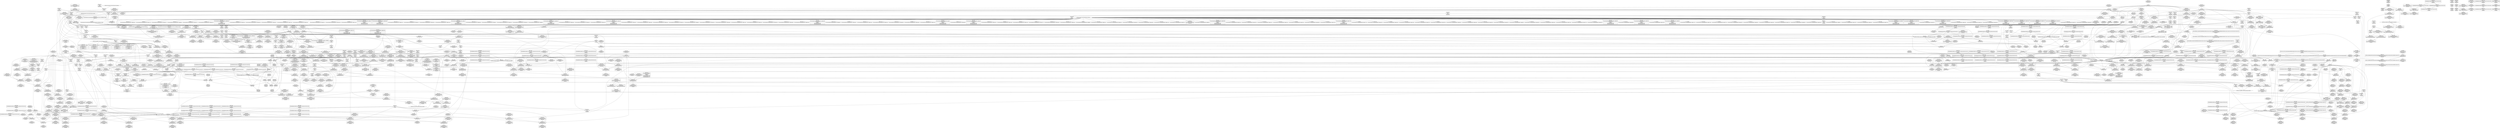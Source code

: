 digraph {
	CE0x51af990 [shape=record,shape=Mrecord,label="{CE0x51af990|inode_has_perm:_tmp1|*SummSink*}"]
	CE0x5170730 [shape=record,shape=Mrecord,label="{CE0x5170730|superblock_has_perm:_call|security/selinux/hooks.c,1863}"]
	CE0x51b6140 [shape=record,shape=Mrecord,label="{CE0x51b6140|cred_sid:_tmp6|security/selinux/hooks.c,197}"]
	CE0x5169650 [shape=record,shape=Mrecord,label="{CE0x5169650|inode_has_perm:_call|security/selinux/hooks.c,1614|*SummSink*}"]
	CE0x51f4200 [shape=record,shape=Mrecord,label="{CE0x51f4200|inode_has_perm:_expval|security/selinux/hooks.c,1611|*SummSink*}"]
	CE0x510f560 [shape=record,shape=Mrecord,label="{CE0x510f560|selinux_mount:_do.body|*SummSink*}"]
	CE0x50db930 [shape=record,shape=Mrecord,label="{CE0x50db930|selinux_mount:_if.end|*SummSource*}"]
	CE0x50efc80 [shape=record,shape=Mrecord,label="{CE0x50efc80|i32_65536|*Constant*|*SummSource*}"]
	CE0x517f350 [shape=record,shape=Mrecord,label="{CE0x517f350|inode_has_perm:_tmp17|security/selinux/hooks.c,1617}"]
	CE0x50fe870 [shape=record,shape=Mrecord,label="{CE0x50fe870|104:_%struct.inode*,_232:_%struct.super_block*,_:_CRE_163,164_}"]
	CE0x50eca20 [shape=record,shape=Mrecord,label="{CE0x50eca20|i32_0|*Constant*|*SummSink*}"]
	CE0x5126cd0 [shape=record,shape=Mrecord,label="{CE0x5126cd0|selinux_mount:_tmp22|security/selinux/hooks.c,2641|*SummSink*}"]
	CE0x51f3530 [shape=record,shape=Mrecord,label="{CE0x51f3530|inode_has_perm:_lnot.ext|security/selinux/hooks.c,1611|*SummSource*}"]
	CE0x50fb0b0 [shape=record,shape=Mrecord,label="{CE0x50fb0b0|104:_%struct.inode*,_232:_%struct.super_block*,_:_CRE_89,90_}"]
	CE0x50e4e70 [shape=record,shape=Mrecord,label="{CE0x50e4e70|i1_true|*Constant*|*SummSink*}"]
	CE0x62b11b0 [shape=record,shape=Mrecord,label="{CE0x62b11b0|i64_2|*Constant*|*SummSource*}"]
	CE0x50dfb60 [shape=record,shape=Mrecord,label="{CE0x50dfb60|i64*_getelementptr_inbounds_(_15_x_i64_,_15_x_i64_*___llvm_gcov_ctr203,_i64_0,_i64_6)|*Constant*|*SummSource*}"]
	CE0x514ea80 [shape=record,shape=Mrecord,label="{CE0x514ea80|selinux_mount:_call7|security/selinux/hooks.c,2642}"]
	CE0x50fc5c0 [shape=record,shape=Mrecord,label="{CE0x50fc5c0|104:_%struct.inode*,_232:_%struct.super_block*,_:_CRE_96,104_|*MultipleSource*|*LoadInst*|security/selinux/hooks.c,2642|security/selinux/hooks.c,2642}"]
	CE0x5102f80 [shape=record,shape=Mrecord,label="{CE0x5102f80|104:_%struct.inode*,_232:_%struct.super_block*,_:_CRE_208,209_}"]
	CE0x5187370 [shape=record,shape=Mrecord,label="{CE0x5187370|path_has_perm:_d_inode|security/selinux/hooks.c,1642|*SummSource*}"]
	CE0x51484e0 [shape=record,shape=Mrecord,label="{CE0x51484e0|104:_%struct.inode*,_232:_%struct.super_block*,_:_CRE_319,320_}"]
	CE0x5129b90 [shape=record,shape=Mrecord,label="{CE0x5129b90|superblock_has_perm:_tmp2|*SummSource*}"]
	CE0x5111bd0 [shape=record,shape=Mrecord,label="{CE0x5111bd0|superblock_has_perm:_s_security|security/selinux/hooks.c,1865}"]
	CE0x51e9bd0 [shape=record,shape=Mrecord,label="{CE0x51e9bd0|inode_has_perm:_retval.0|*SummSource*}"]
	CE0x516b150 [shape=record,shape=Mrecord,label="{CE0x516b150|inode_has_perm:_tmp12|security/selinux/hooks.c,1612|*SummSink*}"]
	CE0x51affa0 [shape=record,shape=Mrecord,label="{CE0x51affa0|_ret_void,_!dbg_!27722|include/linux/cred.h,175|*SummSource*}"]
	CE0x519d4a0 [shape=record,shape=Mrecord,label="{CE0x519d4a0|i8_1|*Constant*}"]
	CE0x5127040 [shape=record,shape=Mrecord,label="{CE0x5127040|selinux_mount:_tmp23|security/selinux/hooks.c,2641|*SummSource*}"]
	CE0x50dfa30 [shape=record,shape=Mrecord,label="{CE0x50dfa30|i64*_getelementptr_inbounds_(_15_x_i64_,_15_x_i64_*___llvm_gcov_ctr203,_i64_0,_i64_6)|*Constant*}"]
	CE0x518f790 [shape=record,shape=Mrecord,label="{CE0x518f790|inode_has_perm:_tmp3|*SummSource*}"]
	CE0x510ec60 [shape=record,shape=Mrecord,label="{CE0x510ec60|GLOBAL:_inode_has_perm|*Constant*|*SummSource*}"]
	CE0x51035c0 [shape=record,shape=Mrecord,label="{CE0x51035c0|104:_%struct.inode*,_232:_%struct.super_block*,_:_CRE_212,213_}"]
	CE0x512b310 [shape=record,shape=Mrecord,label="{CE0x512b310|104:_%struct.inode*,_232:_%struct.super_block*,_:_CRE_24,40_|*MultipleSource*|*LoadInst*|security/selinux/hooks.c,2642|security/selinux/hooks.c,2642}"]
	CE0x516a8d0 [shape=record,shape=Mrecord,label="{CE0x516a8d0|inode_has_perm:_tmp15|*LoadInst*|security/selinux/hooks.c,1615}"]
	CE0x518b620 [shape=record,shape=Mrecord,label="{CE0x518b620|i64*_getelementptr_inbounds_(_2_x_i64_,_2_x_i64_*___llvm_gcov_ctr131,_i64_0,_i64_1)|*Constant*|*SummSink*}"]
	CE0x5123700 [shape=record,shape=Mrecord,label="{CE0x5123700|superblock_has_perm:_tmp3|*SummSink*}"]
	CE0x51103b0 [shape=record,shape=Mrecord,label="{CE0x51103b0|i64*_getelementptr_inbounds_(_15_x_i64_,_15_x_i64_*___llvm_gcov_ctr203,_i64_0,_i64_9)|*Constant*}"]
	CE0x5123310 [shape=record,shape=Mrecord,label="{CE0x5123310|GLOBAL:_cred_sid|*Constant*}"]
	CE0x51b1b30 [shape=record,shape=Mrecord,label="{CE0x51b1b30|i8*_getelementptr_inbounds_(_25_x_i8_,_25_x_i8_*_.str3,_i32_0,_i32_0)|*Constant*}"]
	CE0x50fce20 [shape=record,shape=Mrecord,label="{CE0x50fce20|104:_%struct.inode*,_232:_%struct.super_block*,_:_CRE_146,147_}"]
	CE0x51518e0 [shape=record,shape=Mrecord,label="{CE0x51518e0|0:_i32,_4:_i32,_8:_i32,_12:_i32,_:_CMRE_8,12_|*MultipleSource*|security/selinux/hooks.c,196|security/selinux/hooks.c,197|*LoadInst*|security/selinux/hooks.c,196}"]
	CE0x51b7c70 [shape=record,shape=Mrecord,label="{CE0x51b7c70|__validate_creds:_conv|include/linux/cred.h,173|*SummSource*}"]
	CE0x510e5c0 [shape=record,shape=Mrecord,label="{CE0x510e5c0|i32_2639|*Constant*|*SummSource*}"]
	CE0x510f080 [shape=record,shape=Mrecord,label="{CE0x510f080|i64*_getelementptr_inbounds_(_2_x_i64_,_2_x_i64_*___llvm_gcov_ctr131,_i64_0,_i64_0)|*Constant*|*SummSink*}"]
	CE0x51f3f20 [shape=record,shape=Mrecord,label="{CE0x51f3f20|GLOBAL:_llvm.expect.i64|*Constant*|*SummSource*}"]
	CE0x51ebfe0 [shape=record,shape=Mrecord,label="{CE0x51ebfe0|__validate_creds:_tmp9|include/linux/cred.h,175|*SummSink*}"]
	CE0x50d8310 [shape=record,shape=Mrecord,label="{CE0x50d8310|selinux_mount:_tmp9|security/selinux/hooks.c,2639}"]
	CE0x5100b90 [shape=record,shape=Mrecord,label="{CE0x5100b90|104:_%struct.inode*,_232:_%struct.super_block*,_:_CRE_185,186_}"]
	CE0x51271b0 [shape=record,shape=Mrecord,label="{CE0x51271b0|selinux_mount:_tmp23|security/selinux/hooks.c,2641|*SummSink*}"]
	CE0x5153030 [shape=record,shape=Mrecord,label="{CE0x5153030|0:_i32,_4:_i32,_8:_i32,_12:_i32,_:_CMRE_12,16_|*MultipleSource*|security/selinux/hooks.c,196|security/selinux/hooks.c,197|*LoadInst*|security/selinux/hooks.c,196}"]
	CE0x5186680 [shape=record,shape=Mrecord,label="{CE0x5186680|path_has_perm:_dentry|security/selinux/hooks.c,1642|*SummSink*}"]
	CE0x5188e10 [shape=record,shape=Mrecord,label="{CE0x5188e10|path_has_perm:_call|security/selinux/hooks.c,1647|*SummSink*}"]
	CE0x5169340 [shape=record,shape=Mrecord,label="{CE0x5169340|i32_10|*Constant*|*SummSink*}"]
	CE0x5104880 [shape=record,shape=Mrecord,label="{CE0x5104880|104:_%struct.inode*,_232:_%struct.super_block*,_:_CRE_304,305_}"]
	CE0x5188840 [shape=record,shape=Mrecord,label="{CE0x5188840|i64_16|*Constant*|*SummSource*}"]
	CE0x50ec140 [shape=record,shape=Mrecord,label="{CE0x50ec140|i64*_getelementptr_inbounds_(_15_x_i64_,_15_x_i64_*___llvm_gcov_ctr203,_i64_0,_i64_0)|*Constant*|*SummSink*}"]
	CE0x5112890 [shape=record,shape=Mrecord,label="{CE0x5112890|superblock_has_perm:_bb|*SummSource*}"]
	CE0x51e3c60 [shape=record,shape=Mrecord,label="{CE0x51e3c60|inode_has_perm:_tmp6|*LoadInst*|security/selinux/hooks.c,1611|*SummSource*}"]
	CE0x5103f20 [shape=record,shape=Mrecord,label="{CE0x5103f20|104:_%struct.inode*,_232:_%struct.super_block*,_:_CRE_218,219_}"]
	CE0x5106bf0 [shape=record,shape=Mrecord,label="{CE0x5106bf0|104:_%struct.inode*,_232:_%struct.super_block*,_:_CRE_93,94_}"]
	CE0x51f0f70 [shape=record,shape=Mrecord,label="{CE0x51f0f70|inode_has_perm:_and|security/selinux/hooks.c,1611|*SummSink*}"]
	CE0x51ec050 [shape=record,shape=Mrecord,label="{CE0x51ec050|cred_sid:_bb}"]
	CE0x5180680 [shape=record,shape=Mrecord,label="{CE0x5180680|GLOBAL:___llvm_gcov_ctr155|Global_var:__llvm_gcov_ctr155|*SummSource*}"]
	CE0x51ba960 [shape=record,shape=Mrecord,label="{CE0x51ba960|cred_sid:_security|security/selinux/hooks.c,196}"]
	CE0x514eb60 [shape=record,shape=Mrecord,label="{CE0x514eb60|selinux_mount:_call7|security/selinux/hooks.c,2642|*SummSource*}"]
	CE0x514e160 [shape=record,shape=Mrecord,label="{CE0x514e160|selinux_mount:_call8|security/selinux/hooks.c,2645|*SummSource*}"]
	CE0x51ae110 [shape=record,shape=Mrecord,label="{CE0x51ae110|__validate_creds:_tobool|include/linux/cred.h,173|*SummSink*}"]
	CE0x51006e0 [shape=record,shape=Mrecord,label="{CE0x51006e0|104:_%struct.inode*,_232:_%struct.super_block*,_:_CRE_182,183_}"]
	CE0x5101fe0 [shape=record,shape=Mrecord,label="{CE0x5101fe0|104:_%struct.inode*,_232:_%struct.super_block*,_:_CRE_198,199_}"]
	CE0x514f090 [shape=record,shape=Mrecord,label="{CE0x514f090|GLOBAL:_superblock_has_perm|*Constant*|*SummSource*}"]
	CE0x51e9590 [shape=record,shape=Mrecord,label="{CE0x51e9590|_ret_i32_%retval.0,_!dbg_!27728|security/selinux/avc.c,775}"]
	CE0x5126720 [shape=record,shape=Mrecord,label="{CE0x5126720|selinux_mount:_tmp21|security/selinux/hooks.c,2641|*SummSink*}"]
	CE0x5111cd0 [shape=record,shape=Mrecord,label="{CE0x5111cd0|superblock_has_perm:_s_security|security/selinux/hooks.c,1865|*SummSource*}"]
	CE0x51eacb0 [shape=record,shape=Mrecord,label="{CE0x51eacb0|i64*_getelementptr_inbounds_(_5_x_i64_,_5_x_i64_*___llvm_gcov_ctr155,_i64_0,_i64_3)|*Constant*|*SummSource*}"]
	CE0x50e4890 [shape=record,shape=Mrecord,label="{CE0x50e4890|selinux_mount:_tmp14|security/selinux/hooks.c,2639|*SummSink*}"]
	CE0x50e21b0 [shape=record,shape=Mrecord,label="{CE0x50e21b0|superblock_has_perm:_tmp4|*LoadInst*|security/selinux/hooks.c,1865}"]
	CE0x50fc430 [shape=record,shape=Mrecord,label="{CE0x50fc430|104:_%struct.inode*,_232:_%struct.super_block*,_:_CRE_144,145_}"]
	CE0x50e9fb0 [shape=record,shape=Mrecord,label="{CE0x50e9fb0|selinux_mount:_if.then6}"]
	CE0x50e9d10 [shape=record,shape=Mrecord,label="{CE0x50e9d10|i32_2639|*Constant*}"]
	CE0x50f8dd0 [shape=record,shape=Mrecord,label="{CE0x50f8dd0|path_has_perm:_tmp3}"]
	CE0x5188190 [shape=record,shape=Mrecord,label="{CE0x5188190|path_has_perm:_tmp7|security/selinux/hooks.c,1646|*SummSink*}"]
	CE0x514b280 [shape=record,shape=Mrecord,label="{CE0x514b280|i64*_getelementptr_inbounds_(_15_x_i64_,_15_x_i64_*___llvm_gcov_ctr203,_i64_0,_i64_14)|*Constant*|*SummSource*}"]
	CE0x518f870 [shape=record,shape=Mrecord,label="{CE0x518f870|inode_has_perm:_tmp3|*SummSink*}"]
	CE0x50fe6e0 [shape=record,shape=Mrecord,label="{CE0x50fe6e0|104:_%struct.inode*,_232:_%struct.super_block*,_:_CRE_162,163_}"]
	CE0x50ec790 [shape=record,shape=Mrecord,label="{CE0x50ec790|selinux_mount:_entry|*SummSource*}"]
	CE0x51ec340 [shape=record,shape=Mrecord,label="{CE0x51ec340|__validate_creds:_tmp9|include/linux/cred.h,175|*SummSource*}"]
	CE0x5147020 [shape=record,shape=Mrecord,label="{CE0x5147020|superblock_has_perm:_cred|Function::superblock_has_perm&Arg::cred::|*SummSink*}"]
	CE0x50f8210 [shape=record,shape=Mrecord,label="{CE0x50f8210|i64_0|*Constant*|*SummSource*}"]
	CE0x51019a0 [shape=record,shape=Mrecord,label="{CE0x51019a0|104:_%struct.inode*,_232:_%struct.super_block*,_:_CRE_194,195_}"]
	CE0x51578d0 [shape=record,shape=Mrecord,label="{CE0x51578d0|get_current:_bb|*SummSink*}"]
	CE0x514f8b0 [shape=record,shape=Mrecord,label="{CE0x514f8b0|i64*_getelementptr_inbounds_(_2_x_i64_,_2_x_i64_*___llvm_gcov_ctr131,_i64_0,_i64_1)|*Constant*}"]
	CE0x51ee130 [shape=record,shape=Mrecord,label="{CE0x51ee130|_call_void___invalid_creds(%struct.cred*_%cred,_i8*_%file,_i32_%line)_#10,_!dbg_!27721|include/linux/cred.h,174}"]
	CE0x5101040 [shape=record,shape=Mrecord,label="{CE0x5101040|104:_%struct.inode*,_232:_%struct.super_block*,_:_CRE_188,189_}"]
	CE0x5102940 [shape=record,shape=Mrecord,label="{CE0x5102940|104:_%struct.inode*,_232:_%struct.super_block*,_:_CRE_204,205_}"]
	CE0x516c450 [shape=record,shape=Mrecord,label="{CE0x516c450|inode_has_perm:_tmp14|security/selinux/hooks.c,1614|*SummSink*}"]
	CE0x51e70e0 [shape=record,shape=Mrecord,label="{CE0x51e70e0|__validate_creds:_tmp3|include/linux/cred.h,173|*SummSink*}"]
	CE0x51246e0 [shape=record,shape=Mrecord,label="{CE0x51246e0|i64_32|*Constant*|*SummSink*}"]
	CE0x510c770 [shape=record,shape=Mrecord,label="{CE0x510c770|path_has_perm:_cred|Function::path_has_perm&Arg::cred::|*SummSink*}"]
	CE0x5201320 [shape=record,shape=Mrecord,label="{CE0x5201320|28:_i32,_32:_i16,_:_CRE_28,32_|*MultipleSource*|*LoadInst*|security/selinux/hooks.c,1615|security/selinux/hooks.c,1615|security/selinux/hooks.c,1617}"]
	CE0x51694e0 [shape=record,shape=Mrecord,label="{CE0x51694e0|inode_has_perm:_call|security/selinux/hooks.c,1614|*SummSource*}"]
	CE0x50f0ad0 [shape=record,shape=Mrecord,label="{CE0x50f0ad0|selinux_mount:_tmp18|security/selinux/hooks.c,2639|*SummSink*}"]
	CE0x50eb6d0 [shape=record,shape=Mrecord,label="{CE0x50eb6d0|selinux_mount:_tmp1|*SummSink*}"]
	CE0x51e5560 [shape=record,shape=Mrecord,label="{CE0x51e5560|__validate_creds:_lnot1|include/linux/cred.h,173|*SummSource*}"]
	CE0x51083e0 [shape=record,shape=Mrecord,label="{CE0x51083e0|0:_i8,_16:_%struct.dentry*,_24:_%struct.selinux_audit_data*,_:_SCMRE_8,16_|*MultipleSource*|Function::selinux_mount&Arg::path::|security/selinux/hooks.c,2642}"]
	CE0x51b85c0 [shape=record,shape=Mrecord,label="{CE0x51b85c0|cred_sid:_tmp4|*LoadInst*|security/selinux/hooks.c,196}"]
	CE0x5149b90 [shape=record,shape=Mrecord,label="{CE0x5149b90|_ret_i32_%call2,_!dbg_!27722|security/selinux/hooks.c,1866}"]
	CE0x5149390 [shape=record,shape=Mrecord,label="{CE0x5149390|superblock_has_perm:_ad|Function::superblock_has_perm&Arg::ad::|*SummSink*}"]
	CE0x51551e0 [shape=record,shape=Mrecord,label="{CE0x51551e0|inode_has_perm:_tmp2}"]
	CE0x5149d30 [shape=record,shape=Mrecord,label="{CE0x5149d30|superblock_has_perm:_ad|Function::superblock_has_perm&Arg::ad::|*SummSource*}"]
	CE0x51991c0 [shape=record,shape=Mrecord,label="{CE0x51991c0|inode_has_perm:_adp|Function::inode_has_perm&Arg::adp::|*SummSink*}"]
	CE0x51e83e0 [shape=record,shape=Mrecord,label="{CE0x51e83e0|inode_has_perm:_tmp18|security/selinux/hooks.c,1617|*SummSink*}"]
	CE0x512a660 [shape=record,shape=Mrecord,label="{CE0x512a660|i32_9|*Constant*|*SummSource*}"]
	CE0x50eda70 [shape=record,shape=Mrecord,label="{CE0x50eda70|_call_void_mcount()_#3}"]
	CE0x5146980 [shape=record,shape=Mrecord,label="{CE0x5146980|104:_%struct.inode*,_232:_%struct.super_block*,_:_CRE_288,296_|*MultipleSource*|*LoadInst*|security/selinux/hooks.c,2642|security/selinux/hooks.c,2642}"]
	CE0x5154e00 [shape=record,shape=Mrecord,label="{CE0x5154e00|__validate_creds:_tmp}"]
	CE0x5199a30 [shape=record,shape=Mrecord,label="{CE0x5199a30|cred_sid:_bb|*SummSource*}"]
	CE0x5104ba0 [shape=record,shape=Mrecord,label="{CE0x5104ba0|104:_%struct.inode*,_232:_%struct.super_block*,_:_CRE_232,240_|*MultipleSource*|*LoadInst*|security/selinux/hooks.c,2642|security/selinux/hooks.c,2642}"]
	CE0x518ca40 [shape=record,shape=Mrecord,label="{CE0x518ca40|i32_(i32,_i32,_i16,_i32,_%struct.common_audit_data*)*_bitcast_(i32_(i32,_i32,_i16,_i32,_%struct.common_audit_data.495*)*_avc_has_perm_to_i32_(i32,_i32,_i16,_i32,_%struct.common_audit_data*)*)|*Constant*|*SummSink*}"]
	CE0x50f2500 [shape=record,shape=Mrecord,label="{CE0x50f2500|i64_5|*Constant*}"]
	CE0x5147090 [shape=record,shape=Mrecord,label="{CE0x5147090|104:_%struct.inode*,_232:_%struct.super_block*,_:_CRE_306,307_}"]
	CE0x50fdd80 [shape=record,shape=Mrecord,label="{CE0x50fdd80|104:_%struct.inode*,_232:_%struct.super_block*,_:_CRE_156,157_}"]
	CE0x50f7360 [shape=record,shape=Mrecord,label="{CE0x50f7360|GLOBAL:_current_task|Global_var:current_task|*SummSink*}"]
	CE0x514d290 [shape=record,shape=Mrecord,label="{CE0x514d290|i64*_getelementptr_inbounds_(_15_x_i64_,_15_x_i64_*___llvm_gcov_ctr203,_i64_0,_i64_13)|*Constant*|*SummSink*}"]
	CE0x50ee920 [shape=record,shape=Mrecord,label="{CE0x50ee920|selinux_mount:_tmp3}"]
	CE0x51e88f0 [shape=record,shape=Mrecord,label="{CE0x51e88f0|inode_has_perm:_call4|security/selinux/hooks.c,1617|*SummSource*}"]
	CE0x514ac70 [shape=record,shape=Mrecord,label="{CE0x514ac70|selinux_mount:_retval.0|*SummSink*}"]
	CE0x50db700 [shape=record,shape=Mrecord,label="{CE0x50db700|selinux_mount:_land.lhs.true2}"]
	CE0x50ebc40 [shape=record,shape=Mrecord,label="{CE0x50ebc40|get_current:_tmp|*SummSink*}"]
	CE0x5103a70 [shape=record,shape=Mrecord,label="{CE0x5103a70|104:_%struct.inode*,_232:_%struct.super_block*,_:_CRE_215,216_}"]
	CE0x517f750 [shape=record,shape=Mrecord,label="{CE0x517f750|inode_has_perm:_tmp17|security/selinux/hooks.c,1617|*SummSink*}"]
	CE0x517fc70 [shape=record,shape=Mrecord,label="{CE0x517fc70|inode_has_perm:_tmp19|security/selinux/hooks.c,1618}"]
	CE0x5147ea0 [shape=record,shape=Mrecord,label="{CE0x5147ea0|104:_%struct.inode*,_232:_%struct.super_block*,_:_CRE_315,316_}"]
	CE0x51b99e0 [shape=record,shape=Mrecord,label="{CE0x51b99e0|__validate_creds:_line|Function::__validate_creds&Arg::line::|*SummSink*}"]
	CE0x50fb930 [shape=record,shape=Mrecord,label="{CE0x50fb930|cred_sid:_cred|Function::cred_sid&Arg::cred::|*SummSource*}"]
	CE0x50da440 [shape=record,shape=Mrecord,label="{CE0x50da440|selinux_mount:_call|security/selinux/hooks.c,2639|*SummSource*}"]
	CE0x516ce00 [shape=record,shape=Mrecord,label="{CE0x516ce00|get_current:_tmp2|*SummSource*}"]
	CE0x50fafb0 [shape=record,shape=Mrecord,label="{CE0x50fafb0|selinux_mount:_if.else|*SummSource*}"]
	CE0x514e920 [shape=record,shape=Mrecord,label="{CE0x514e920|GLOBAL:_path_has_perm|*Constant*|*SummSink*}"]
	CE0x518e780 [shape=record,shape=Mrecord,label="{CE0x518e780|avc_has_perm:_auditdata|Function::avc_has_perm&Arg::auditdata::|*SummSource*}"]
	CE0x5102ad0 [shape=record,shape=Mrecord,label="{CE0x5102ad0|104:_%struct.inode*,_232:_%struct.super_block*,_:_CRE_205,206_}"]
	CE0x50fdbf0 [shape=record,shape=Mrecord,label="{CE0x50fdbf0|104:_%struct.inode*,_232:_%struct.super_block*,_:_CRE_155,156_}"]
	CE0x51575d0 [shape=record,shape=Mrecord,label="{CE0x51575d0|COLLAPSED:_GCMRE___llvm_gcov_ctr98_internal_global_2_x_i64_zeroinitializer:_elem_0:default:}"]
	CE0x50f2990 [shape=record,shape=Mrecord,label="{CE0x50f2990|superblock_has_perm:_tmp|*SummSink*}"]
	CE0x50ec720 [shape=record,shape=Mrecord,label="{CE0x50ec720|selinux_mount:_entry}"]
	CE0x51b5c20 [shape=record,shape=Mrecord,label="{CE0x51b5c20|inode_has_perm:_if.end|*SummSource*}"]
	CE0x50f8e70 [shape=record,shape=Mrecord,label="{CE0x50f8e70|path_has_perm:_tmp3|*SummSource*}"]
	CE0x51b88f0 [shape=record,shape=Mrecord,label="{CE0x51b88f0|inode_has_perm:_return}"]
	CE0x516aec0 [shape=record,shape=Mrecord,label="{CE0x516aec0|inode_has_perm:_tmp11|security/selinux/hooks.c,1612|*SummSink*}"]
	CE0x5154850 [shape=record,shape=Mrecord,label="{CE0x5154850|12:_i32,_56:_i8*,_:_CRE_12,16_|*MultipleSource*|security/selinux/hooks.c,1642|Function::inode_has_perm&Arg::inode::|security/selinux/hooks.c,1611}"]
	CE0x518ee50 [shape=record,shape=Mrecord,label="{CE0x518ee50|path_has_perm:_bb|*SummSink*}"]
	CE0x516c950 [shape=record,shape=Mrecord,label="{CE0x516c950|cred_sid:_tmp|*SummSource*}"]
	CE0x5201450 [shape=record,shape=Mrecord,label="{CE0x5201450|28:_i32,_32:_i16,_:_CRE_32,34_|*MultipleSource*|*LoadInst*|security/selinux/hooks.c,1615|security/selinux/hooks.c,1615|security/selinux/hooks.c,1617}"]
	CE0x518f680 [shape=record,shape=Mrecord,label="{CE0x518f680|i64*_getelementptr_inbounds_(_2_x_i64_,_2_x_i64_*___llvm_gcov_ctr204,_i64_0,_i64_1)|*Constant*|*SummSource*}"]
	CE0x51259a0 [shape=record,shape=Mrecord,label="{CE0x51259a0|i64_10|*Constant*|*SummSink*}"]
	CE0x50d88c0 [shape=record,shape=Mrecord,label="{CE0x50d88c0|selinux_mount:_tmp10|security/selinux/hooks.c,2639}"]
	CE0x518cf00 [shape=record,shape=Mrecord,label="{CE0x518cf00|avc_has_perm:_requested|Function::avc_has_perm&Arg::requested::|*SummSink*}"]
	CE0x51043d0 [shape=record,shape=Mrecord,label="{CE0x51043d0|104:_%struct.inode*,_232:_%struct.super_block*,_:_CRE_221,222_}"]
	CE0x514d070 [shape=record,shape=Mrecord,label="{CE0x514d070|i64*_getelementptr_inbounds_(_15_x_i64_,_15_x_i64_*___llvm_gcov_ctr203,_i64_0,_i64_13)|*Constant*}"]
	CE0x512ada0 [shape=record,shape=Mrecord,label="{CE0x512ada0|104:_%struct.inode*,_232:_%struct.super_block*,_:_CRE_0,4_|*MultipleSource*|*LoadInst*|security/selinux/hooks.c,2642|security/selinux/hooks.c,2642}"]
	CE0x5180f90 [shape=record,shape=Mrecord,label="{CE0x5180f90|__validate_creds:_if.then}"]
	CE0x51e5370 [shape=record,shape=Mrecord,label="{CE0x51e5370|GLOBAL:_llvm.expect.i64|*Constant*}"]
	CE0x516d490 [shape=record,shape=Mrecord,label="{CE0x516d490|i64*_getelementptr_inbounds_(_2_x_i64_,_2_x_i64_*___llvm_gcov_ctr151,_i64_0,_i64_1)|*Constant*|*SummSink*}"]
	CE0x5102170 [shape=record,shape=Mrecord,label="{CE0x5102170|104:_%struct.inode*,_232:_%struct.super_block*,_:_CRE_199,200_}"]
	CE0x5107e00 [shape=record,shape=Mrecord,label="{CE0x5107e00|i8_1|*Constant*}"]
	CE0x5128a40 [shape=record,shape=Mrecord,label="{CE0x5128a40|selinux_mount:_path|Function::selinux_mount&Arg::path::|*SummSource*}"]
	CE0x51265b0 [shape=record,shape=Mrecord,label="{CE0x51265b0|selinux_mount:_tmp21|security/selinux/hooks.c,2641|*SummSource*}"]
	CE0x51277f0 [shape=record,shape=Mrecord,label="{CE0x51277f0|i64*_getelementptr_inbounds_(_15_x_i64_,_15_x_i64_*___llvm_gcov_ctr203,_i64_0,_i64_12)|*Constant*}"]
	CE0x512a240 [shape=record,shape=Mrecord,label="{CE0x512a240|selinux_mount:_tmp26|*LoadInst*|security/selinux/hooks.c,2642|*SummSink*}"]
	CE0x51e9960 [shape=record,shape=Mrecord,label="{CE0x51e9960|avc_has_perm:_auditdata|Function::avc_has_perm&Arg::auditdata::}"]
	CE0x512b6c0 [shape=record,shape=Mrecord,label="{CE0x512b6c0|104:_%struct.inode*,_232:_%struct.super_block*,_:_CRE_48,52_|*MultipleSource*|*LoadInst*|security/selinux/hooks.c,2642|security/selinux/hooks.c,2642}"]
	CE0x51b8200 [shape=record,shape=Mrecord,label="{CE0x51b8200|i32_1609|*Constant*|*SummSource*}"]
	CE0x50ed4d0 [shape=record,shape=Mrecord,label="{CE0x50ed4d0|selinux_mount:_tmp2|*SummSource*}"]
	CE0x51810e0 [shape=record,shape=Mrecord,label="{CE0x51810e0|__validate_creds:_if.then|*SummSink*}"]
	CE0x5126b60 [shape=record,shape=Mrecord,label="{CE0x5126b60|selinux_mount:_tmp22|security/selinux/hooks.c,2641|*SummSource*}"]
	CE0x5188380 [shape=record,shape=Mrecord,label="{CE0x5188380|i32_8|*Constant*}"]
	CE0x50f0f40 [shape=record,shape=Mrecord,label="{CE0x50f0f40|selinux_mount:_call3|security/selinux/hooks.c,2639|*SummSource*}"]
	CE0x518b690 [shape=record,shape=Mrecord,label="{CE0x518b690|i64_1|*Constant*}"]
	CE0x50edb10 [shape=record,shape=Mrecord,label="{CE0x50edb10|_call_void_mcount()_#3|*SummSource*}"]
	CE0x510dda0 [shape=record,shape=Mrecord,label="{CE0x510dda0|_ret_i32_%call,_!dbg_!27724|security/selinux/hooks.c,1647|*SummSink*}"]
	CE0x51ee2a0 [shape=record,shape=Mrecord,label="{CE0x51ee2a0|GLOBAL:___invalid_creds|*Constant*|*SummSink*}"]
	CE0x51b7510 [shape=record,shape=Mrecord,label="{CE0x51b7510|inode_has_perm:_i_flags|security/selinux/hooks.c,1611|*SummSource*}"]
	CE0x5170080 [shape=record,shape=Mrecord,label="{CE0x5170080|_call_void_mcount()_#3|*SummSource*}"]
	CE0x51ae9e0 [shape=record,shape=Mrecord,label="{CE0x51ae9e0|inode_has_perm:_tobool|security/selinux/hooks.c,1611|*SummSink*}"]
	CE0x5187010 [shape=record,shape=Mrecord,label="{CE0x5187010|i32_5|*Constant*|*SummSink*}"]
	CE0x50e0af0 [shape=record,shape=Mrecord,label="{CE0x50e0af0|selinux_mount:_tmp8|security/selinux/hooks.c,2639|*SummSource*}"]
	CE0x50ec430 [shape=record,shape=Mrecord,label="{CE0x50ec430|i64*_getelementptr_inbounds_(_2_x_i64_,_2_x_i64_*___llvm_gcov_ctr98,_i64_0,_i64_1)|*Constant*|*SummSink*}"]
	CE0x510d400 [shape=record,shape=Mrecord,label="{CE0x510d400|_call_void_lockdep_rcu_suspicious(i8*_getelementptr_inbounds_(_25_x_i8_,_25_x_i8_*_.str3,_i32_0,_i32_0),_i32_2639,_i8*_getelementptr_inbounds_(_45_x_i8_,_45_x_i8_*_.str12,_i32_0,_i32_0))_#10,_!dbg_!27732|security/selinux/hooks.c,2639|*SummSink*}"]
	CE0x5147860 [shape=record,shape=Mrecord,label="{CE0x5147860|104:_%struct.inode*,_232:_%struct.super_block*,_:_CRE_311,312_}"]
	CE0x5129260 [shape=record,shape=Mrecord,label="{CE0x5129260|i32_1|*Constant*|*SummSink*}"]
	CE0x51899d0 [shape=record,shape=Mrecord,label="{CE0x51899d0|i64*_getelementptr_inbounds_(_2_x_i64_,_2_x_i64_*___llvm_gcov_ctr204,_i64_0,_i64_0)|*Constant*|*SummSink*}"]
	CE0x5124df0 [shape=record,shape=Mrecord,label="{CE0x5124df0|selinux_mount:_and|security/selinux/hooks.c,2641}"]
	CE0x514c090 [shape=record,shape=Mrecord,label="{CE0x514c090|i64*_getelementptr_inbounds_(_2_x_i64_,_2_x_i64_*___llvm_gcov_ctr98,_i64_0,_i64_0)|*Constant*|*SummSink*}"]
	CE0x50fcad0 [shape=record,shape=Mrecord,label="{CE0x50fcad0|104:_%struct.inode*,_232:_%struct.super_block*,_:_CRE_145,146_}"]
	CE0x5189de0 [shape=record,shape=Mrecord,label="{CE0x5189de0|path_has_perm:_tmp|*SummSink*}"]
	CE0x510cde0 [shape=record,shape=Mrecord,label="{CE0x510cde0|i8_1|*Constant*|*SummSource*}"]
	CE0x5123cc0 [shape=record,shape=Mrecord,label="{CE0x5123cc0|COLLAPSED:_GCMRE_current_task_external_global_%struct.task_struct*:_elem_0::|security/selinux/hooks.c,2639}"]
	CE0x5198f60 [shape=record,shape=Mrecord,label="{CE0x5198f60|inode_has_perm:_adp|Function::inode_has_perm&Arg::adp::}"]
	CE0x5184c10 [shape=record,shape=Mrecord,label="{CE0x5184c10|inode_has_perm:_tmp3}"]
	CE0x51253d0 [shape=record,shape=Mrecord,label="{CE0x51253d0|i64_10|*Constant*}"]
	CE0x5157560 [shape=record,shape=Mrecord,label="{CE0x5157560|get_current:_bb}"]
	CE0x514b780 [shape=record,shape=Mrecord,label="{CE0x514b780|selinux_mount:_tmp31|security/selinux/hooks.c,2646}"]
	CE0x518d1e0 [shape=record,shape=Mrecord,label="{CE0x518d1e0|avc_has_perm:_ssid|Function::avc_has_perm&Arg::ssid::}"]
	CE0x51ed9d0 [shape=record,shape=Mrecord,label="{CE0x51ed9d0|GLOBAL:___invalid_creds|*Constant*}"]
	CE0x518f500 [shape=record,shape=Mrecord,label="{CE0x518f500|i64*_getelementptr_inbounds_(_2_x_i64_,_2_x_i64_*___llvm_gcov_ctr204,_i64_0,_i64_1)|*Constant*}"]
	CE0x50fae50 [shape=record,shape=Mrecord,label="{CE0x50fae50|selinux_mount:_do.end|*SummSink*}"]
	CE0x50f8620 [shape=record,shape=Mrecord,label="{CE0x50f8620|selinux_mount:_tmp7|security/selinux/hooks.c,2639}"]
	CE0x51ae660 [shape=record,shape=Mrecord,label="{CE0x51ae660|inode_has_perm:_i_flags|security/selinux/hooks.c,1611|*SummSink*}"]
	CE0x47d9050 [shape=record,shape=Mrecord,label="{CE0x47d9050|selinux_mount:_if.then6|*SummSink*}"]
	CE0x5150960 [shape=record,shape=Mrecord,label="{CE0x5150960|cred_sid:_tmp5|security/selinux/hooks.c,196}"]
	CE0x51b2e60 [shape=record,shape=Mrecord,label="{CE0x51b2e60|inode_has_perm:_bb|*SummSink*}"]
	CE0x50e25b0 [shape=record,shape=Mrecord,label="{CE0x50e25b0|superblock_has_perm:_tmp4|*LoadInst*|security/selinux/hooks.c,1865|*SummSink*}"]
	CE0x514dbf0 [shape=record,shape=Mrecord,label="{CE0x514dbf0|selinux_mount:_tmp29|security/selinux/hooks.c,2645|*SummSource*}"]
	"CONST[source:2(external),value:2(dynamic)][purpose:{subject}]"
	CE0x5122860 [shape=record,shape=Mrecord,label="{CE0x5122860|_ret_%struct.task_struct*_%tmp4,_!dbg_!27714|./arch/x86/include/asm/current.h,14}"]
	CE0x518b470 [shape=record,shape=Mrecord,label="{CE0x518b470|i32_5|*Constant*|*SummSource*}"]
	CE0x5151150 [shape=record,shape=Mrecord,label="{CE0x5151150|cred_sid:_sid|security/selinux/hooks.c,197}"]
	CE0x51552c0 [shape=record,shape=Mrecord,label="{CE0x51552c0|inode_has_perm:_tmp2|*SummSink*}"]
	CE0x5158990 [shape=record,shape=Mrecord,label="{CE0x5158990|inode_has_perm:_lnot.ext|security/selinux/hooks.c,1611}"]
	CE0x51b9620 [shape=record,shape=Mrecord,label="{CE0x51b9620|i32_22|*Constant*}"]
	CE0x50fe550 [shape=record,shape=Mrecord,label="{CE0x50fe550|104:_%struct.inode*,_232:_%struct.super_block*,_:_CRE_161,162_}"]
	CE0x50e45f0 [shape=record,shape=Mrecord,label="{CE0x50e45f0|selinux_mount:_tmp14|security/selinux/hooks.c,2639}"]
	CE0x51ff9c0 [shape=record,shape=Mrecord,label="{CE0x51ff9c0|inode_has_perm:_sid3|security/selinux/hooks.c,1617|*SummSink*}"]
	CE0x50e4190 [shape=record,shape=Mrecord,label="{CE0x50e4190|selinux_mount:_tmp13|security/selinux/hooks.c,2639|*SummSink*}"]
	CE0x51b9830 [shape=record,shape=Mrecord,label="{CE0x51b9830|i32_1609|*Constant*|*SummSink*}"]
	CE0x5187a40 [shape=record,shape=Mrecord,label="{CE0x5187a40|inode_has_perm:_entry|*SummSource*}"]
	CE0x5188650 [shape=record,shape=Mrecord,label="{CE0x5188650|i32_8|*Constant*|*SummSink*}"]
	CE0x51e7480 [shape=record,shape=Mrecord,label="{CE0x51e7480|__validate_creds:_tmp3|include/linux/cred.h,173|*SummSource*}"]
	CE0x50ff420 [shape=record,shape=Mrecord,label="{CE0x50ff420|104:_%struct.inode*,_232:_%struct.super_block*,_:_CRE_170,171_}"]
	CE0x50f7190 [shape=record,shape=Mrecord,label="{CE0x50f7190|GLOBAL:_current_task|Global_var:current_task|*SummSource*}"]
	CE0x5124130 [shape=record,shape=Mrecord,label="{CE0x5124130|selinux_mount:_tmp19|security/selinux/hooks.c,2639|*SummSink*}"]
	CE0x51f4e00 [shape=record,shape=Mrecord,label="{CE0x51f4e00|inode_has_perm:_tmp7|security/selinux/hooks.c,1611}"]
	CE0x5152800 [shape=record,shape=Mrecord,label="{CE0x5152800|_call_void_mcount()_#3|*SummSource*}"]
	CE0x51b2bd0 [shape=record,shape=Mrecord,label="{CE0x51b2bd0|inode_has_perm:_do.end}"]
	CE0x51b1940 [shape=record,shape=Mrecord,label="{CE0x51b1940|__validate_creds:_lnot.ext|include/linux/cred.h,173|*SummSource*}"]
	CE0x51f4cd0 [shape=record,shape=Mrecord,label="{CE0x51f4cd0|i64_3|*Constant*}"]
	CE0x51ff7b0 [shape=record,shape=Mrecord,label="{CE0x51ff7b0|inode_has_perm:_sclass|security/selinux/hooks.c,1617|*SummSink*}"]
	CE0x50e4bd0 [shape=record,shape=Mrecord,label="{CE0x50e4bd0|i1_true|*Constant*}"]
	CE0x5199bb0 [shape=record,shape=Mrecord,label="{CE0x5199bb0|cred_sid:_bb|*SummSink*}"]
	CE0x51f48e0 [shape=record,shape=Mrecord,label="{CE0x51f48e0|inode_has_perm:_tobool2|security/selinux/hooks.c,1611|*SummSource*}"]
	CE0x51f4a50 [shape=record,shape=Mrecord,label="{CE0x51f4a50|inode_has_perm:_tobool2|security/selinux/hooks.c,1611|*SummSink*}"]
	CE0x515c740 [shape=record,shape=Mrecord,label="{CE0x515c740|GLOBAL:_creds_are_invalid|*Constant*|*SummSink*}"]
	CE0x51040b0 [shape=record,shape=Mrecord,label="{CE0x51040b0|104:_%struct.inode*,_232:_%struct.super_block*,_:_CRE_219,220_}"]
	CE0x519d430 [shape=record,shape=Mrecord,label="{CE0x519d430|path_has_perm:_u|security/selinux/hooks.c,1646|*SummSink*}"]
	CE0x51255e0 [shape=record,shape=Mrecord,label="{CE0x51255e0|selinux_mount:_tobool5|security/selinux/hooks.c,2641|*SummSource*}"]
	CE0x5197fd0 [shape=record,shape=Mrecord,label="{CE0x5197fd0|superblock_has_perm:_sid1|security/selinux/hooks.c,1866|*SummSource*}"]
	CE0x50e4120 [shape=record,shape=Mrecord,label="{CE0x50e4120|selinux_mount:_tmp13|security/selinux/hooks.c,2639|*SummSource*}"]
	CE0x50ed780 [shape=record,shape=Mrecord,label="{CE0x50ed780|selinux_mount:_call|security/selinux/hooks.c,2639}"]
	CE0x51e80d0 [shape=record,shape=Mrecord,label="{CE0x51e80d0|inode_has_perm:_sclass|security/selinux/hooks.c,1617|*SummSource*}"]
	CE0x5101360 [shape=record,shape=Mrecord,label="{CE0x5101360|104:_%struct.inode*,_232:_%struct.super_block*,_:_CRE_190,191_}"]
	CE0x50faf10 [shape=record,shape=Mrecord,label="{CE0x50faf10|selinux_mount:_if.else}"]
	CE0x50fc2a0 [shape=record,shape=Mrecord,label="{CE0x50fc2a0|104:_%struct.inode*,_232:_%struct.super_block*,_:_CRE_95,96_}"]
	CE0x5129440 [shape=record,shape=Mrecord,label="{CE0x5129440|selinux_mount:_dentry|security/selinux/hooks.c,2642|*SummSource*}"]
	CE0x50d8520 [shape=record,shape=Mrecord,label="{CE0x50d8520|selinux_mount:_tmp9|security/selinux/hooks.c,2639|*SummSink*}"]
	CE0x50f1710 [shape=record,shape=Mrecord,label="{CE0x50f1710|selinux_mount:_tobool|security/selinux/hooks.c,2639|*SummSource*}"]
	CE0x5123960 [shape=record,shape=Mrecord,label="{CE0x5123960|selinux_mount:_cred4|security/selinux/hooks.c,2639|*SummSink*}"]
	CE0x516ce70 [shape=record,shape=Mrecord,label="{CE0x516ce70|get_current:_tmp2|*SummSink*}"]
	CE0x5187230 [shape=record,shape=Mrecord,label="{CE0x5187230|path_has_perm:_tmp5|security/selinux/hooks.c,1642}"]
	CE0x50ed1c0 [shape=record,shape=Mrecord,label="{CE0x50ed1c0|i64*_getelementptr_inbounds_(_15_x_i64_,_15_x_i64_*___llvm_gcov_ctr203,_i64_0,_i64_0)|*Constant*|*SummSource*}"]
	CE0x515bb00 [shape=record,shape=Mrecord,label="{CE0x515bb00|272:_i8*,_:_CRE_272,280_|*MultipleSource*|security/selinux/hooks.c,2642|Function::superblock_has_perm&Arg::sb::|security/selinux/hooks.c,1865}"]
	CE0x51b0120 [shape=record,shape=Mrecord,label="{CE0x51b0120|_ret_void,_!dbg_!27722|include/linux/cred.h,175|*SummSink*}"]
	CE0x51ba050 [shape=record,shape=Mrecord,label="{CE0x51ba050|i64_2|*Constant*}"]
	CE0x51e9d80 [shape=record,shape=Mrecord,label="{CE0x51e9d80|i64*_getelementptr_inbounds_(_8_x_i64_,_8_x_i64_*___llvm_gcov_ctr154,_i64_0,_i64_7)|*Constant*|*SummSink*}"]
	CE0x5124f10 [shape=record,shape=Mrecord,label="{CE0x5124f10|selinux_mount:_and|security/selinux/hooks.c,2641|*SummSource*}"]
	CE0x51af3d0 [shape=record,shape=Mrecord,label="{CE0x51af3d0|GLOBAL:___llvm_gcov_ctr155|Global_var:__llvm_gcov_ctr155}"]
	CE0x5114d90 [shape=record,shape=Mrecord,label="{CE0x5114d90|selinux_mount:_land.lhs.true|*SummSource*}"]
	CE0x51249a0 [shape=record,shape=Mrecord,label="{CE0x51249a0|selinux_mount:_flags|Function::selinux_mount&Arg::flags::}"]
	CE0x51aeea0 [shape=record,shape=Mrecord,label="{CE0x51aeea0|i64*_getelementptr_inbounds_(_8_x_i64_,_8_x_i64_*___llvm_gcov_ctr154,_i64_0,_i64_2)|*Constant*|*SummSource*}"]
	CE0x51b6e80 [shape=record,shape=Mrecord,label="{CE0x51b6e80|cred_sid:_tmp5|security/selinux/hooks.c,196}"]
	CE0x517f7f0 [shape=record,shape=Mrecord,label="{CE0x517f7f0|inode_has_perm:_tmp19|security/selinux/hooks.c,1618|*SummSource*}"]
	CE0x518c380 [shape=record,shape=Mrecord,label="{CE0x518c380|i32_(i32,_i32,_i16,_i32,_%struct.common_audit_data*)*_bitcast_(i32_(i32,_i32,_i16,_i32,_%struct.common_audit_data.495*)*_avc_has_perm_to_i32_(i32,_i32,_i16,_i32,_%struct.common_audit_data*)*)|*Constant*}"]
	CE0x51476d0 [shape=record,shape=Mrecord,label="{CE0x51476d0|104:_%struct.inode*,_232:_%struct.super_block*,_:_CRE_310,311_}"]
	CE0x50fa170 [shape=record,shape=Mrecord,label="{CE0x50fa170|GLOBAL:___llvm_gcov_ctr203|Global_var:__llvm_gcov_ctr203}"]
	CE0x5157640 [shape=record,shape=Mrecord,label="{CE0x5157640|get_current:_tmp|*SummSource*}"]
	CE0x518c3f0 [shape=record,shape=Mrecord,label="{CE0x518c3f0|superblock_has_perm:_call2|security/selinux/hooks.c,1866|*SummSource*}"]
	CE0x5150fd0 [shape=record,shape=Mrecord,label="{CE0x5150fd0|cred_sid:_tmp5|security/selinux/hooks.c,196|*SummSink*}"]
	CE0x51ae310 [shape=record,shape=Mrecord,label="{CE0x51ae310|i32_4|*Constant*}"]
	CE0x5101cc0 [shape=record,shape=Mrecord,label="{CE0x5101cc0|104:_%struct.inode*,_232:_%struct.super_block*,_:_CRE_196,197_}"]
	CE0x519ceb0 [shape=record,shape=Mrecord,label="{CE0x519ceb0|path_has_perm:_type|security/selinux/hooks.c,1645}"]
	CE0x5104560 [shape=record,shape=Mrecord,label="{CE0x5104560|104:_%struct.inode*,_232:_%struct.super_block*,_:_CRE_222,223_}"]
	CE0x50fb1e0 [shape=record,shape=Mrecord,label="{CE0x50fb1e0|GLOBAL:_cred_sid|*Constant*|*SummSource*}"]
	CE0x5186a50 [shape=record,shape=Mrecord,label="{CE0x5186a50|path_has_perm:_d_inode|security/selinux/hooks.c,1642|*SummSink*}"]
	CE0x50ebfc0 [shape=record,shape=Mrecord,label="{CE0x50ebfc0|get_current:_tmp1|*SummSink*}"]
	CE0x51b2720 [shape=record,shape=Mrecord,label="{CE0x51b2720|__validate_creds:_call|include/linux/cred.h,173}"]
	CE0x51edf40 [shape=record,shape=Mrecord,label="{CE0x51edf40|_call_void___invalid_creds(%struct.cred*_%cred,_i8*_%file,_i32_%line)_#10,_!dbg_!27721|include/linux/cred.h,174|*SummSource*}"]
	CE0x51011d0 [shape=record,shape=Mrecord,label="{CE0x51011d0|104:_%struct.inode*,_232:_%struct.super_block*,_:_CRE_189,190_}"]
	CE0x5198330 [shape=record,shape=Mrecord,label="{CE0x5198330|8:_i32,_:_CRE_8,12_|*MultipleSource*|*LoadInst*|security/selinux/hooks.c,1865|security/selinux/hooks.c,1865|security/selinux/hooks.c,1866}"]
	CE0x514fea0 [shape=record,shape=Mrecord,label="{CE0x514fea0|cred_sid:_security|security/selinux/hooks.c,196}"]
	CE0x5152790 [shape=record,shape=Mrecord,label="{CE0x5152790|_call_void_mcount()_#3}"]
	CE0x51887d0 [shape=record,shape=Mrecord,label="{CE0x51887d0|i64_16|*Constant*}"]
	CE0x514d370 [shape=record,shape=Mrecord,label="{CE0x514d370|selinux_mount:_tmp29|security/selinux/hooks.c,2645|*SummSink*}"]
	CE0x51bbbd0 [shape=record,shape=Mrecord,label="{CE0x51bbbd0|__validate_creds:_entry|*SummSink*}"]
	CE0x516a050 [shape=record,shape=Mrecord,label="{CE0x516a050|i32_10|*Constant*}"]
	CE0x51523e0 [shape=record,shape=Mrecord,label="{CE0x51523e0|cred_sid:_tmp3|*SummSource*}"]
	CE0x514e2d0 [shape=record,shape=Mrecord,label="{CE0x514e2d0|selinux_mount:_call8|security/selinux/hooks.c,2645|*SummSink*}"]
	CE0x510cb20 [shape=record,shape=Mrecord,label="{CE0x510cb20|path_has_perm:_path|Function::path_has_perm&Arg::path::|*SummSource*}"]
	CE0x516bb20 [shape=record,shape=Mrecord,label="{CE0x516bb20|i64*_getelementptr_inbounds_(_8_x_i64_,_8_x_i64_*___llvm_gcov_ctr154,_i64_0,_i64_6)|*Constant*|*SummSource*}"]
	CE0x5103430 [shape=record,shape=Mrecord,label="{CE0x5103430|104:_%struct.inode*,_232:_%struct.super_block*,_:_CRE_211,212_}"]
	CE0x51e77d0 [shape=record,shape=Mrecord,label="{CE0x51e77d0|__validate_creds:_tmp4|include/linux/cred.h,173}"]
	CE0x51af090 [shape=record,shape=Mrecord,label="{CE0x51af090|i64*_getelementptr_inbounds_(_8_x_i64_,_8_x_i64_*___llvm_gcov_ctr154,_i64_0,_i64_2)|*Constant*|*SummSink*}"]
	CE0x51e8f60 [shape=record,shape=Mrecord,label="{CE0x51e8f60|avc_has_perm:_ssid|Function::avc_has_perm&Arg::ssid::}"]
	CE0x51225b0 [shape=record,shape=Mrecord,label="{CE0x51225b0|get_current:_entry|*SummSink*}"]
	CE0x51250c0 [shape=record,shape=Mrecord,label="{CE0x51250c0|selinux_mount:_and|security/selinux/hooks.c,2641|*SummSink*}"]
	CE0x51853d0 [shape=record,shape=Mrecord,label="{CE0x51853d0|__validate_creds:_lnot|include/linux/cred.h,173}"]
	CE0x51ee5a0 [shape=record,shape=Mrecord,label="{CE0x51ee5a0|GLOBAL:___invalid_creds|*Constant*|*SummSource*}"]
	CE0x50ed6e0 [shape=record,shape=Mrecord,label="{CE0x50ed6e0|i64_1|*Constant*|*SummSink*}"]
	CE0x50e43a0 [shape=record,shape=Mrecord,label="{CE0x50e43a0|i64*_getelementptr_inbounds_(_15_x_i64_,_15_x_i64_*___llvm_gcov_ctr203,_i64_0,_i64_8)|*Constant*|*SummSink*}"]
	CE0x51003c0 [shape=record,shape=Mrecord,label="{CE0x51003c0|104:_%struct.inode*,_232:_%struct.super_block*,_:_CRE_180,181_}"]
	CE0x5141ee0 [shape=record,shape=Mrecord,label="{CE0x5141ee0|_call_void___validate_creds(%struct.cred*_%cred,_i8*_getelementptr_inbounds_(_25_x_i8_,_25_x_i8_*_.str3,_i32_0,_i32_0),_i32_1609)_#10,_!dbg_!27719|security/selinux/hooks.c,1609|*SummSink*}"]
	CE0x5110780 [shape=record,shape=Mrecord,label="{CE0x5110780|selinux_mount:_tmp17|security/selinux/hooks.c,2639}"]
	CE0x51687f0 [shape=record,shape=Mrecord,label="{CE0x51687f0|i64*_getelementptr_inbounds_(_8_x_i64_,_8_x_i64_*___llvm_gcov_ctr154,_i64_0,_i64_5)|*Constant*}"]
	CE0x5125820 [shape=record,shape=Mrecord,label="{CE0x5125820|i64_10|*Constant*|*SummSource*}"]
	CE0x51f6e40 [shape=record,shape=Mrecord,label="{CE0x51f6e40|inode_has_perm:_tmp10|security/selinux/hooks.c,1611|*SummSink*}"]
	CE0x5187ec0 [shape=record,shape=Mrecord,label="{CE0x5187ec0|path_has_perm:_tmp7|security/selinux/hooks.c,1646}"]
	CE0x51496e0 [shape=record,shape=Mrecord,label="{CE0x51496e0|%struct.common_audit_data*_null|*Constant*}"]
	CE0x5106d80 [shape=record,shape=Mrecord,label="{CE0x5106d80|104:_%struct.inode*,_232:_%struct.super_block*,_:_CRE_94,95_}"]
	CE0x50f1d80 [shape=record,shape=Mrecord,label="{CE0x50f1d80|selinux_mount:_tmp8|security/selinux/hooks.c,2639|*SummSink*}"]
	CE0x51eb580 [shape=record,shape=Mrecord,label="{CE0x51eb580|i64*_getelementptr_inbounds_(_5_x_i64_,_5_x_i64_*___llvm_gcov_ctr155,_i64_0,_i64_4)|*Constant*}"]
	CE0x5122cc0 [shape=record,shape=Mrecord,label="{CE0x5122cc0|i32_78|*Constant*|*SummSink*}"]
	CE0x5129090 [shape=record,shape=Mrecord,label="{CE0x5129090|i32_1|*Constant*|*SummSource*}"]
	CE0x5149f00 [shape=record,shape=Mrecord,label="{CE0x5149f00|selinux_mount:_tmp28|security/selinux/hooks.c,2645}"]
	CE0x51f0ee0 [shape=record,shape=Mrecord,label="{CE0x51f0ee0|inode_has_perm:_and|security/selinux/hooks.c,1611|*SummSource*}"]
	CE0x5158430 [shape=record,shape=Mrecord,label="{CE0x5158430|inode_has_perm:_lnot1|security/selinux/hooks.c,1611|*SummSource*}"]
	CE0x5104f20 [shape=record,shape=Mrecord,label="{CE0x5104f20|104:_%struct.inode*,_232:_%struct.super_block*,_:_CRE_248,256_|*MultipleSource*|*LoadInst*|security/selinux/hooks.c,2642|security/selinux/hooks.c,2642}"]
	CE0x50ed3c0 [shape=record,shape=Mrecord,label="{CE0x50ed3c0|COLLAPSED:_GCMRE___llvm_gcov_ctr203_internal_global_15_x_i64_zeroinitializer:_elem_0:default:}"]
	CE0x514ab40 [shape=record,shape=Mrecord,label="{CE0x514ab40|selinux_mount:_retval.0|*SummSource*}"]
	CE0x51e3e60 [shape=record,shape=Mrecord,label="{CE0x51e3e60|inode_has_perm:_tmp6|*LoadInst*|security/selinux/hooks.c,1611|*SummSink*}"]
	CE0x5188b40 [shape=record,shape=Mrecord,label="{CE0x5188b40|path_has_perm:_call|security/selinux/hooks.c,1647}"]
	CE0x514c3a0 [shape=record,shape=Mrecord,label="{CE0x514c3a0|_ret_i32_%retval.0,_!dbg_!27754|security/selinux/hooks.c,2646|*SummSink*}"]
	CE0x518a8b0 [shape=record,shape=Mrecord,label="{CE0x518a8b0|path_has_perm:_tmp2|*SummSource*}"]
	CE0x50ea020 [shape=record,shape=Mrecord,label="{CE0x50ea020|i64*_getelementptr_inbounds_(_15_x_i64_,_15_x_i64_*___llvm_gcov_ctr203,_i64_0,_i64_1)|*Constant*}"]
	CE0x51b0bb0 [shape=record,shape=Mrecord,label="{CE0x51b0bb0|inode_has_perm:_tmp1}"]
	CE0x51c1420 [shape=record,shape=Mrecord,label="{CE0x51c1420|__validate_creds:_tmp1}"]
	CE0x50fd020 [shape=record,shape=Mrecord,label="{CE0x50fd020|104:_%struct.inode*,_232:_%struct.super_block*,_:_CRE_148,149_}"]
	CE0x510ff80 [shape=record,shape=Mrecord,label="{CE0x510ff80|i8*_getelementptr_inbounds_(_45_x_i8_,_45_x_i8_*_.str12,_i32_0,_i32_0)|*Constant*}"]
	CE0x50ee840 [shape=record,shape=Mrecord,label="{CE0x50ee840|selinux_mount:_return|*SummSink*}"]
	CE0x51f09e0 [shape=record,shape=Mrecord,label="{CE0x51f09e0|__validate_creds:_tmp8|include/linux/cred.h,175}"]
	CE0x5100550 [shape=record,shape=Mrecord,label="{CE0x5100550|104:_%struct.inode*,_232:_%struct.super_block*,_:_CRE_181,182_}"]
	CE0x51032a0 [shape=record,shape=Mrecord,label="{CE0x51032a0|104:_%struct.inode*,_232:_%struct.super_block*,_:_CRE_210,211_}"]
	CE0x5103750 [shape=record,shape=Mrecord,label="{CE0x5103750|104:_%struct.inode*,_232:_%struct.super_block*,_:_CRE_213,214_}"]
	CE0x5187640 [shape=record,shape=Mrecord,label="{CE0x5187640|path_has_perm:_tmp5|security/selinux/hooks.c,1642|*SummSource*}"]
	CE0x51f5ba0 [shape=record,shape=Mrecord,label="{CE0x51f5ba0|inode_has_perm:_tmp8|security/selinux/hooks.c,1611|*SummSink*}"]
	CE0x516a9e0 [shape=record,shape=Mrecord,label="{CE0x516a9e0|inode_has_perm:_tmp15|*LoadInst*|security/selinux/hooks.c,1615|*SummSource*}"]
	CE0x5125b10 [shape=record,shape=Mrecord,label="{CE0x5125b10|selinux_mount:_tmp24|security/selinux/hooks.c,2642|*SummSource*}"]
	CE0x510df10 [shape=record,shape=Mrecord,label="{CE0x510df10|selinux_mount:_retval.0}"]
	CE0x51084c0 [shape=record,shape=Mrecord,label="{CE0x51084c0|selinux_mount:_tmp26|*LoadInst*|security/selinux/hooks.c,2642}"]
	CE0x51ed390 [shape=record,shape=Mrecord,label="{CE0x51ed390|__validate_creds:_tmp6|include/linux/cred.h,174}"]
	CE0x510cc90 [shape=record,shape=Mrecord,label="{CE0x510cc90|path_has_perm:_path|Function::path_has_perm&Arg::path::|*SummSink*}"]
	CE0x51e8df0 [shape=record,shape=Mrecord,label="{CE0x51e8df0|avc_has_perm:_entry}"]
	CE0x5105c30 [shape=record,shape=Mrecord,label="{CE0x5105c30|COLLAPSED:_GCMRE___llvm_gcov_ctr204_internal_global_2_x_i64_zeroinitializer:_elem_0:default:}"]
	CE0x5186580 [shape=record,shape=Mrecord,label="{CE0x5186580|path_has_perm:_dentry|security/selinux/hooks.c,1642|*SummSource*}"]
	CE0x510cf50 [shape=record,shape=Mrecord,label="{CE0x510cf50|i8_1|*Constant*|*SummSink*}"]
	CE0x518e1e0 [shape=record,shape=Mrecord,label="{CE0x518e1e0|avc_has_perm:_requested|Function::avc_has_perm&Arg::requested::}"]
	CE0x50fea00 [shape=record,shape=Mrecord,label="{CE0x50fea00|104:_%struct.inode*,_232:_%struct.super_block*,_:_CRE_164,165_}"]
	CE0x51b86e0 [shape=record,shape=Mrecord,label="{CE0x51b86e0|inode_has_perm:_if.then}"]
	"CONST[source:1(input),value:2(dynamic)][purpose:{object}]"
	CE0x50ff040 [shape=record,shape=Mrecord,label="{CE0x50ff040|104:_%struct.inode*,_232:_%struct.super_block*,_:_CRE_168,169_}"]
	CE0x518e900 [shape=record,shape=Mrecord,label="{CE0x518e900|avc_has_perm:_auditdata|Function::avc_has_perm&Arg::auditdata::|*SummSink*}"]
	CE0x50dbcf0 [shape=record,shape=Mrecord,label="{CE0x50dbcf0|selinux_mount:_bb|*SummSource*}"]
	CE0x51b1600 [shape=record,shape=Mrecord,label="{CE0x51b1600|inode_has_perm:_tmp4|security/selinux/hooks.c,1609|*SummSource*}"]
	CE0x51b6ce0 [shape=record,shape=Mrecord,label="{CE0x51b6ce0|__validate_creds:_file|Function::__validate_creds&Arg::file::}"]
	CE0x51257b0 [shape=record,shape=Mrecord,label="{CE0x51257b0|i64_11|*Constant*}"]
	CE0x50ecc20 [shape=record,shape=Mrecord,label="{CE0x50ecc20|i64_2|*Constant*|*SummSink*}"]
	CE0x50f2220 [shape=record,shape=Mrecord,label="{CE0x50f2220|selinux_mount:_tobool1|security/selinux/hooks.c,2639|*SummSource*}"]
	CE0x51000a0 [shape=record,shape=Mrecord,label="{CE0x51000a0|104:_%struct.inode*,_232:_%struct.super_block*,_:_CRE_178,179_}"]
	CE0x5156b30 [shape=record,shape=Mrecord,label="{CE0x5156b30|_call_void_mcount()_#3|*SummSource*}"]
	CE0x51b1590 [shape=record,shape=Mrecord,label="{CE0x51b1590|inode_has_perm:_tmp4|security/selinux/hooks.c,1609}"]
	CE0x518e100 [shape=record,shape=Mrecord,label="{CE0x518e100|_ret_i32_%retval.0,_!dbg_!27728|security/selinux/avc.c,775}"]
	CE0x5127c70 [shape=record,shape=Mrecord,label="{CE0x5127c70|selinux_mount:_tmp24|security/selinux/hooks.c,2642|*SummSink*}"]
	CE0x50e3c60 [shape=record,shape=Mrecord,label="{CE0x50e3c60|i64*_getelementptr_inbounds_(_15_x_i64_,_15_x_i64_*___llvm_gcov_ctr203,_i64_0,_i64_6)|*Constant*|*SummSink*}"]
	CE0x5198900 [shape=record,shape=Mrecord,label="{CE0x5198900|path_has_perm:_path1|security/selinux/hooks.c,1646}"]
	CE0x51533f0 [shape=record,shape=Mrecord,label="{CE0x51533f0|0:_i32,_4:_i32,_8:_i32,_12:_i32,_:_CMRE_20,24_|*MultipleSource*|security/selinux/hooks.c,196|security/selinux/hooks.c,197|*LoadInst*|security/selinux/hooks.c,196}"]
	CE0x51e9460 [shape=record,shape=Mrecord,label="{CE0x51e9460|avc_has_perm:_tclass|Function::avc_has_perm&Arg::tclass::}"]
	CE0x5197810 [shape=record,shape=Mrecord,label="{CE0x5197810|superblock_has_perm:_tmp5|security/selinux/hooks.c,1865}"]
	CE0x51e5a80 [shape=record,shape=Mrecord,label="{CE0x51e5a80|i64*_getelementptr_inbounds_(_5_x_i64_,_5_x_i64_*___llvm_gcov_ctr155,_i64_0,_i64_0)|*Constant*}"]
	CE0x5148990 [shape=record,shape=Mrecord,label="{CE0x5148990|selinux_mount:_tmp27|security/selinux/hooks.c,2642|*SummSink*}"]
	CE0x50ed540 [shape=record,shape=Mrecord,label="{CE0x50ed540|selinux_mount:_tmp2|*SummSink*}"]
	CE0x50f8380 [shape=record,shape=Mrecord,label="{CE0x50f8380|i64_0|*Constant*|*SummSink*}"]
	CE0x518d340 [shape=record,shape=Mrecord,label="{CE0x518d340|avc_has_perm:_ssid|Function::avc_has_perm&Arg::ssid::|*SummSink*}"]
	CE0x519d770 [shape=record,shape=Mrecord,label="{CE0x519d770|path_has_perm:_u|security/selinux/hooks.c,1646}"]
	CE0x50ebe30 [shape=record,shape=Mrecord,label="{CE0x50ebe30|selinux_mount:_tmp2}"]
	CE0x514af30 [shape=record,shape=Mrecord,label="{CE0x514af30|selinux_mount:_tmp30|security/selinux/hooks.c,2646}"]
	CE0x514b3f0 [shape=record,shape=Mrecord,label="{CE0x514b3f0|selinux_mount:_tmp30|security/selinux/hooks.c,2646|*SummSink*}"]
	CE0x51e82b0 [shape=record,shape=Mrecord,label="{CE0x51e82b0|inode_has_perm:_tmp18|security/selinux/hooks.c,1617|*SummSource*}"]
	CE0x5199680 [shape=record,shape=Mrecord,label="{CE0x5199680|_ret_i32_%retval.0,_!dbg_!27739|security/selinux/hooks.c,1618|*SummSink*}"]
	CE0x51b2520 [shape=record,shape=Mrecord,label="{CE0x51b2520|inode_has_perm:_tmp5|security/selinux/hooks.c,1609|*SummSink*}"]
	CE0x516c060 [shape=record,shape=Mrecord,label="{CE0x516c060|inode_has_perm:_tmp13|security/selinux/hooks.c,1614}"]
	CE0x50ee5c0 [shape=record,shape=Mrecord,label="{CE0x50ee5c0|selinux_mount:_bb|*SummSink*}"]
	CE0x51693b0 [shape=record,shape=Mrecord,label="{CE0x51693b0|inode_has_perm:_call|security/selinux/hooks.c,1614}"]
	CE0x5110140 [shape=record,shape=Mrecord,label="{CE0x5110140|i8*_getelementptr_inbounds_(_45_x_i8_,_45_x_i8_*_.str12,_i32_0,_i32_0)|*Constant*|*SummSink*}"]
	CE0x51e6f70 [shape=record,shape=Mrecord,label="{CE0x51e6f70|GLOBAL:___llvm_gcov_ctr155|Global_var:__llvm_gcov_ctr155|*SummSink*}"]
	CE0x50e9f40 [shape=record,shape=Mrecord,label="{CE0x50e9f40|selinux_mount:_if.then|*SummSink*}"]
	CE0x5122390 [shape=record,shape=Mrecord,label="{CE0x5122390|get_current:_entry}"]
	CE0x50e9b80 [shape=record,shape=Mrecord,label="{CE0x50e9b80|GLOBAL:_lockdep_rcu_suspicious|*Constant*|*SummSource*}"]
	CE0x50fc930 [shape=record,shape=Mrecord,label="{CE0x50fc930|104:_%struct.inode*,_232:_%struct.super_block*,_:_CRE_112,144_|*MultipleSource*|*LoadInst*|security/selinux/hooks.c,2642|security/selinux/hooks.c,2642}"]
	CE0x50eb2d0 [shape=record,shape=Mrecord,label="{CE0x50eb2d0|get_current:_tmp1}"]
	CE0x510fbe0 [shape=record,shape=Mrecord,label="{CE0x510fbe0|i32_2639|*Constant*|*SummSink*}"]
	CE0x518c530 [shape=record,shape=Mrecord,label="{CE0x518c530|superblock_has_perm:_call2|security/selinux/hooks.c,1866|*SummSink*}"]
	CE0x51eafa0 [shape=record,shape=Mrecord,label="{CE0x51eafa0|i64*_getelementptr_inbounds_(_5_x_i64_,_5_x_i64_*___llvm_gcov_ctr155,_i64_0,_i64_3)|*Constant*|*SummSink*}"]
	CE0x5107190 [shape=record,shape=Mrecord,label="{CE0x5107190|selinux_mount:_tmp15|security/selinux/hooks.c,2639}"]
	CE0x50eff80 [shape=record,shape=Mrecord,label="{CE0x50eff80|path_has_perm:_av|Function::path_has_perm&Arg::av::}"]
	CE0x50dbbe0 [shape=record,shape=Mrecord,label="{CE0x50dbbe0|selinux_mount:_bb}"]
	CE0x516b980 [shape=record,shape=Mrecord,label="{CE0x516b980|i64*_getelementptr_inbounds_(_8_x_i64_,_8_x_i64_*___llvm_gcov_ctr154,_i64_0,_i64_6)|*Constant*|*SummSink*}"]
	CE0x50e0970 [shape=record,shape=Mrecord,label="{CE0x50e0970|0:_i8,_:_GCMR_selinux_mount.__warned_internal_global_i8_0,_section_.data.unlikely_,_align_1:_elem_0:default:}"]
	CE0x50fff10 [shape=record,shape=Mrecord,label="{CE0x50fff10|104:_%struct.inode*,_232:_%struct.super_block*,_:_CRE_177,178_}"]
	CE0x50e9bf0 [shape=record,shape=Mrecord,label="{CE0x50e9bf0|GLOBAL:_lockdep_rcu_suspicious|*Constant*|*SummSink*}"]
	CE0x50f02c0 [shape=record,shape=Mrecord,label="{CE0x50f02c0|selinux_mount:_tmp17|security/selinux/hooks.c,2639|*SummSource*}"]
	CE0x51e5b70 [shape=record,shape=Mrecord,label="{CE0x51e5b70|i64*_getelementptr_inbounds_(_5_x_i64_,_5_x_i64_*___llvm_gcov_ctr155,_i64_0,_i64_0)|*Constant*|*SummSource*}"]
	CE0x51479f0 [shape=record,shape=Mrecord,label="{CE0x51479f0|104:_%struct.inode*,_232:_%struct.super_block*,_:_CRE_312,313_}"]
	CE0x518cd70 [shape=record,shape=Mrecord,label="{CE0x518cd70|avc_has_perm:_entry|*SummSink*}"]
	CE0x51888e0 [shape=record,shape=Mrecord,label="{CE0x51888e0|i64_16|*Constant*|*SummSink*}"]
	CE0x50f8f30 [shape=record,shape=Mrecord,label="{CE0x50f8f30|path_has_perm:_tmp3|*SummSink*}"]
	CE0x51235f0 [shape=record,shape=Mrecord,label="{CE0x51235f0|superblock_has_perm:_tmp3|*SummSource*}"]
	CE0x50fd8d0 [shape=record,shape=Mrecord,label="{CE0x50fd8d0|104:_%struct.inode*,_232:_%struct.super_block*,_:_CRE_153,154_}"]
	CE0x51b7ec0 [shape=record,shape=Mrecord,label="{CE0x51b7ec0|__validate_creds:_file|Function::__validate_creds&Arg::file::|*SummSource*}"]
	CE0x5122450 [shape=record,shape=Mrecord,label="{CE0x5122450|get_current:_entry|*SummSource*}"]
	CE0x5148670 [shape=record,shape=Mrecord,label="{CE0x5148670|selinux_mount:_tmp27|security/selinux/hooks.c,2642}"]
	CE0x510c9b0 [shape=record,shape=Mrecord,label="{CE0x510c9b0|path_has_perm:_path|Function::path_has_perm&Arg::path::}"]
	CE0x519c0e0 [shape=record,shape=Mrecord,label="{CE0x519c0e0|inode_has_perm:_cred|Function::inode_has_perm&Arg::cred::|*SummSource*}"]
	CE0x518c8d0 [shape=record,shape=Mrecord,label="{CE0x518c8d0|i32_(i32,_i32,_i16,_i32,_%struct.common_audit_data*)*_bitcast_(i32_(i32,_i32,_i16,_i32,_%struct.common_audit_data.495*)*_avc_has_perm_to_i32_(i32,_i32,_i16,_i32,_%struct.common_audit_data*)*)|*Constant*|*SummSource*}"]
	CE0x51bca20 [shape=record,shape=Mrecord,label="{CE0x51bca20|cred_sid:_tmp3}"]
	CE0x5153840 [shape=record,shape=Mrecord,label="{CE0x5153840|cred_sid:_tmp6|security/selinux/hooks.c,197|*SummSource*}"]
	CE0x516fc30 [shape=record,shape=Mrecord,label="{CE0x516fc30|get_current:_tmp4|./arch/x86/include/asm/current.h,14|*SummSink*}"]
	CE0x510c660 [shape=record,shape=Mrecord,label="{CE0x510c660|path_has_perm:_cred|Function::path_has_perm&Arg::cred::|*SummSource*}"]
	CE0x518afa0 [shape=record,shape=Mrecord,label="{CE0x518afa0|path_has_perm:_tmp4|*LoadInst*|security/selinux/hooks.c,1642|*SummSink*}"]
	CE0x514ff90 [shape=record,shape=Mrecord,label="{CE0x514ff90|cred_sid:_security|security/selinux/hooks.c,196|*SummSource*}"]
	CE0x51b37f0 [shape=record,shape=Mrecord,label="{CE0x51b37f0|GLOBAL:_creds_are_invalid|*Constant*}"]
	CE0x51f67f0 [shape=record,shape=Mrecord,label="{CE0x51f67f0|inode_has_perm:_tmp9|security/selinux/hooks.c,1611|*SummSource*}"]
	CE0x50f8550 [shape=record,shape=Mrecord,label="{CE0x50f8550|selinux_mount:_tmp5|security/selinux/hooks.c,2639|*SummSource*}"]
	CE0x5199400 [shape=record,shape=Mrecord,label="{CE0x5199400|_ret_i32_%retval.0,_!dbg_!27739|security/selinux/hooks.c,1618}"]
	CE0x5100a00 [shape=record,shape=Mrecord,label="{CE0x5100a00|104:_%struct.inode*,_232:_%struct.super_block*,_:_CRE_184,185_}"]
	CE0x51f55e0 [shape=record,shape=Mrecord,label="{CE0x51f55e0|GLOBAL:___llvm_gcov_ctr154|Global_var:__llvm_gcov_ctr154|*SummSource*}"]
	CE0x51b4d20 [shape=record,shape=Mrecord,label="{CE0x51b4d20|inode_has_perm:_tmp}"]
	CE0x51bca90 [shape=record,shape=Mrecord,label="{CE0x51bca90|cred_sid:_tmp2}"]
	CE0x512a720 [shape=record,shape=Mrecord,label="{CE0x512a720|i32_9|*Constant*|*SummSink*}"]
	CE0x514fe30 [shape=record,shape=Mrecord,label="{CE0x514fe30|i32_1|*Constant*}"]
	CE0x514ed30 [shape=record,shape=Mrecord,label="{CE0x514ed30|selinux_mount:_call7|security/selinux/hooks.c,2642|*SummSink*}"]
	CE0x5128f20 [shape=record,shape=Mrecord,label="{CE0x5128f20|i32_1|*Constant*}"]
	CE0x5149560 [shape=record,shape=Mrecord,label="{CE0x5149560|superblock_has_perm:_perms|Function::superblock_has_perm&Arg::perms::|*SummSink*}"]
	CE0x518dd80 [shape=record,shape=Mrecord,label="{CE0x518dd80|avc_has_perm:_tclass|Function::avc_has_perm&Arg::tclass::}"]
	CE0x5153d80 [shape=record,shape=Mrecord,label="{CE0x5153d80|i64*_getelementptr_inbounds_(_8_x_i64_,_8_x_i64_*___llvm_gcov_ctr154,_i64_0,_i64_0)|*Constant*|*SummSink*}"]
	CE0x514a460 [shape=record,shape=Mrecord,label="{CE0x514a460|superblock_has_perm:_sb|Function::superblock_has_perm&Arg::sb::}"]
	CE0x519d0e0 [shape=record,shape=Mrecord,label="{CE0x519d0e0|path_has_perm:_type|security/selinux/hooks.c,1645|*SummSource*}"]
	CE0x516b610 [shape=record,shape=Mrecord,label="{CE0x516b610|inode_has_perm:_tmp12|security/selinux/hooks.c,1612|*SummSource*}"]
	CE0x51038e0 [shape=record,shape=Mrecord,label="{CE0x51038e0|104:_%struct.inode*,_232:_%struct.super_block*,_:_CRE_214,215_}"]
	CE0x5111af0 [shape=record,shape=Mrecord,label="{CE0x5111af0|i32_16|*Constant*|*SummSource*}"]
	CE0x50df1b0 [shape=record,shape=Mrecord,label="{CE0x50df1b0|selinux_mount:_tmp11|security/selinux/hooks.c,2639|*SummSink*}"]
	CE0x5110580 [shape=record,shape=Mrecord,label="{CE0x5110580|i64*_getelementptr_inbounds_(_15_x_i64_,_15_x_i64_*___llvm_gcov_ctr203,_i64_0,_i64_9)|*Constant*|*SummSource*}"]
	CE0x5199050 [shape=record,shape=Mrecord,label="{CE0x5199050|inode_has_perm:_adp|Function::inode_has_perm&Arg::adp::|*SummSource*}"]
	CE0x5181a00 [shape=record,shape=Mrecord,label="{CE0x5181a00|__validate_creds:_bb|*SummSink*}"]
	CE0x51b46d0 [shape=record,shape=Mrecord,label="{CE0x51b46d0|__validate_creds:_expval|include/linux/cred.h,173|*SummSource*}"]
	CE0x50feeb0 [shape=record,shape=Mrecord,label="{CE0x50feeb0|104:_%struct.inode*,_232:_%struct.super_block*,_:_CRE_167,168_}"]
	CE0x5145b60 [shape=record,shape=Mrecord,label="{CE0x5145b60|_call_void_mcount()_#3}"]
	CE0x5114b80 [shape=record,shape=Mrecord,label="{CE0x5114b80|selinux_mount:_if.else|*SummSink*}"]
	CE0x5148c30 [shape=record,shape=Mrecord,label="{CE0x5148c30|superblock_has_perm:_cred|Function::superblock_has_perm&Arg::cred::|*SummSource*}"]
	CE0x516d570 [shape=record,shape=Mrecord,label="{CE0x516d570|superblock_has_perm:_tmp1|*SummSource*}"]
	CE0x514d1e0 [shape=record,shape=Mrecord,label="{CE0x514d1e0|i64*_getelementptr_inbounds_(_15_x_i64_,_15_x_i64_*___llvm_gcov_ctr203,_i64_0,_i64_13)|*Constant*|*SummSource*}"]
	CE0x518eca0 [shape=record,shape=Mrecord,label="{CE0x518eca0|_ret_i32_%retval.0,_!dbg_!27728|security/selinux/avc.c,775|*SummSink*}"]
	CE0x51884b0 [shape=record,shape=Mrecord,label="{CE0x51884b0|i32_8|*Constant*|*SummSource*}"]
	CE0x5184a30 [shape=record,shape=Mrecord,label="{CE0x5184a30|i64*_getelementptr_inbounds_(_8_x_i64_,_8_x_i64_*___llvm_gcov_ctr154,_i64_0,_i64_2)|*Constant*}"]
	CE0x51b3e70 [shape=record,shape=Mrecord,label="{CE0x51b3e70|_call_void___validate_creds(%struct.cred*_%cred,_i8*_getelementptr_inbounds_(_25_x_i8_,_25_x_i8_*_.str3,_i32_0,_i32_0),_i32_1609)_#10,_!dbg_!27719|security/selinux/hooks.c,1609}"]
	CE0x5153560 [shape=record,shape=Mrecord,label="{CE0x5153560|cred_sid:_tmp6|security/selinux/hooks.c,197}"]
	CE0x518b2f0 [shape=record,shape=Mrecord,label="{CE0x518b2f0|i32_5|*Constant*}"]
	CE0x50f0e10 [shape=record,shape=Mrecord,label="{CE0x50f0e10|selinux_mount:_call3|security/selinux/hooks.c,2639}"]
	CE0x514a690 [shape=record,shape=Mrecord,label="{CE0x514a690|superblock_has_perm:_sb|Function::superblock_has_perm&Arg::sb::|*SummSink*}"]
	CE0x519cad0 [shape=record,shape=Mrecord,label="{CE0x519cad0|inode_has_perm:_perms|Function::inode_has_perm&Arg::perms::|*SummSource*}"]
	CE0x51b71a0 [shape=record,shape=Mrecord,label="{CE0x51b71a0|i32_1|*Constant*}"]
	CE0x5168920 [shape=record,shape=Mrecord,label="{CE0x5168920|i64*_getelementptr_inbounds_(_8_x_i64_,_8_x_i64_*___llvm_gcov_ctr154,_i64_0,_i64_5)|*Constant*|*SummSource*}"]
	CE0x51b2c60 [shape=record,shape=Mrecord,label="{CE0x51b2c60|inode_has_perm:_do.end|*SummSource*}"]
	CE0x5150430 [shape=record,shape=Mrecord,label="{CE0x5150430|COLLAPSED:_CMRE:_elem_0::|security/selinux/hooks.c,196}"]
	CE0x51edb50 [shape=record,shape=Mrecord,label="{CE0x51edb50|__validate_creds:_tmp7|include/linux/cred.h,174}"]
	CE0x510ede0 [shape=record,shape=Mrecord,label="{CE0x510ede0|GLOBAL:_inode_has_perm|*Constant*|*SummSink*}"]
	CE0x51b5790 [shape=record,shape=Mrecord,label="{CE0x51b5790|__validate_creds:_conv|include/linux/cred.h,173|*SummSink*}"]
	CE0x5151dc0 [shape=record,shape=Mrecord,label="{CE0x5151dc0|cred_sid:_tmp2}"]
	CE0x510ef20 [shape=record,shape=Mrecord,label="{CE0x510ef20|inode_has_perm:_entry|*SummSink*}"]
	CE0x519aae0 [shape=record,shape=Mrecord,label="{CE0x519aae0|i64*_getelementptr_inbounds_(_2_x_i64_,_2_x_i64_*___llvm_gcov_ctr131,_i64_0,_i64_0)|*Constant*}"]
	CE0x5151850 [shape=record,shape=Mrecord,label="{CE0x5151850|0:_i32,_4:_i32,_8:_i32,_12:_i32,_:_CMRE_4,8_|*MultipleSource*|security/selinux/hooks.c,196|security/selinux/hooks.c,197|*LoadInst*|security/selinux/hooks.c,196}"]
	CE0x5102c60 [shape=record,shape=Mrecord,label="{CE0x5102c60|104:_%struct.inode*,_232:_%struct.super_block*,_:_CRE_206,207_}"]
	CE0x5153c70 [shape=record,shape=Mrecord,label="{CE0x5153c70|cred_sid:_tmp6|security/selinux/hooks.c,197|*SummSink*}"]
	CE0x51b3350 [shape=record,shape=Mrecord,label="{CE0x51b3350|inode_has_perm:_tmp|*SummSource*}"]
	CE0x51b5d30 [shape=record,shape=Mrecord,label="{CE0x51b5d30|inode_has_perm:_if.end|*SummSink*}"]
	CE0x50feb90 [shape=record,shape=Mrecord,label="{CE0x50feb90|104:_%struct.inode*,_232:_%struct.super_block*,_:_CRE_165,166_}"]
	CE0x514dfc0 [shape=record,shape=Mrecord,label="{CE0x514dfc0|selinux_mount:_tmp30|security/selinux/hooks.c,2646|*SummSource*}"]
	CE0x519c5a0 [shape=record,shape=Mrecord,label="{CE0x519c5a0|inode_has_perm:_inode|Function::inode_has_perm&Arg::inode::|*SummSource*}"]
	CE0x5189900 [shape=record,shape=Mrecord,label="{CE0x5189900|GLOBAL:___validate_creds|*Constant*}"]
	CE0x5101b30 [shape=record,shape=Mrecord,label="{CE0x5101b30|104:_%struct.inode*,_232:_%struct.super_block*,_:_CRE_195,196_}"]
	CE0x514f920 [shape=record,shape=Mrecord,label="{CE0x514f920|i64*_getelementptr_inbounds_(_2_x_i64_,_2_x_i64_*___llvm_gcov_ctr131,_i64_0,_i64_1)|*Constant*|*SummSource*}"]
	CE0x5127ce0 [shape=record,shape=Mrecord,label="{CE0x5127ce0|selinux_mount:_tmp25|security/selinux/hooks.c,2642|*SummSink*}"]
	CE0x5122e90 [shape=record,shape=Mrecord,label="{CE0x5122e90|selinux_mount:_cred4|security/selinux/hooks.c,2639}"]
	CE0x50ed120 [shape=record,shape=Mrecord,label="{CE0x50ed120|i64*_getelementptr_inbounds_(_15_x_i64_,_15_x_i64_*___llvm_gcov_ctr203,_i64_0,_i64_0)|*Constant*}"]
	CE0x50e89b0 [shape=record,shape=Mrecord,label="{CE0x50e89b0|12:_i32,_56:_i8*,_:_CRE_56,64_|*MultipleSource*|security/selinux/hooks.c,1642|Function::inode_has_perm&Arg::inode::|security/selinux/hooks.c,1611}"]
	CE0x50e9260 [shape=record,shape=Mrecord,label="{CE0x50e9260|path_has_perm:_entry}"]
	CE0x5129c00 [shape=record,shape=Mrecord,label="{CE0x5129c00|superblock_has_perm:_tmp2|*SummSink*}"]
	CE0x5126090 [shape=record,shape=Mrecord,label="{CE0x5126090|selinux_mount:_tmp20|security/selinux/hooks.c,2641|*SummSink*}"]
	CE0x47dc020 [shape=record,shape=Mrecord,label="{CE0x47dc020|selinux_mount:_do.end}"]
	CE0x5149ca0 [shape=record,shape=Mrecord,label="{CE0x5149ca0|superblock_has_perm:_ad|Function::superblock_has_perm&Arg::ad::}"]
	CE0x50fb5b0 [shape=record,shape=Mrecord,label="{CE0x50fb5b0|cred_sid:_entry|*SummSource*}"]
	CE0x51ea150 [shape=record,shape=Mrecord,label="{CE0x51ea150|i64*_getelementptr_inbounds_(_8_x_i64_,_8_x_i64_*___llvm_gcov_ctr154,_i64_0,_i64_7)|*Constant*}"]
	CE0x5102490 [shape=record,shape=Mrecord,label="{CE0x5102490|104:_%struct.inode*,_232:_%struct.super_block*,_:_CRE_201,202_}"]
	CE0x5149000 [shape=record,shape=Mrecord,label="{CE0x5149000|i32_2|*Constant*|*SummSource*}"]
	CE0x5189890 [shape=record,shape=Mrecord,label="{CE0x5189890|inode_has_perm:_tmp5|security/selinux/hooks.c,1609|*SummSource*}"]
	CE0x5173040 [shape=record,shape=Mrecord,label="{CE0x5173040|cred_sid:_tmp|*SummSink*}"]
	CE0x519c430 [shape=record,shape=Mrecord,label="{CE0x519c430|inode_has_perm:_inode|Function::inode_has_perm&Arg::inode::}"]
	CE0x516d500 [shape=record,shape=Mrecord,label="{CE0x516d500|superblock_has_perm:_tmp1}"]
	CE0x51c1660 [shape=record,shape=Mrecord,label="{CE0x51c1660|__validate_creds:_tmp1|*SummSource*}"]
	CE0x51ade40 [shape=record,shape=Mrecord,label="{CE0x51ade40|__validate_creds:_tobool|include/linux/cred.h,173}"]
	CE0x5154220 [shape=record,shape=Mrecord,label="{CE0x5154220|__validate_creds:_if.end}"]
	CE0x51ba1c0 [shape=record,shape=Mrecord,label="{CE0x51ba1c0|__validate_creds:_expval|include/linux/cred.h,173|*SummSink*}"]
	CE0x51f5170 [shape=record,shape=Mrecord,label="{CE0x51f5170|inode_has_perm:_tmp7|security/selinux/hooks.c,1611|*SummSink*}"]
	CE0x5106890 [shape=record,shape=Mrecord,label="{CE0x5106890|104:_%struct.inode*,_232:_%struct.super_block*,_:_CRE_92,93_}"]
	CE0x50db690 [shape=record,shape=Mrecord,label="{CE0x50db690|selinux_mount:_if.end|*SummSink*}"]
	CE0x516cbe0 [shape=record,shape=Mrecord,label="{CE0x516cbe0|superblock_has_perm:_tmp|*SummSource*}"]
	CE0x5151340 [shape=record,shape=Mrecord,label="{CE0x5151340|cred_sid:_sid|security/selinux/hooks.c,197|*SummSink*}"]
	CE0x51e53e0 [shape=record,shape=Mrecord,label="{CE0x51e53e0|__validate_creds:_lnot1|include/linux/cred.h,173}"]
	CE0x50f2020 [shape=record,shape=Mrecord,label="{CE0x50f2020|i64_4|*Constant*}"]
	CE0x50d8410 [shape=record,shape=Mrecord,label="{CE0x50d8410|selinux_mount:_tmp9|security/selinux/hooks.c,2639|*SummSource*}"]
	CE0x51e8240 [shape=record,shape=Mrecord,label="{CE0x51e8240|inode_has_perm:_call4|security/selinux/hooks.c,1617}"]
	CE0x50f10b0 [shape=record,shape=Mrecord,label="{CE0x50f10b0|selinux_mount:_call3|security/selinux/hooks.c,2639|*SummSink*}"]
	CE0x514f510 [shape=record,shape=Mrecord,label="{CE0x514f510|cred_sid:_tmp1|*SummSource*}"]
	CE0x5206360 [shape=record,shape=Mrecord,label="{CE0x5206360|i32_3|*Constant*|*SummSource*}"]
	CE0x5148b40 [shape=record,shape=Mrecord,label="{CE0x5148b40|superblock_has_perm:_cred|Function::superblock_has_perm&Arg::cred::}"]
	CE0x50e9330 [shape=record,shape=Mrecord,label="{CE0x50e9330|path_has_perm:_entry|*SummSource*}"]
	CE0x5150690 [shape=record,shape=Mrecord,label="{CE0x5150690|cred_sid:_tmp4|*LoadInst*|security/selinux/hooks.c,196|*SummSource*}"]
	CE0x51f7420 [shape=record,shape=Mrecord,label="{CE0x51f7420|i32_512|*Constant*|*SummSink*}"]
	CE0x5197940 [shape=record,shape=Mrecord,label="{CE0x5197940|superblock_has_perm:_tmp5|security/selinux/hooks.c,1865|*SummSource*}"]
	CE0x514b0f0 [shape=record,shape=Mrecord,label="{CE0x514b0f0|i64*_getelementptr_inbounds_(_15_x_i64_,_15_x_i64_*___llvm_gcov_ctr203,_i64_0,_i64_14)|*Constant*}"]
	CE0x51046f0 [shape=record,shape=Mrecord,label="{CE0x51046f0|104:_%struct.inode*,_232:_%struct.super_block*,_:_CRE_223,224_}"]
	CE0x50e9e90 [shape=record,shape=Mrecord,label="{CE0x50e9e90|selinux_mount:_if.then|*SummSource*}"]
	CE0x5101680 [shape=record,shape=Mrecord,label="{CE0x5101680|104:_%struct.inode*,_232:_%struct.super_block*,_:_CRE_192,193_}"]
	CE0x5168e60 [shape=record,shape=Mrecord,label="{CE0x5168e60|inode_has_perm:_tmp14|security/selinux/hooks.c,1614}"]
	CE0x50fa5a0 [shape=record,shape=Mrecord,label="{CE0x50fa5a0|i64*_getelementptr_inbounds_(_15_x_i64_,_15_x_i64_*___llvm_gcov_ctr203,_i64_0,_i64_1)|*Constant*|*SummSink*}"]
	CE0x5187770 [shape=record,shape=Mrecord,label="{CE0x5187770|path_has_perm:_tmp5|security/selinux/hooks.c,1642|*SummSink*}"]
	CE0x51f7330 [shape=record,shape=Mrecord,label="{CE0x51f7330|i32_512|*Constant*|*SummSource*}"]
	CE0x5100230 [shape=record,shape=Mrecord,label="{CE0x5100230|104:_%struct.inode*,_232:_%struct.super_block*,_:_CRE_179,180_}"]
	CE0x50e98e0 [shape=record,shape=Mrecord,label="{CE0x50e98e0|i8*_getelementptr_inbounds_(_25_x_i8_,_25_x_i8_*_.str3,_i32_0,_i32_0)|*Constant*|*SummSink*}"]
	CE0x516a490 [shape=record,shape=Mrecord,label="{CE0x516a490|inode_has_perm:_i_security|security/selinux/hooks.c,1615|*SummSource*}"]
	CE0x5156c80 [shape=record,shape=Mrecord,label="{CE0x5156c80|_call_void_mcount()_#3|*SummSink*}"]
	CE0x5122970 [shape=record,shape=Mrecord,label="{CE0x5122970|_ret_%struct.task_struct*_%tmp4,_!dbg_!27714|./arch/x86/include/asm/current.h,14|*SummSink*}"]
	CE0x5128910 [shape=record,shape=Mrecord,label="{CE0x5128910|selinux_mount:_path|Function::selinux_mount&Arg::path::}"]
	CE0x5107f10 [shape=record,shape=Mrecord,label="{CE0x5107f10|selinux_mount:_dentry|security/selinux/hooks.c,2642|*SummSink*}"]
	CE0x518f180 [shape=record,shape=Mrecord,label="{CE0x518f180|path_has_perm:_bb|*SummSource*}"]
	CE0x50f9d60 [shape=record,shape=Mrecord,label="{CE0x50f9d60|selinux_mount:_tmp4|security/selinux/hooks.c,2639|*SummSource*}"]
	CE0x50e1a60 [shape=record,shape=Mrecord,label="{CE0x50e1a60|selinux_mount:_tmp6|security/selinux/hooks.c,2639|*SummSink*}"]
	CE0x50da4e0 [shape=record,shape=Mrecord,label="{CE0x50da4e0|selinux_mount:_call|security/selinux/hooks.c,2639|*SummSink*}"]
	CE0x5189a40 [shape=record,shape=Mrecord,label="{CE0x5189a40|i64*_getelementptr_inbounds_(_2_x_i64_,_2_x_i64_*___llvm_gcov_ctr204,_i64_0,_i64_0)|*Constant*}"]
	CE0x51ae4d0 [shape=record,shape=Mrecord,label="{CE0x51ae4d0|i32_4|*Constant*|*SummSource*}"]
	CE0x51f11a0 [shape=record,shape=Mrecord,label="{CE0x51f11a0|i1_true|*Constant*}"]
	CE0x51f4f70 [shape=record,shape=Mrecord,label="{CE0x51f4f70|i64*_getelementptr_inbounds_(_8_x_i64_,_8_x_i64_*___llvm_gcov_ctr154,_i64_0,_i64_5)|*Constant*|*SummSink*}"]
	CE0x514bcc0 [shape=record,shape=Mrecord,label="{CE0x514bcc0|selinux_mount:_tmp31|security/selinux/hooks.c,2646|*SummSource*}"]
	CE0x51ff820 [shape=record,shape=Mrecord,label="{CE0x51ff820|inode_has_perm:_sid3|security/selinux/hooks.c,1617}"]
	CE0x514b460 [shape=record,shape=Mrecord,label="{CE0x514b460|selinux_mount:_tmp31|security/selinux/hooks.c,2646|*SummSink*}"]
	CE0x51f54b0 [shape=record,shape=Mrecord,label="{CE0x51f54b0|GLOBAL:___llvm_gcov_ctr154|Global_var:__llvm_gcov_ctr154}"]
	CE0x51243e0 [shape=record,shape=Mrecord,label="{CE0x51243e0|i64_32|*Constant*}"]
	CE0x5173430 [shape=record,shape=Mrecord,label="{CE0x5173430|i64*_getelementptr_inbounds_(_2_x_i64_,_2_x_i64_*___llvm_gcov_ctr151,_i64_0,_i64_0)|*Constant*}"]
	CE0x5205a40 [shape=record,shape=Mrecord,label="{CE0x5205a40|inode_has_perm:_tmp16|security/selinux/hooks.c,1615}"]
	CE0x50ffa60 [shape=record,shape=Mrecord,label="{CE0x50ffa60|104:_%struct.inode*,_232:_%struct.super_block*,_:_CRE_174,175_}"]
	CE0x518e350 [shape=record,shape=Mrecord,label="{CE0x518e350|avc_has_perm:_requested|Function::avc_has_perm&Arg::requested::|*SummSource*}"]
	CE0x5198a80 [shape=record,shape=Mrecord,label="{CE0x5198a80|path_has_perm:_path1|security/selinux/hooks.c,1646|*SummSink*}"]
	CE0x5148030 [shape=record,shape=Mrecord,label="{CE0x5148030|104:_%struct.inode*,_232:_%struct.super_block*,_:_CRE_316,317_}"]
	CE0x5110040 [shape=record,shape=Mrecord,label="{CE0x5110040|i8*_getelementptr_inbounds_(_45_x_i8_,_45_x_i8_*_.str12,_i32_0,_i32_0)|*Constant*|*SummSource*}"]
	CE0x516ffb0 [shape=record,shape=Mrecord,label="{CE0x516ffb0|_call_void_mcount()_#3}"]
	CE0x51e9b60 [shape=record,shape=Mrecord,label="{CE0x51e9b60|inode_has_perm:_retval.0|*SummSink*}"]
	CE0x512b510 [shape=record,shape=Mrecord,label="{CE0x512b510|104:_%struct.inode*,_232:_%struct.super_block*,_:_CRE_40,48_|*MultipleSource*|*LoadInst*|security/selinux/hooks.c,2642|security/selinux/hooks.c,2642}"]
	CE0x5123520 [shape=record,shape=Mrecord,label="{CE0x5123520|superblock_has_perm:_tmp3}"]
	CE0x514f4a0 [shape=record,shape=Mrecord,label="{CE0x514f4a0|superblock_has_perm:_entry|*SummSink*}"]
	CE0x517f860 [shape=record,shape=Mrecord,label="{CE0x517f860|inode_has_perm:_tmp19|security/selinux/hooks.c,1618|*SummSink*}"]
	CE0x518d7e0 [shape=record,shape=Mrecord,label="{CE0x518d7e0|avc_has_perm:_tsid|Function::avc_has_perm&Arg::tsid::|*SummSink*}"]
	CE0x5146e20 [shape=record,shape=Mrecord,label="{CE0x5146e20|104:_%struct.inode*,_232:_%struct.super_block*,_:_CRE_305,306_}"]
	CE0x50e9a50 [shape=record,shape=Mrecord,label="{CE0x50e9a50|GLOBAL:_lockdep_rcu_suspicious|*Constant*}"]
	CE0x5189ec0 [shape=record,shape=Mrecord,label="{CE0x5189ec0|path_has_perm:_tmp1}"]
	CE0x5125e60 [shape=record,shape=Mrecord,label="{CE0x5125e60|selinux_mount:_tmp20|security/selinux/hooks.c,2641}"]
	CE0x50e23b0 [shape=record,shape=Mrecord,label="{CE0x50e23b0|superblock_has_perm:_tmp4|*LoadInst*|security/selinux/hooks.c,1865|*SummSource*}"]
	CE0x518dc20 [shape=record,shape=Mrecord,label="{CE0x518dc20|i16_5|*Constant*|*SummSink*}"]
	CE0x5198d50 [shape=record,shape=Mrecord,label="{CE0x5198d50|inode_has_perm:_perms|Function::inode_has_perm&Arg::perms::|*SummSink*}"]
	CE0x50fbe40 [shape=record,shape=Mrecord,label="{CE0x50fbe40|_ret_i32_%tmp6,_!dbg_!27716|security/selinux/hooks.c,197|*SummSink*}"]
	CE0x51bc9b0 [shape=record,shape=Mrecord,label="{CE0x51bc9b0|i64*_getelementptr_inbounds_(_2_x_i64_,_2_x_i64_*___llvm_gcov_ctr131,_i64_0,_i64_1)|*Constant*}"]
	CE0x47dc0c0 [shape=record,shape=Mrecord,label="{CE0x47dc0c0|selinux_mount:_do.end|*SummSource*}"]
	CE0x5169b30 [shape=record,shape=Mrecord,label="{CE0x5169b30|cred_sid:_entry}"]
	CE0x51ae3f0 [shape=record,shape=Mrecord,label="{CE0x51ae3f0|i32_4|*Constant*|*SummSink*}"]
	CE0x5122f00 [shape=record,shape=Mrecord,label="{CE0x5122f00|selinux_mount:_flags|Function::selinux_mount&Arg::flags::|*SummSink*}"]
	CE0x51b87c0 [shape=record,shape=Mrecord,label="{CE0x51b87c0|inode_has_perm:_if.then|*SummSink*}"]
	CE0x510dc30 [shape=record,shape=Mrecord,label="{CE0x510dc30|_ret_i32_%call,_!dbg_!27724|security/selinux/hooks.c,1647|*SummSource*}"]
	CE0x510f2f0 [shape=record,shape=Mrecord,label="{CE0x510f2f0|i8*_getelementptr_inbounds_(_25_x_i8_,_25_x_i8_*_.str3,_i32_0,_i32_0)|*Constant*|*SummSource*}"]
	CE0x50f7a70 [shape=record,shape=Mrecord,label="{CE0x50f7a70|get_current:_tmp4|./arch/x86/include/asm/current.h,14}"]
	CE0x510d2e0 [shape=record,shape=Mrecord,label="{CE0x510d2e0|_call_void_lockdep_rcu_suspicious(i8*_getelementptr_inbounds_(_25_x_i8_,_25_x_i8_*_.str3,_i32_0,_i32_0),_i32_2639,_i8*_getelementptr_inbounds_(_45_x_i8_,_45_x_i8_*_.str12,_i32_0,_i32_0))_#10,_!dbg_!27732|security/selinux/hooks.c,2639}"]
	CE0x5141d70 [shape=record,shape=Mrecord,label="{CE0x5141d70|_call_void___validate_creds(%struct.cred*_%cred,_i8*_getelementptr_inbounds_(_25_x_i8_,_25_x_i8_*_.str3,_i32_0,_i32_0),_i32_1609)_#10,_!dbg_!27719|security/selinux/hooks.c,1609|*SummSource*}"]
	CE0x516b9f0 [shape=record,shape=Mrecord,label="{CE0x516b9f0|i64*_getelementptr_inbounds_(_8_x_i64_,_8_x_i64_*___llvm_gcov_ctr154,_i64_0,_i64_6)|*Constant*}"]
	CE0x5188c50 [shape=record,shape=Mrecord,label="{CE0x5188c50|path_has_perm:_call|security/selinux/hooks.c,1647|*SummSource*}"]
	CE0x50eb740 [shape=record,shape=Mrecord,label="{CE0x50eb740|i64_1|*Constant*}"]
	CE0x50ed350 [shape=record,shape=Mrecord,label="{CE0x50ed350|selinux_mount:_tmp}"]
	CE0x5124d80 [shape=record,shape=Mrecord,label="{CE0x5124d80|selinux_mount:_tobool5|security/selinux/hooks.c,2641|*SummSink*}"]
	CE0x5157710 [shape=record,shape=Mrecord,label="{CE0x5157710|get_current:_bb|*SummSource*}"]
	CE0x51b6b90 [shape=record,shape=Mrecord,label="{CE0x51b6b90|i32_1609|*Constant*}"]
	CE0x51498d0 [shape=record,shape=Mrecord,label="{CE0x51498d0|%struct.common_audit_data*_null|*Constant*|*SummSource*}"]
	CE0x5181400 [shape=record,shape=Mrecord,label="{CE0x5181400|inode_has_perm:_tmp20|security/selinux/hooks.c,1618|*SummSource*}"]
	CE0x50dba20 [shape=record,shape=Mrecord,label="{CE0x50dba20|selinux_mount:_land.lhs.true|*SummSink*}"]
	CE0x515bf20 [shape=record,shape=Mrecord,label="{CE0x515bf20|path_has_perm:_ad|security/selinux/hooks.c, 1643|*SummSink*}"]
	CE0x512bbb0 [shape=record,shape=Mrecord,label="{CE0x512bbb0|104:_%struct.inode*,_232:_%struct.super_block*,_:_CRE_72,80_|*MultipleSource*|*LoadInst*|security/selinux/hooks.c,2642|security/selinux/hooks.c,2642}"]
	CE0x5110710 [shape=record,shape=Mrecord,label="{CE0x5110710|i64*_getelementptr_inbounds_(_15_x_i64_,_15_x_i64_*___llvm_gcov_ctr203,_i64_0,_i64_9)|*Constant*|*SummSink*}"]
	CE0x5169ca0 [shape=record,shape=Mrecord,label="{CE0x5169ca0|cred_sid:_cred|Function::cred_sid&Arg::cred::}"]
	CE0x5149f70 [shape=record,shape=Mrecord,label="{CE0x5149f70|_ret_i32_%call2,_!dbg_!27722|security/selinux/hooks.c,1866|*SummSource*}"]
	CE0x5149490 [shape=record,shape=Mrecord,label="{CE0x5149490|superblock_has_perm:_perms|Function::superblock_has_perm&Arg::perms::|*SummSource*}"]
	CE0x516d200 [shape=record,shape=Mrecord,label="{CE0x516d200|get_current:_tmp3}"]
	CE0x51ecfc0 [shape=record,shape=Mrecord,label="{CE0x51ecfc0|cred_sid:_tmp}"]
	CE0x51293a0 [shape=record,shape=Mrecord,label="{CE0x51293a0|selinux_mount:_dentry|security/selinux/hooks.c,2642}"]
	CE0x5180610 [shape=record,shape=Mrecord,label="{CE0x5180610|i64*_getelementptr_inbounds_(_5_x_i64_,_5_x_i64_*___llvm_gcov_ctr155,_i64_0,_i64_3)|*Constant*}"]
	CE0x516ade0 [shape=record,shape=Mrecord,label="{CE0x516ade0|inode_has_perm:_tmp11|security/selinux/hooks.c,1612}"]
	CE0x512a860 [shape=record,shape=Mrecord,label="{CE0x512a860|selinux_mount:_d_sb|security/selinux/hooks.c,2642}"]
	CE0x51b5b30 [shape=record,shape=Mrecord,label="{CE0x51b5b30|inode_has_perm:_if.end}"]
	CE0x51846f0 [shape=record,shape=Mrecord,label="{CE0x51846f0|superblock_has_perm:_tmp6|security/selinux/hooks.c,1866}"]
	CE0x510ea00 [shape=record,shape=Mrecord,label="{CE0x510ea00|GLOBAL:_inode_has_perm|*Constant*}"]
	CE0x51f0e70 [shape=record,shape=Mrecord,label="{CE0x51f0e70|inode_has_perm:_and|security/selinux/hooks.c,1611}"]
	CE0x50fdf10 [shape=record,shape=Mrecord,label="{CE0x50fdf10|104:_%struct.inode*,_232:_%struct.super_block*,_:_CRE_157,158_}"]
	CE0x5170140 [shape=record,shape=Mrecord,label="{CE0x5170140|_call_void_mcount()_#3|*SummSink*}"]
	CE0x50ed8c0 [shape=record,shape=Mrecord,label="{CE0x50ed8c0|selinux_mount:_tmp3|*SummSink*}"]
	CE0x51ee610 [shape=record,shape=Mrecord,label="{CE0x51ee610|_call_void___invalid_creds(%struct.cred*_%cred,_i8*_%file,_i32_%line)_#10,_!dbg_!27721|include/linux/cred.h,174|*SummSink*}"]
	CE0x5107200 [shape=record,shape=Mrecord,label="{CE0x5107200|selinux_mount:_tmp15|security/selinux/hooks.c,2639|*SummSource*}"]
	CE0x514c100 [shape=record,shape=Mrecord,label="{CE0x514c100|_ret_i32_%retval.0,_!dbg_!27754|security/selinux/hooks.c,2646}"]
	CE0x51f5a30 [shape=record,shape=Mrecord,label="{CE0x51f5a30|inode_has_perm:_tmp8|security/selinux/hooks.c,1611|*SummSource*}"]
	CE0x5127b50 [shape=record,shape=Mrecord,label="{CE0x5127b50|i64*_getelementptr_inbounds_(_15_x_i64_,_15_x_i64_*___llvm_gcov_ctr203,_i64_0,_i64_12)|*Constant*|*SummSource*}"]
	CE0x51e7a70 [shape=record,shape=Mrecord,label="{CE0x51e7a70|__validate_creds:_tmp4|include/linux/cred.h,173|*SummSink*}"]
	CE0x51ba9d0 [shape=record,shape=Mrecord,label="{CE0x51ba9d0|i32_0|*Constant*}"]
	CE0x51bb370 [shape=record,shape=Mrecord,label="{CE0x51bb370|__validate_creds:_line|Function::__validate_creds&Arg::line::|*SummSource*}"]
	CE0x51284d0 [shape=record,shape=Mrecord,label="{CE0x51284d0|selinux_mount:_tmp25|security/selinux/hooks.c,2642|*SummSource*}"]
	CE0x51733c0 [shape=record,shape=Mrecord,label="{CE0x51733c0|i64*_getelementptr_inbounds_(_2_x_i64_,_2_x_i64_*___llvm_gcov_ctr151,_i64_0,_i64_0)|*Constant*|*SummSink*}"]
	CE0x50ec0d0 [shape=record,shape=Mrecord,label="{CE0x50ec0d0|selinux_mount:_entry|*SummSink*}"]
	CE0x5151e30 [shape=record,shape=Mrecord,label="{CE0x5151e30|cred_sid:_tmp2|*SummSource*}"]
	CE0x5158b40 [shape=record,shape=Mrecord,label="{CE0x5158b40|get_current:_tmp2}"]
	CE0x5189720 [shape=record,shape=Mrecord,label="{CE0x5189720|inode_has_perm:_tmp5|security/selinux/hooks.c,1609}"]
	CE0x50ec4a0 [shape=record,shape=Mrecord,label="{CE0x50ec4a0|i64_1|*Constant*}"]
	CE0x50f15f0 [shape=record,shape=Mrecord,label="{CE0x50f15f0|GLOBAL:_get_current|*Constant*|*SummSource*}"]
	CE0x51edcc0 [shape=record,shape=Mrecord,label="{CE0x51edcc0|__validate_creds:_tmp7|include/linux/cred.h,174|*SummSource*}"]
	CE0x51eb880 [shape=record,shape=Mrecord,label="{CE0x51eb880|i64*_getelementptr_inbounds_(_5_x_i64_,_5_x_i64_*___llvm_gcov_ctr155,_i64_0,_i64_4)|*Constant*|*SummSink*}"]
	CE0x518dab0 [shape=record,shape=Mrecord,label="{CE0x518dab0|i16_5|*Constant*|*SummSource*}"]
	CE0x516a1c0 [shape=record,shape=Mrecord,label="{CE0x516a1c0|i32_10|*Constant*|*SummSource*}"]
	CE0x5127550 [shape=record,shape=Mrecord,label="{CE0x5127550|selinux_mount:_tmp24|security/selinux/hooks.c,2642}"]
	CE0x5181890 [shape=record,shape=Mrecord,label="{CE0x5181890|__validate_creds:_bb|*SummSource*}"]
	CE0x5145d00 [shape=record,shape=Mrecord,label="{CE0x5145d00|_call_void_mcount()_#3|*SummSink*}"]
	CE0x51b8fd0 [shape=record,shape=Mrecord,label="{CE0x51b8fd0|GLOBAL:___validate_creds|*Constant*|*SummSource*}"]
	CE0x51b5f00 [shape=record,shape=Mrecord,label="{CE0x51b5f00|cred_sid:_sid|security/selinux/hooks.c,197}"]
	CE0x5199840 [shape=record,shape=Mrecord,label="{CE0x5199840|cred_sid:_bb}"]
	CE0x51ea6b0 [shape=record,shape=Mrecord,label="{CE0x51ea6b0|__validate_creds:_tmp5|include/linux/cred.h,173}"]
	CE0x51f4460 [shape=record,shape=Mrecord,label="{CE0x51f4460|inode_has_perm:_expval|security/selinux/hooks.c,1611|*SummSource*}"]
	CE0x5111910 [shape=record,shape=Mrecord,label="{CE0x5111910|i32_16|*Constant*}"]
	CE0x51af4e0 [shape=record,shape=Mrecord,label="{CE0x51af4e0|__validate_creds:_tmp2|include/linux/cred.h,173}"]
	CE0x50da830 [shape=record,shape=Mrecord,label="{CE0x50da830|i32_0|*Constant*}"]
	CE0x512b830 [shape=record,shape=Mrecord,label="{CE0x512b830|104:_%struct.inode*,_232:_%struct.super_block*,_:_CRE_56,64_|*MultipleSource*|*LoadInst*|security/selinux/hooks.c,2642|security/selinux/hooks.c,2642}"]
	CE0x5181290 [shape=record,shape=Mrecord,label="{CE0x5181290|inode_has_perm:_tmp20|security/selinux/hooks.c,1618}"]
	CE0x5111190 [shape=record,shape=Mrecord,label="{CE0x5111190|superblock_has_perm:_bb}"]
	CE0x47d90f0 [shape=record,shape=Mrecord,label="{CE0x47d90f0|selinux_mount:_do.body}"]
	CE0x51f0a50 [shape=record,shape=Mrecord,label="{CE0x51f0a50|__validate_creds:_tmp8|include/linux/cred.h,175|*SummSource*}"]
	CE0x51149a0 [shape=record,shape=Mrecord,label="{CE0x51149a0|i64*_getelementptr_inbounds_(_2_x_i64_,_2_x_i64_*___llvm_gcov_ctr98,_i64_0,_i64_0)|*Constant*|*SummSource*}"]
	CE0x5149a50 [shape=record,shape=Mrecord,label="{CE0x5149a50|%struct.common_audit_data*_null|*Constant*|*SummSink*}"]
	CE0x514e680 [shape=record,shape=Mrecord,label="{CE0x514e680|GLOBAL:_path_has_perm|*Constant*}"]
	CE0x50ea0c0 [shape=record,shape=Mrecord,label="{CE0x50ea0c0|i64*_getelementptr_inbounds_(_15_x_i64_,_15_x_i64_*___llvm_gcov_ctr203,_i64_0,_i64_1)|*Constant*|*SummSource*}"]
	CE0x5124a10 [shape=record,shape=Mrecord,label="{CE0x5124a10|selinux_mount:_flags|Function::selinux_mount&Arg::flags::|*SummSource*}"]
	CE0x5197b50 [shape=record,shape=Mrecord,label="{CE0x5197b50|i32_1|*Constant*}"]
	CE0x515cff0 [shape=record,shape=Mrecord,label="{CE0x515cff0|_call_void_mcount()_#3|*SummSource*}"]
	CE0x51f6ba0 [shape=record,shape=Mrecord,label="{CE0x51f6ba0|inode_has_perm:_tmp10|security/selinux/hooks.c,1611}"]
	CE0x50efe20 [shape=record,shape=Mrecord,label="{CE0x50efe20|i32_65536|*Constant*|*SummSink*}"]
	CE0x518efe0 [shape=record,shape=Mrecord,label="{CE0x518efe0|path_has_perm:_bb}"]
	CE0x50ff5b0 [shape=record,shape=Mrecord,label="{CE0x50ff5b0|104:_%struct.inode*,_232:_%struct.super_block*,_:_CRE_171,172_}"]
	CE0x50d7730 [shape=record,shape=Mrecord,label="{CE0x50d7730|selinux_mount:_tmp1}"]
	CE0x51b2cd0 [shape=record,shape=Mrecord,label="{CE0x51b2cd0|inode_has_perm:_do.end|*SummSink*}"]
	CE0x516a560 [shape=record,shape=Mrecord,label="{CE0x516a560|inode_has_perm:_i_security|security/selinux/hooks.c,1615|*SummSink*}"]
	CE0x5159140 [shape=record,shape=Mrecord,label="{CE0x5159140|i64*_getelementptr_inbounds_(_2_x_i64_,_2_x_i64_*___llvm_gcov_ctr98,_i64_0,_i64_0)|*Constant*}"]
	CE0x5155250 [shape=record,shape=Mrecord,label="{CE0x5155250|inode_has_perm:_tmp2|*SummSource*}"]
	CE0x51b9eb0 [shape=record,shape=Mrecord,label="{CE0x51b9eb0|__validate_creds:_expval|include/linux/cred.h,173}"]
	CE0x51f3780 [shape=record,shape=Mrecord,label="{CE0x51f3780|inode_has_perm:_conv|security/selinux/hooks.c,1611|*SummSource*}"]
	CE0x5150060 [shape=record,shape=Mrecord,label="{CE0x5150060|cred_sid:_security|security/selinux/hooks.c,196|*SummSink*}"]
	CE0x5123fb0 [shape=record,shape=Mrecord,label="{CE0x5123fb0|selinux_mount:_tmp19|security/selinux/hooks.c,2639|*SummSource*}"]
	CE0x5156370 [shape=record,shape=Mrecord,label="{CE0x5156370|i64*_getelementptr_inbounds_(_8_x_i64_,_8_x_i64_*___llvm_gcov_ctr154,_i64_0,_i64_1)|*Constant*}"]
	CE0x51878e0 [shape=record,shape=Mrecord,label="{CE0x51878e0|path_has_perm:_type|security/selinux/hooks.c,1645|*SummSink*}"]
	CE0x5100eb0 [shape=record,shape=Mrecord,label="{CE0x5100eb0|104:_%struct.inode*,_232:_%struct.super_block*,_:_CRE_187,188_}"]
	CE0x5159090 [shape=record,shape=Mrecord,label="{CE0x5159090|get_current:_tmp4|./arch/x86/include/asm/current.h,14|*SummSource*}"]
	CE0x50d81e0 [shape=record,shape=Mrecord,label="{CE0x50d81e0|i64_5|*Constant*|*SummSink*}"]
	CE0x518cb80 [shape=record,shape=Mrecord,label="{CE0x518cb80|avc_has_perm:_entry|*SummSource*}"]
	CE0x50d8b60 [shape=record,shape=Mrecord,label="{CE0x50d8b60|selinux_mount:_tmp10|security/selinux/hooks.c,2639|*SummSink*}"]
	CE0x50ff740 [shape=record,shape=Mrecord,label="{CE0x50ff740|104:_%struct.inode*,_232:_%struct.super_block*,_:_CRE_172,173_}"]
	CE0x5153e80 [shape=record,shape=Mrecord,label="{CE0x5153e80|inode_has_perm:_do.body|*SummSink*}"]
	CE0x50eb660 [shape=record,shape=Mrecord,label="{CE0x50eb660|selinux_mount:_tmp|*SummSink*}"]
	CE0x5107270 [shape=record,shape=Mrecord,label="{CE0x5107270|selinux_mount:_tmp15|security/selinux/hooks.c,2639|*SummSink*}"]
	CE0x50fe3c0 [shape=record,shape=Mrecord,label="{CE0x50fe3c0|104:_%struct.inode*,_232:_%struct.super_block*,_:_CRE_160,161_}"]
	CE0x52061f0 [shape=record,shape=Mrecord,label="{CE0x52061f0|i32_3|*Constant*}"]
	CE0x518d280 [shape=record,shape=Mrecord,label="{CE0x518d280|avc_has_perm:_ssid|Function::avc_has_perm&Arg::ssid::|*SummSource*}"]
	CE0x51b8f60 [shape=record,shape=Mrecord,label="{CE0x51b8f60|GLOBAL:___validate_creds|*Constant*|*SummSink*}"]
	CE0x5154ee0 [shape=record,shape=Mrecord,label="{CE0x5154ee0|__validate_creds:_tmp|*SummSource*}"]
	CE0x5122c10 [shape=record,shape=Mrecord,label="{CE0x5122c10|i32_78|*Constant*}"]
	CE0x51b3660 [shape=record,shape=Mrecord,label="{CE0x51b3660|inode_has_perm:_tmp|*SummSink*}"]
	CE0x5198bb0 [shape=record,shape=Mrecord,label="{CE0x5198bb0|path_has_perm:_tmp6|security/selinux/hooks.c,1646}"]
	CE0x514e7b0 [shape=record,shape=Mrecord,label="{CE0x514e7b0|GLOBAL:_path_has_perm|*Constant*|*SummSource*}"]
	CE0x514f750 [shape=record,shape=Mrecord,label="{CE0x514f750|cred_sid:_tmp1|*SummSink*}"]
	CE0x51f5750 [shape=record,shape=Mrecord,label="{CE0x51f5750|GLOBAL:___llvm_gcov_ctr154|Global_var:__llvm_gcov_ctr154|*SummSink*}"]
	CE0x51e8cc0 [shape=record,shape=Mrecord,label="{CE0x51e8cc0|i32_(i32,_i32,_i16,_i32,_%struct.common_audit_data*)*_bitcast_(i32_(i32,_i32,_i16,_i32,_%struct.common_audit_data.495*)*_avc_has_perm_to_i32_(i32,_i32,_i16,_i32,_%struct.common_audit_data*)*)|*Constant*}"]
	CE0x5103110 [shape=record,shape=Mrecord,label="{CE0x5103110|104:_%struct.inode*,_232:_%struct.super_block*,_:_CRE_209,210_}"]
	CE0x5128000 [shape=record,shape=Mrecord,label="{CE0x5128000|selinux_mount:_tmp25|security/selinux/hooks.c,2642}"]
	CE0x51510e0 [shape=record,shape=Mrecord,label="{CE0x51510e0|inode_has_perm:_do.body}"]
	CE0x518eac0 [shape=record,shape=Mrecord,label="{CE0x518eac0|_ret_i32_%retval.0,_!dbg_!27728|security/selinux/avc.c,775|*SummSource*}"]
	CE0x51f6960 [shape=record,shape=Mrecord,label="{CE0x51f6960|inode_has_perm:_tmp9|security/selinux/hooks.c,1611|*SummSink*}"]
	CE0x50fe230 [shape=record,shape=Mrecord,label="{CE0x50fe230|104:_%struct.inode*,_232:_%struct.super_block*,_:_CRE_159,160_}"]
	CE0x51481c0 [shape=record,shape=Mrecord,label="{CE0x51481c0|104:_%struct.inode*,_232:_%struct.super_block*,_:_CRE_317,318_}"]
	CE0x51475d0 [shape=record,shape=Mrecord,label="{CE0x51475d0|104:_%struct.inode*,_232:_%struct.super_block*,_:_CRE_309,310_}"]
	CE0x51ae7d0 [shape=record,shape=Mrecord,label="{CE0x51ae7d0|inode_has_perm:_i_flags|security/selinux/hooks.c,1611}"]
	CE0x51707d0 [shape=record,shape=Mrecord,label="{CE0x51707d0|superblock_has_perm:_call|security/selinux/hooks.c,1863|*SummSource*}"]
	CE0x515d360 [shape=record,shape=Mrecord,label="{CE0x515d360|superblock_has_perm:_tmp1|*SummSink*}"]
	CE0x5111da0 [shape=record,shape=Mrecord,label="{CE0x5111da0|superblock_has_perm:_s_security|security/selinux/hooks.c,1865|*SummSink*}"]
	CE0x5100870 [shape=record,shape=Mrecord,label="{CE0x5100870|104:_%struct.inode*,_232:_%struct.super_block*,_:_CRE_183,184_}"]
	CE0x514fc50 [shape=record,shape=Mrecord,label="{CE0x514fc50|i32_22|*Constant*|*SummSink*}"]
	CE0x516b4a0 [shape=record,shape=Mrecord,label="{CE0x516b4a0|inode_has_perm:_tmp12|security/selinux/hooks.c,1612}"]
	CE0x51e9710 [shape=record,shape=Mrecord,label="{CE0x51e9710|avc_has_perm:_requested|Function::avc_has_perm&Arg::requested::}"]
	CE0x510f470 [shape=record,shape=Mrecord,label="{CE0x510f470|selinux_mount:_do.body|*SummSource*}"]
	CE0x515be10 [shape=record,shape=Mrecord,label="{CE0x515be10|path_has_perm:_ad|security/selinux/hooks.c, 1643|*SummSource*}"]
	CE0x5114ed0 [shape=record,shape=Mrecord,label="{CE0x5114ed0|__validate_creds:_if.end|*SummSource*}"]
	CE0x51f3710 [shape=record,shape=Mrecord,label="{CE0x51f3710|GLOBAL:_llvm.expect.i64|*Constant*}"]
	CE0x50ecdc0 [shape=record,shape=Mrecord,label="{CE0x50ecdc0|i64_3|*Constant*}"]
	CE0x5181000 [shape=record,shape=Mrecord,label="{CE0x5181000|__validate_creds:_if.then|*SummSource*}"]
	CE0x519d9b0 [shape=record,shape=Mrecord,label="{CE0x519d9b0|path_has_perm:_u|security/selinux/hooks.c,1646|*SummSource*}"]
	CE0x512a940 [shape=record,shape=Mrecord,label="{CE0x512a940|selinux_mount:_d_sb|security/selinux/hooks.c,2642|*SummSink*}"]
	CE0x51ba8f0 [shape=record,shape=Mrecord,label="{CE0x51ba8f0|_call_void_mcount()_#3}"]
	CE0x50e9490 [shape=record,shape=Mrecord,label="{CE0x50e9490|path_has_perm:_entry|*SummSink*}"]
	CE0x514e030 [shape=record,shape=Mrecord,label="{CE0x514e030|selinux_mount:_call8|security/selinux/hooks.c,2645}"]
	CE0x5187ff0 [shape=record,shape=Mrecord,label="{CE0x5187ff0|path_has_perm:_tmp7|security/selinux/hooks.c,1646|*SummSource*}"]
	CE0x51994e0 [shape=record,shape=Mrecord,label="{CE0x51994e0|_ret_i32_%retval.0,_!dbg_!27739|security/selinux/hooks.c,1618|*SummSource*}"]
	CE0x51e3a30 [shape=record,shape=Mrecord,label="{CE0x51e3a30|inode_has_perm:_tmp6|*LoadInst*|security/selinux/hooks.c,1611}"]
	CE0x516c140 [shape=record,shape=Mrecord,label="{CE0x516c140|inode_has_perm:_tmp13|security/selinux/hooks.c,1614|*SummSink*}"]
	CE0x51ed130 [shape=record,shape=Mrecord,label="{CE0x51ed130|cred_sid:_tmp1}"]
	CE0x5106730 [shape=record,shape=Mrecord,label="{CE0x5106730|104:_%struct.inode*,_232:_%struct.super_block*,_:_CRE_90,91_}"]
	CE0x50ffbf0 [shape=record,shape=Mrecord,label="{CE0x50ffbf0|104:_%struct.inode*,_232:_%struct.super_block*,_:_CRE_175,176_}"]
	CE0x5114cc0 [shape=record,shape=Mrecord,label="{CE0x5114cc0|selinux_mount:_land.lhs.true}"]
	CE0x516c8e0 [shape=record,shape=Mrecord,label="{CE0x516c8e0|COLLAPSED:_GCMRE___llvm_gcov_ctr131_internal_global_2_x_i64_zeroinitializer:_elem_0:default:}"]
	CE0x51ea9a0 [shape=record,shape=Mrecord,label="{CE0x51ea9a0|__validate_creds:_tmp5|include/linux/cred.h,173|*SummSink*}"]
	CE0x50f7ff0 [shape=record,shape=Mrecord,label="{CE0x50f7ff0|get_current:_tmp}"]
	"CONST[source:0(mediator),value:2(dynamic)][purpose:{subject}]"
	CE0x51e5300 [shape=record,shape=Mrecord,label="{CE0x51e5300|__validate_creds:_lnot|include/linux/cred.h,173|*SummSink*}"]
	CE0x51b6b20 [shape=record,shape=Mrecord,label="{CE0x51b6b20|__validate_creds:_file|Function::__validate_creds&Arg::file::|*SummSink*}"]
	CE0x51b7b00 [shape=record,shape=Mrecord,label="{CE0x51b7b00|__validate_creds:_conv|include/linux/cred.h,173}"]
	CE0x514a8d0 [shape=record,shape=Mrecord,label="{CE0x514a8d0|i32_2|*Constant*}"]
	CE0x51e8550 [shape=record,shape=Mrecord,label="{CE0x51e8550|avc_has_perm:_tsid|Function::avc_has_perm&Arg::tsid::}"]
	CE0x5102300 [shape=record,shape=Mrecord,label="{CE0x5102300|104:_%struct.inode*,_232:_%struct.super_block*,_:_CRE_200,201_}"]
	CE0x515bda0 [shape=record,shape=Mrecord,label="{CE0x515bda0|path_has_perm:_ad|security/selinux/hooks.c, 1643}"]
	CE0x50e5140 [shape=record,shape=Mrecord,label="{CE0x50e5140|i64*_getelementptr_inbounds_(_15_x_i64_,_15_x_i64_*___llvm_gcov_ctr203,_i64_0,_i64_8)|*Constant*}"]
	CE0x510c5f0 [shape=record,shape=Mrecord,label="{CE0x510c5f0|path_has_perm:_cred|Function::path_has_perm&Arg::cred::}"]
	CE0x5125f80 [shape=record,shape=Mrecord,label="{CE0x5125f80|selinux_mount:_tmp20|security/selinux/hooks.c,2641|*SummSource*}"]
	CE0x50ece30 [shape=record,shape=Mrecord,label="{CE0x50ece30|i64_3|*Constant*|*SummSource*}"]
	CE0x518e630 [shape=record,shape=Mrecord,label="{CE0x518e630|avc_has_perm:_auditdata|Function::avc_has_perm&Arg::auditdata::}"]
	CE0x50f8c50 [shape=record,shape=Mrecord,label="{CE0x50f8c50|GLOBAL:_selinux_mount.__warned|Global_var:selinux_mount.__warned}"]
	CE0x515d140 [shape=record,shape=Mrecord,label="{CE0x515d140|_call_void_mcount()_#3|*SummSink*}"]
	CE0x51585a0 [shape=record,shape=Mrecord,label="{CE0x51585a0|inode_has_perm:_lnot1|security/selinux/hooks.c,1611|*SummSink*}"]
	CE0x51bace0 [shape=record,shape=Mrecord,label="{CE0x51bace0|__validate_creds:_entry|*SummSource*}"]
	CE0x5151ea0 [shape=record,shape=Mrecord,label="{CE0x5151ea0|cred_sid:_tmp2|*SummSink*}"]
	CE0x5103d90 [shape=record,shape=Mrecord,label="{CE0x5103d90|104:_%struct.inode*,_232:_%struct.super_block*,_:_CRE_217,218_}"]
	CE0x50f84e0 [shape=record,shape=Mrecord,label="{CE0x50f84e0|selinux_mount:_tmp5|security/selinux/hooks.c,2639}"]
	CE0x50ecfe0 [shape=record,shape=Mrecord,label="{CE0x50ecfe0|selinux_mount:_tmp4|security/selinux/hooks.c,2639}"]
	CE0x5126430 [shape=record,shape=Mrecord,label="{CE0x5126430|selinux_mount:_tmp21|security/selinux/hooks.c,2641}"]
	CE0x51b0b40 [shape=record,shape=Mrecord,label="{CE0x51b0b40|i64_1|*Constant*}"]
	CE0x51bbc40 [shape=record,shape=Mrecord,label="{CE0x51bbc40|__validate_creds:_cred|Function::__validate_creds&Arg::cred::|*SummSink*}"]
	CE0x5170f60 [shape=record,shape=Mrecord,label="{CE0x5170f60|superblock_has_perm:_tmp5|security/selinux/hooks.c,1865|*SummSink*}"]
	CE0x51491e0 [shape=record,shape=Mrecord,label="{CE0x51491e0|i32_2|*Constant*|*SummSink*}"]
	CE0x5169de0 [shape=record,shape=Mrecord,label="{CE0x5169de0|_ret_i32_%tmp6,_!dbg_!27716|security/selinux/hooks.c,197}"]
	CE0x514d300 [shape=record,shape=Mrecord,label="{CE0x514d300|selinux_mount:_tmp28|security/selinux/hooks.c,2645|*SummSink*}"]
	CE0x512bdc0 [shape=record,shape=Mrecord,label="{CE0x512bdc0|104:_%struct.inode*,_232:_%struct.super_block*,_:_CRE_80,88_|*MultipleSource*|*LoadInst*|security/selinux/hooks.c,2642|security/selinux/hooks.c,2642}"]
	CE0x514f390 [shape=record,shape=Mrecord,label="{CE0x514f390|superblock_has_perm:_entry|*SummSource*}"]
	CE0x51464e0 [shape=record,shape=Mrecord,label="{CE0x51464e0|104:_%struct.inode*,_232:_%struct.super_block*,_:_CRE_272,280_|*MultipleSource*|*LoadInst*|security/selinux/hooks.c,2642|security/selinux/hooks.c,2642}"]
	CE0x5110be0 [shape=record,shape=Mrecord,label="{CE0x5110be0|selinux_mount:_tmp8|security/selinux/hooks.c,2639}"]
	CE0x5186ac0 [shape=record,shape=Mrecord,label="{CE0x5186ac0|path_has_perm:_tmp4|*LoadInst*|security/selinux/hooks.c,1642}"]
	CE0x518c610 [shape=record,shape=Mrecord,label="{CE0x518c610|avc_has_perm:_entry}"]
	CE0x51b8d90 [shape=record,shape=Mrecord,label="{CE0x51b8d90|_call_void_mcount()_#3|*SummSource*}"]
	CE0x514d690 [shape=record,shape=Mrecord,label="{CE0x514d690|selinux_mount:_tmp29|security/selinux/hooks.c,2645}"]
	CE0x51bb300 [shape=record,shape=Mrecord,label="{CE0x51bb300|__validate_creds:_line|Function::__validate_creds&Arg::line::}"]
	CE0x50ecee0 [shape=record,shape=Mrecord,label="{CE0x50ecee0|i64_3|*Constant*|*SummSink*}"]
	CE0x5157cb0 [shape=record,shape=Mrecord,label="{CE0x5157cb0|inode_has_perm:_lnot|security/selinux/hooks.c,1611}"]
	CE0x5205dd0 [shape=record,shape=Mrecord,label="{CE0x5205dd0|inode_has_perm:_tmp16|security/selinux/hooks.c,1615|*SummSink*}"]
	CE0x51b8bc0 [shape=record,shape=Mrecord,label="{CE0x51b8bc0|__validate_creds:_tmp1|*SummSink*}"]
	CE0x50e1510 [shape=record,shape=Mrecord,label="{CE0x50e1510|selinux_mount:_tobool1|security/selinux/hooks.c,2639|*SummSink*}"]
	CE0x51e7ec0 [shape=record,shape=Mrecord,label="{CE0x51e7ec0|inode_has_perm:_tmp18|security/selinux/hooks.c,1617}"]
	CE0x50fd420 [shape=record,shape=Mrecord,label="{CE0x50fd420|104:_%struct.inode*,_232:_%struct.super_block*,_:_CRE_150,151_}"]
	CE0x5146000 [shape=record,shape=Mrecord,label="{CE0x5146000|104:_%struct.inode*,_232:_%struct.super_block*,_:_CRE_256,264_|*MultipleSource*|*LoadInst*|security/selinux/hooks.c,2642|security/selinux/hooks.c,2642}"]
	CE0x5110fa0 [shape=record,shape=Mrecord,label="{CE0x5110fa0|%struct.task_struct*_(%struct.task_struct**)*_asm_movq_%gs:$_1:P_,$0_,_r,im,_dirflag_,_fpsr_,_flags_|*SummSink*}"]
	CE0x50e51b0 [shape=record,shape=Mrecord,label="{CE0x50e51b0|i64*_getelementptr_inbounds_(_15_x_i64_,_15_x_i64_*___llvm_gcov_ctr203,_i64_0,_i64_8)|*Constant*|*SummSource*}"]
	CE0x5150790 [shape=record,shape=Mrecord,label="{CE0x5150790|cred_sid:_tmp4|*LoadInst*|security/selinux/hooks.c,196|*SummSink*}"]
	CE0x50fbbb0 [shape=record,shape=Mrecord,label="{CE0x50fbbb0|_ret_i32_%tmp6,_!dbg_!27716|security/selinux/hooks.c,197}"]
	CE0x51f5920 [shape=record,shape=Mrecord,label="{CE0x51f5920|inode_has_perm:_tmp8|security/selinux/hooks.c,1611}"]
	CE0x50ed430 [shape=record,shape=Mrecord,label="{CE0x50ed430|selinux_mount:_tmp|*SummSource*}"]
	CE0x512a8d0 [shape=record,shape=Mrecord,label="{CE0x512a8d0|selinux_mount:_d_sb|security/selinux/hooks.c,2642|*SummSource*}"]
	CE0x5180200 [shape=record,shape=Mrecord,label="{CE0x5180200|__validate_creds:_tmp2|include/linux/cred.h,173|*SummSink*}"]
	CE0x51b1670 [shape=record,shape=Mrecord,label="{CE0x51b1670|inode_has_perm:_tmp4|security/selinux/hooks.c,1609|*SummSink*}"]
	CE0x50df3f0 [shape=record,shape=Mrecord,label="{CE0x50df3f0|selinux_mount:_tmp12|security/selinux/hooks.c,2639}"]
	CE0x5158860 [shape=record,shape=Mrecord,label="{CE0x5158860|inode_has_perm:_conv|security/selinux/hooks.c,1611}"]
	CE0x5198890 [shape=record,shape=Mrecord,label="{CE0x5198890|path_has_perm:_tmp6|security/selinux/hooks.c,1646|*SummSource*}"]
	CE0x514a3f0 [shape=record,shape=Mrecord,label="{CE0x514a3f0|superblock_has_perm:_perms|Function::superblock_has_perm&Arg::perms::}"]
	CE0x50f0960 [shape=record,shape=Mrecord,label="{CE0x50f0960|selinux_mount:_tmp18|security/selinux/hooks.c,2639|*SummSource*}"]
	CE0x51f3db0 [shape=record,shape=Mrecord,label="{CE0x51f3db0|GLOBAL:_llvm.expect.i64|*Constant*|*SummSink*}"]
	CE0x50eb7b0 [shape=record,shape=Mrecord,label="{CE0x50eb7b0|i64_1|*Constant*|*SummSource*}"]
	CE0x51f5eb0 [shape=record,shape=Mrecord,label="{CE0x51f5eb0|inode_has_perm:_tmp9|security/selinux/hooks.c,1611}"]
	CE0x5125500 [shape=record,shape=Mrecord,label="{CE0x5125500|selinux_mount:_tobool5|security/selinux/hooks.c,2641}"]
	CE0x5107950 [shape=record,shape=Mrecord,label="{CE0x5107950|selinux_mount:_tmp16|security/selinux/hooks.c,2639|*SummSource*}"]
	CE0x51bb8d0 [shape=record,shape=Mrecord,label="{CE0x51bb8d0|i1_true|*Constant*}"]
	CE0x518d980 [shape=record,shape=Mrecord,label="{CE0x518d980|i16_5|*Constant*}"]
	CE0x50f00b0 [shape=record,shape=Mrecord,label="{CE0x50f00b0|path_has_perm:_av|Function::path_has_perm&Arg::av::|*SummSink*}"]
	CE0x5102620 [shape=record,shape=Mrecord,label="{CE0x5102620|104:_%struct.inode*,_232:_%struct.super_block*,_:_CRE_202,203_}"]
	CE0x50e17c0 [shape=record,shape=Mrecord,label="{CE0x50e17c0|selinux_mount:_tmp6|security/selinux/hooks.c,2639}"]
	CE0x50fda60 [shape=record,shape=Mrecord,label="{CE0x50fda60|104:_%struct.inode*,_232:_%struct.super_block*,_:_CRE_154,155_}"]
	CE0x50eb990 [shape=record,shape=Mrecord,label="{CE0x50eb990|selinux_mount:_if.then}"]
	CE0x5123080 [shape=record,shape=Mrecord,label="{CE0x5123080|selinux_mount:_cred4|security/selinux/hooks.c,2639|*SummSource*}"]
	CE0x5107ac0 [shape=record,shape=Mrecord,label="{CE0x5107ac0|selinux_mount:_tmp16|security/selinux/hooks.c,2639|*SummSink*}"]
	CE0x51ed400 [shape=record,shape=Mrecord,label="{CE0x51ed400|__validate_creds:_tmp6|include/linux/cred.h,174|*SummSource*}"]
	CE0x51b4b00 [shape=record,shape=Mrecord,label="{CE0x51b4b00|i64*_getelementptr_inbounds_(_8_x_i64_,_8_x_i64_*___llvm_gcov_ctr154,_i64_0,_i64_0)|*Constant*|*SummSource*}"]
	CE0x514f320 [shape=record,shape=Mrecord,label="{CE0x514f320|superblock_has_perm:_entry}"]
	CE0x516a3a0 [shape=record,shape=Mrecord,label="{CE0x516a3a0|inode_has_perm:_i_security|security/selinux/hooks.c,1615}"]
	CE0x51b8750 [shape=record,shape=Mrecord,label="{CE0x51b8750|inode_has_perm:_if.then|*SummSource*}"]
	CE0x50fd320 [shape=record,shape=Mrecord,label="{CE0x50fd320|104:_%struct.inode*,_232:_%struct.super_block*,_:_CRE_149,150_}"]
	CE0x514a150 [shape=record,shape=Mrecord,label="{CE0x514a150|_ret_i32_%call2,_!dbg_!27722|security/selinux/hooks.c,1866|*SummSink*}"]
	CE0x50f8100 [shape=record,shape=Mrecord,label="{CE0x50f8100|i64_0|*Constant*}"]
	CE0x5189b10 [shape=record,shape=Mrecord,label="{CE0x5189b10|i64*_getelementptr_inbounds_(_2_x_i64_,_2_x_i64_*___llvm_gcov_ctr204,_i64_0,_i64_0)|*Constant*|*SummSource*}"]
	CE0x50fb170 [shape=record,shape=Mrecord,label="{CE0x50fb170|cred_sid:_entry}"]
	CE0x5104a10 [shape=record,shape=Mrecord,label="{CE0x5104a10|104:_%struct.inode*,_232:_%struct.super_block*,_:_CRE_224,232_|*MultipleSource*|*LoadInst*|security/selinux/hooks.c,2642|security/selinux/hooks.c,2642}"]
	CE0x510e6e0 [shape=record,shape=Mrecord,label="{CE0x510e6e0|get_current:_tmp1|*SummSource*}"]
	CE0x51b1bc0 [shape=record,shape=Mrecord,label="{CE0x51b1bc0|__validate_creds:_cred|Function::__validate_creds&Arg::cred::}"]
	CE0x5169a00 [shape=record,shape=Mrecord,label="{CE0x5169a00|GLOBAL:_cred_sid|*Constant*}"]
	CE0x51b5620 [shape=record,shape=Mrecord,label="{CE0x51b5620|__validate_creds:_lnot.ext|include/linux/cred.h,173|*SummSink*}"]
	CE0x5104d80 [shape=record,shape=Mrecord,label="{CE0x5104d80|104:_%struct.inode*,_232:_%struct.super_block*,_:_CRE_240,248_|*MultipleSource*|*LoadInst*|security/selinux/hooks.c,2642|security/selinux/hooks.c,2642}"]
	CE0x50e4d00 [shape=record,shape=Mrecord,label="{CE0x50e4d00|i1_true|*Constant*|*SummSource*}"]
	CE0x5110e90 [shape=record,shape=Mrecord,label="{CE0x5110e90|%struct.task_struct*_(%struct.task_struct**)*_asm_movq_%gs:$_1:P_,$0_,_r,im,_dirflag_,_fpsr_,_flags_|*SummSource*}"]
	CE0x51f40c0 [shape=record,shape=Mrecord,label="{CE0x51f40c0|i64_0|*Constant*}"]
	CE0x518d670 [shape=record,shape=Mrecord,label="{CE0x518d670|avc_has_perm:_tsid|Function::avc_has_perm&Arg::tsid::|*SummSource*}"]
	"CONST[source:2(external),value:0(static)][purpose:{operation}]"
	CE0x519c980 [shape=record,shape=Mrecord,label="{CE0x519c980|inode_has_perm:_perms|Function::inode_has_perm&Arg::perms::}"]
	CE0x5146270 [shape=record,shape=Mrecord,label="{CE0x5146270|104:_%struct.inode*,_232:_%struct.super_block*,_:_CRE_264,272_|*MultipleSource*|*LoadInst*|security/selinux/hooks.c,2642|security/selinux/hooks.c,2642}"]
	CE0x51b2d40 [shape=record,shape=Mrecord,label="{CE0x51b2d40|inode_has_perm:_bb}"]
	CE0x512b170 [shape=record,shape=Mrecord,label="{CE0x512b170|104:_%struct.inode*,_232:_%struct.super_block*,_:_CRE_16,24_|*MultipleSource*|*LoadInst*|security/selinux/hooks.c,2642|security/selinux/hooks.c,2642}"]
	CE0x519c1f0 [shape=record,shape=Mrecord,label="{CE0x519c1f0|inode_has_perm:_cred|Function::inode_has_perm&Arg::cred::|*SummSink*}"]
	CE0x51b5a30 [shape=record,shape=Mrecord,label="{CE0x51b5a30|inode_has_perm:_return|*SummSink*}"]
	CE0x51bb730 [shape=record,shape=Mrecord,label="{CE0x51bb730|__validate_creds:_call|include/linux/cred.h,173|*SummSink*}"]
	CE0x5157f50 [shape=record,shape=Mrecord,label="{CE0x5157f50|inode_has_perm:_lnot.ext|security/selinux/hooks.c,1611|*SummSink*}"]
	CE0x5205bc0 [shape=record,shape=Mrecord,label="{CE0x5205bc0|inode_has_perm:_tmp16|security/selinux/hooks.c,1615|*SummSource*}"]
	CE0x50fa410 [shape=record,shape=Mrecord,label="{CE0x50fa410|GLOBAL:___llvm_gcov_ctr203|Global_var:__llvm_gcov_ctr203|*SummSink*}"]
	CE0x5157c40 [shape=record,shape=Mrecord,label="{CE0x5157c40|inode_has_perm:_lnot|security/selinux/hooks.c,1611|*SummSink*}"]
	CE0x518a920 [shape=record,shape=Mrecord,label="{CE0x518a920|path_has_perm:_tmp2|*SummSink*}"]
	CE0x51e8a60 [shape=record,shape=Mrecord,label="{CE0x51e8a60|inode_has_perm:_call4|security/selinux/hooks.c,1617|*SummSink*}"]
	CE0x516d2a0 [shape=record,shape=Mrecord,label="{CE0x516d2a0|get_current:_tmp3|*SummSource*}"]
	CE0x50e40b0 [shape=record,shape=Mrecord,label="{CE0x50e40b0|selinux_mount:_tmp13|security/selinux/hooks.c,2639}"]
	CE0x5152370 [shape=record,shape=Mrecord,label="{CE0x5152370|cred_sid:_tmp3}"]
	CE0x51521b0 [shape=record,shape=Mrecord,label="{CE0x51521b0|i32_0|*Constant*}"]
	CE0x5158300 [shape=record,shape=Mrecord,label="{CE0x5158300|inode_has_perm:_lnot1|security/selinux/hooks.c,1611}"]
	CE0x51ea830 [shape=record,shape=Mrecord,label="{CE0x51ea830|__validate_creds:_tmp5|include/linux/cred.h,173|*SummSource*}"]
	CE0x51014f0 [shape=record,shape=Mrecord,label="{CE0x51014f0|104:_%struct.inode*,_232:_%struct.super_block*,_:_CRE_191,192_}"]
	CE0x5148350 [shape=record,shape=Mrecord,label="{CE0x5148350|104:_%struct.inode*,_232:_%struct.super_block*,_:_CRE_318,319_}"]
	CE0x50e1580 [shape=record,shape=Mrecord,label="{CE0x50e1580|i64_2|*Constant*}"]
	CE0x51b2dd0 [shape=record,shape=Mrecord,label="{CE0x51b2dd0|inode_has_perm:_bb|*SummSource*}"]
	CE0x514b380 [shape=record,shape=Mrecord,label="{CE0x514b380|i64*_getelementptr_inbounds_(_15_x_i64_,_15_x_i64_*___llvm_gcov_ctr203,_i64_0,_i64_14)|*Constant*|*SummSink*}"]
	CE0x5157a60 [shape=record,shape=Mrecord,label="{CE0x5157a60|inode_has_perm:_tobool|security/selinux/hooks.c,1611|*SummSource*}"]
	CE0x51b8cd0 [shape=record,shape=Mrecord,label="{CE0x51b8cd0|_call_void_mcount()_#3}"]
	CE0x516c0d0 [shape=record,shape=Mrecord,label="{CE0x516c0d0|inode_has_perm:_tmp13|security/selinux/hooks.c,1614|*SummSource*}"]
	CE0x51b6660 [shape=record,shape=Mrecord,label="{CE0x51b6660|_call_void_mcount()_#3|*SummSink*}"]
	CE0x5189e50 [shape=record,shape=Mrecord,label="{CE0x5189e50|i64*_getelementptr_inbounds_(_2_x_i64_,_2_x_i64_*___llvm_gcov_ctr204,_i64_0,_i64_1)|*Constant*|*SummSink*}"]
	CE0x515d660 [shape=record,shape=Mrecord,label="{CE0x515d660|i64*_getelementptr_inbounds_(_2_x_i64_,_2_x_i64_*___llvm_gcov_ctr151,_i64_0,_i64_1)|*Constant*|*SummSource*}"]
	CE0x51b9f20 [shape=record,shape=Mrecord,label="{CE0x51b9f20|i64_0|*Constant*}"]
	CE0x5151690 [shape=record,shape=Mrecord,label="{CE0x5151690|0:_i32,_4:_i32,_8:_i32,_12:_i32,_:_CMRE_0,4_|*MultipleSource*|security/selinux/hooks.c,196|security/selinux/hooks.c,197|*LoadInst*|security/selinux/hooks.c,196}"]
	CE0x51b3760 [shape=record,shape=Mrecord,label="{CE0x51b3760|__validate_creds:_tmp|*SummSink*}"]
	CE0x51027b0 [shape=record,shape=Mrecord,label="{CE0x51027b0|104:_%struct.inode*,_232:_%struct.super_block*,_:_CRE_203,204_}"]
	CE0x5168fd0 [shape=record,shape=Mrecord,label="{CE0x5168fd0|inode_has_perm:_tmp14|security/selinux/hooks.c,1614|*SummSource*}"]
	CE0x50fb8c0 [shape=record,shape=Mrecord,label="{CE0x50fb8c0|cred_sid:_cred|Function::cred_sid&Arg::cred::}"]
	CE0x50f8700 [shape=record,shape=Mrecord,label="{CE0x50f8700|selinux_mount:_tmp7|security/selinux/hooks.c,2639|*SummSource*}"]
	CE0x51850c0 [shape=record,shape=Mrecord,label="{CE0x51850c0|__validate_creds:_lnot.ext|include/linux/cred.h,173}"]
	CE0x50ff8d0 [shape=record,shape=Mrecord,label="{CE0x50ff8d0|104:_%struct.inode*,_232:_%struct.super_block*,_:_CRE_173,174_}"]
	CE0x5103c00 [shape=record,shape=Mrecord,label="{CE0x5103c00|104:_%struct.inode*,_232:_%struct.super_block*,_:_CRE_216,217_}"]
	CE0x516fdf0 [shape=record,shape=Mrecord,label="{CE0x516fdf0|GLOBAL:_current_task|Global_var:current_task}"]
	CE0x5153df0 [shape=record,shape=Mrecord,label="{CE0x5153df0|inode_has_perm:_do.body|*SummSource*}"]
	CE0x51893a0 [shape=record,shape=Mrecord,label="{CE0x51893a0|path_has_perm:_dentry|security/selinux/hooks.c,1642}"]
	CE0x51ec630 [shape=record,shape=Mrecord,label="{CE0x51ec630|i64*_getelementptr_inbounds_(_2_x_i64_,_2_x_i64_*___llvm_gcov_ctr131,_i64_0,_i64_0)|*Constant*}"]
	CE0x5105bc0 [shape=record,shape=Mrecord,label="{CE0x5105bc0|path_has_perm:_tmp}"]
	CE0x512acc0 [shape=record,shape=Mrecord,label="{CE0x512acc0|104:_%struct.inode*,_232:_%struct.super_block*,_:_CRE_88,89_}"]
	CE0x518ddf0 [shape=record,shape=Mrecord,label="{CE0x518ddf0|avc_has_perm:_tclass|Function::avc_has_perm&Arg::tclass::|*SummSource*}"]
	CE0x5157de0 [shape=record,shape=Mrecord,label="{CE0x5157de0|inode_has_perm:_lnot|security/selinux/hooks.c,1611|*SummSource*}"]
	CE0x50ed820 [shape=record,shape=Mrecord,label="{CE0x50ed820|selinux_mount:_tmp3|*SummSource*}"]
	CE0x51985b0 [shape=record,shape=Mrecord,label="{CE0x51985b0|superblock_has_perm:_tmp6|security/selinux/hooks.c,1866|*SummSink*}"]
	CE0x50ffd80 [shape=record,shape=Mrecord,label="{CE0x50ffd80|104:_%struct.inode*,_232:_%struct.super_block*,_:_CRE_176,177_}"]
	CE0x50f91c0 [shape=record,shape=Mrecord,label="{CE0x50f91c0|selinux_mount:_land.lhs.true2|*SummSource*}"]
	CE0x50f7470 [shape=record,shape=Mrecord,label="{CE0x50f7470|%struct.task_struct*_(%struct.task_struct**)*_asm_movq_%gs:$_1:P_,$0_,_r,im,_dirflag_,_fpsr_,_flags_}"]
	CE0x50efff0 [shape=record,shape=Mrecord,label="{CE0x50efff0|path_has_perm:_av|Function::path_has_perm&Arg::av::|*SummSource*}"]
	CE0x50f0330 [shape=record,shape=Mrecord,label="{CE0x50f0330|selinux_mount:_tmp17|security/selinux/hooks.c,2639|*SummSink*}"]
	CE0x5129b20 [shape=record,shape=Mrecord,label="{CE0x5129b20|superblock_has_perm:_tmp2}"]
	CE0x50d89f0 [shape=record,shape=Mrecord,label="{CE0x50d89f0|selinux_mount:_tmp10|security/selinux/hooks.c,2639|*SummSource*}"]
	CE0x50e9770 [shape=record,shape=Mrecord,label="{CE0x50e9770|i8*_getelementptr_inbounds_(_25_x_i8_,_25_x_i8_*_.str3,_i32_0,_i32_0)|*Constant*}"]
	CE0x51af780 [shape=record,shape=Mrecord,label="{CE0x51af780|inode_has_perm:_tmp1|*SummSource*}"]
	CE0x51ff8f0 [shape=record,shape=Mrecord,label="{CE0x51ff8f0|inode_has_perm:_sid3|security/selinux/hooks.c,1617|*SummSource*}"]
	CE0x50ec910 [shape=record,shape=Mrecord,label="{CE0x50ec910|i32_0|*Constant*|*SummSource*}"]
	CE0x51f4760 [shape=record,shape=Mrecord,label="{CE0x51f4760|inode_has_perm:_tobool2|security/selinux/hooks.c,1611}"]
	CE0x51adfa0 [shape=record,shape=Mrecord,label="{CE0x51adfa0|__validate_creds:_tobool|include/linux/cred.h,173|*SummSource*}"]
	CE0x5197e30 [shape=record,shape=Mrecord,label="{CE0x5197e30|superblock_has_perm:_sid1|security/selinux/hooks.c,1866}"]
	CE0x50f1a40 [shape=record,shape=Mrecord,label="{CE0x50f1a40|GLOBAL:_selinux_mount.__warned|Global_var:selinux_mount.__warned|*SummSink*}"]
	CE0x51ed960 [shape=record,shape=Mrecord,label="{CE0x51ed960|__validate_creds:_tmp7|include/linux/cred.h,174|*SummSink*}"]
	CE0x51ec1d0 [shape=record,shape=Mrecord,label="{CE0x51ec1d0|__validate_creds:_tmp9|include/linux/cred.h,175}"]
	CE0x50ff2d0 [shape=record,shape=Mrecord,label="{CE0x50ff2d0|104:_%struct.inode*,_232:_%struct.super_block*,_:_CRE_169,170_}"]
	CE0x518b700 [shape=record,shape=Mrecord,label="{CE0x518b700|cred_sid:_tmp1}"]
	CE0x51bb940 [shape=record,shape=Mrecord,label="{CE0x51bb940|GLOBAL:_creds_are_invalid|*Constant*|*SummSource*}"]
	CE0x51b27f0 [shape=record,shape=Mrecord,label="{CE0x51b27f0|__validate_creds:_call|include/linux/cred.h,173|*SummSource*}"]
	CE0x5146bb0 [shape=record,shape=Mrecord,label="{CE0x5146bb0|104:_%struct.inode*,_232:_%struct.super_block*,_:_CRE_296,304_|*MultipleSource*|*LoadInst*|security/selinux/hooks.c,2642|security/selinux/hooks.c,2642}"]
	CE0x5114f40 [shape=record,shape=Mrecord,label="{CE0x5114f40|__validate_creds:_if.end|*SummSink*}"]
	CE0x5197ae0 [shape=record,shape=Mrecord,label="{CE0x5197ae0|superblock_has_perm:_sid1|security/selinux/hooks.c,1866|*SummSink*}"]
	CE0x51845e0 [shape=record,shape=Mrecord,label="{CE0x51845e0|superblock_has_perm:_call2|security/selinux/hooks.c,1866}"]
	CE0x51227c0 [shape=record,shape=Mrecord,label="{CE0x51227c0|_ret_%struct.task_struct*_%tmp4,_!dbg_!27714|./arch/x86/include/asm/current.h,14|*SummSource*}"]
	CE0x50e4720 [shape=record,shape=Mrecord,label="{CE0x50e4720|selinux_mount:_tmp14|security/selinux/hooks.c,2639|*SummSource*}"]
	CE0x5124510 [shape=record,shape=Mrecord,label="{CE0x5124510|i64_32|*Constant*|*SummSource*}"]
	CE0x510d350 [shape=record,shape=Mrecord,label="{CE0x510d350|_call_void_lockdep_rcu_suspicious(i8*_getelementptr_inbounds_(_25_x_i8_,_25_x_i8_*_.str3,_i32_0,_i32_0),_i32_2639,_i8*_getelementptr_inbounds_(_45_x_i8_,_45_x_i8_*_.str12,_i32_0,_i32_0))_#10,_!dbg_!27732|security/selinux/hooks.c,2639|*SummSource*}"]
	CE0x51bb610 [shape=record,shape=Mrecord,label="{CE0x51bb610|_ret_void,_!dbg_!27722|include/linux/cred.h,175}"]
	CE0x50fe0a0 [shape=record,shape=Mrecord,label="{CE0x50fe0a0|104:_%struct.inode*,_232:_%struct.super_block*,_:_CRE_158,159_}"]
	CE0x50fc750 [shape=record,shape=Mrecord,label="{CE0x50fc750|104:_%struct.inode*,_232:_%struct.super_block*,_:_CRE_104,112_|*MultipleSource*|*LoadInst*|security/selinux/hooks.c,2642|security/selinux/hooks.c,2642}"]
	CE0x50f20b0 [shape=record,shape=Mrecord,label="{CE0x50f20b0|selinux_mount:_tobool1|security/selinux/hooks.c,2639}"]
	CE0x5122250 [shape=record,shape=Mrecord,label="{CE0x5122250|GLOBAL:_get_current|*Constant*|*SummSink*}"]
	CE0x5170440 [shape=record,shape=Mrecord,label="{CE0x5170440|superblock_has_perm:_call|security/selinux/hooks.c,1863|*SummSink*}"]
	CE0x50f88b0 [shape=record,shape=Mrecord,label="{CE0x50f88b0|selinux_mount:_tmp7|security/selinux/hooks.c,2639|*SummSink*}"]
	CE0x50ee750 [shape=record,shape=Mrecord,label="{CE0x50ee750|selinux_mount:_return|*SummSource*}"]
	CE0x50def10 [shape=record,shape=Mrecord,label="{CE0x50def10|selinux_mount:_tmp11|security/selinux/hooks.c,2639}"]
	CE0x516cb00 [shape=record,shape=Mrecord,label="{CE0x516cb00|superblock_has_perm:_tmp}"]
	CE0x5187cd0 [shape=record,shape=Mrecord,label="{CE0x5187cd0|path_has_perm:_tmp6|security/selinux/hooks.c,1646|*SummSink*}"]
	CE0x51b4d90 [shape=record,shape=Mrecord,label="{CE0x51b4d90|COLLAPSED:_GCMRE___llvm_gcov_ctr154_internal_global_8_x_i64_zeroinitializer:_elem_0:default:}"]
	CE0x51b0ad0 [shape=record,shape=Mrecord,label="{CE0x51b0ad0|i64*_getelementptr_inbounds_(_8_x_i64_,_8_x_i64_*___llvm_gcov_ctr154,_i64_0,_i64_1)|*Constant*|*SummSink*}"]
	CE0x51b1cd0 [shape=record,shape=Mrecord,label="{CE0x51b1cd0|__validate_creds:_cred|Function::__validate_creds&Arg::cred::|*SummSource*}"]
	CE0x51b8190 [shape=record,shape=Mrecord,label="{CE0x51b8190|i32_0|*Constant*}"]
	CE0x51ea250 [shape=record,shape=Mrecord,label="{CE0x51ea250|i64*_getelementptr_inbounds_(_8_x_i64_,_8_x_i64_*___llvm_gcov_ctr154,_i64_0,_i64_7)|*Constant*|*SummSource*}"]
	CE0x5154e70 [shape=record,shape=Mrecord,label="{CE0x5154e70|COLLAPSED:_GCMRE___llvm_gcov_ctr155_internal_global_5_x_i64_zeroinitializer:_elem_0:default:}"]
	CE0x5147300 [shape=record,shape=Mrecord,label="{CE0x5147300|104:_%struct.inode*,_232:_%struct.super_block*,_:_CRE_307,308_}"]
	CE0x50d7d80 [shape=record,shape=Mrecord,label="{CE0x50d7d80|i64_4|*Constant*|*SummSink*}"]
	CE0x5126a30 [shape=record,shape=Mrecord,label="{CE0x5126a30|selinux_mount:_tmp22|security/selinux/hooks.c,2641}"]
	CE0x50ee680 [shape=record,shape=Mrecord,label="{CE0x50ee680|selinux_mount:_return}"]
	"CONST[source:0(mediator),value:0(static)][purpose:{operation}]"
	CE0x50fbd10 [shape=record,shape=Mrecord,label="{CE0x50fbd10|_ret_i32_%tmp6,_!dbg_!27716|security/selinux/hooks.c,197|*SummSource*}"]
	CE0x50ecb90 [shape=record,shape=Mrecord,label="{CE0x50ecb90|selinux_mount:_tobool|security/selinux/hooks.c,2639}"]
	CE0x5104240 [shape=record,shape=Mrecord,label="{CE0x5104240|104:_%struct.inode*,_232:_%struct.super_block*,_:_CRE_220,221_}"]
	CE0x5141710 [shape=record,shape=Mrecord,label="{CE0x5141710|i64*_getelementptr_inbounds_(_2_x_i64_,_2_x_i64_*___llvm_gcov_ctr98,_i64_0,_i64_1)|*Constant*}"]
	CE0x50f9e30 [shape=record,shape=Mrecord,label="{CE0x50f9e30|selinux_mount:_tmp4|security/selinux/hooks.c,2639|*SummSink*}"]
	CE0x50fd5b0 [shape=record,shape=Mrecord,label="{CE0x50fd5b0|104:_%struct.inode*,_232:_%struct.super_block*,_:_CRE_151,152_}"]
	CE0x51f4190 [shape=record,shape=Mrecord,label="{CE0x51f4190|inode_has_perm:_expval|security/selinux/hooks.c,1611}"]
	CE0x5129ff0 [shape=record,shape=Mrecord,label="{CE0x5129ff0|selinux_mount:_tmp26|*LoadInst*|security/selinux/hooks.c,2642|*SummSource*}"]
	CE0x50fd740 [shape=record,shape=Mrecord,label="{CE0x50fd740|104:_%struct.inode*,_232:_%struct.super_block*,_:_CRE_152,153_}"]
	CE0x5173520 [shape=record,shape=Mrecord,label="{CE0x5173520|i64*_getelementptr_inbounds_(_2_x_i64_,_2_x_i64_*___llvm_gcov_ctr151,_i64_0,_i64_0)|*Constant*|*SummSource*}"]
	CE0x5112a40 [shape=record,shape=Mrecord,label="{CE0x5112a40|superblock_has_perm:_bb|*SummSink*}"]
	CE0x5184800 [shape=record,shape=Mrecord,label="{CE0x5184800|superblock_has_perm:_tmp6|security/selinux/hooks.c,1866|*SummSource*}"]
	CE0x50f14c0 [shape=record,shape=Mrecord,label="{CE0x50f14c0|GLOBAL:_get_current|*Constant*}"]
	CE0x5100d20 [shape=record,shape=Mrecord,label="{CE0x5100d20|104:_%struct.inode*,_232:_%struct.super_block*,_:_CRE_186,187_}"]
	CE0x5101e50 [shape=record,shape=Mrecord,label="{CE0x5101e50|104:_%struct.inode*,_232:_%struct.super_block*,_:_CRE_197,198_}"]
	CE0x50e1270 [shape=record,shape=Mrecord,label="{CE0x50e1270|selinux_mount:_tmp5|security/selinux/hooks.c,2639|*SummSink*}"]
	CE0x50f18d0 [shape=record,shape=Mrecord,label="{CE0x50f18d0|GLOBAL:_selinux_mount.__warned|Global_var:selinux_mount.__warned|*SummSource*}"]
	CE0x514fdc0 [shape=record,shape=Mrecord,label="{CE0x514fdc0|i32_22|*Constant*|*SummSource*}"]
	CE0x5152910 [shape=record,shape=Mrecord,label="{CE0x5152910|_call_void_mcount()_#3|*SummSink*}"]
	CE0x514a620 [shape=record,shape=Mrecord,label="{CE0x514a620|superblock_has_perm:_sb|Function::superblock_has_perm&Arg::sb::|*SummSource*}"]
	CE0x51ebe10 [shape=record,shape=Mrecord,label="{CE0x51ebe10|__validate_creds:_tmp8|include/linux/cred.h,175|*SummSink*}"]
	CE0x50df690 [shape=record,shape=Mrecord,label="{CE0x50df690|selinux_mount:_tmp12|security/selinux/hooks.c,2639|*SummSink*}"]
	CE0x510eeb0 [shape=record,shape=Mrecord,label="{CE0x510eeb0|inode_has_perm:_cred|Function::inode_has_perm&Arg::cred::}"]
	CE0x517f550 [shape=record,shape=Mrecord,label="{CE0x517f550|inode_has_perm:_tmp17|security/selinux/hooks.c,1617|*SummSource*}"]
	CE0x50fd090 [shape=record,shape=Mrecord,label="{CE0x50fd090|104:_%struct.inode*,_232:_%struct.super_block*,_:_CRE_147,148_}"]
	CE0x512b9a0 [shape=record,shape=Mrecord,label="{CE0x512b9a0|104:_%struct.inode*,_232:_%struct.super_block*,_:_CRE_64,72_|*MultipleSource*|*LoadInst*|security/selinux/hooks.c,2642|security/selinux/hooks.c,2642}"]
	CE0x517f9f0 [shape=record,shape=Mrecord,label="{CE0x517f9f0|inode_has_perm:_tmp20|security/selinux/hooks.c,1618|*SummSink*}"]
	CE0x516cb70 [shape=record,shape=Mrecord,label="{CE0x516cb70|COLLAPSED:_GCMRE___llvm_gcov_ctr151_internal_global_2_x_i64_zeroinitializer:_elem_0:default:}"]
	CE0x51524f0 [shape=record,shape=Mrecord,label="{CE0x51524f0|cred_sid:_tmp3|*SummSink*}"]
	CE0x518a840 [shape=record,shape=Mrecord,label="{CE0x518a840|path_has_perm:_tmp2}"]
	CE0x51f1320 [shape=record,shape=Mrecord,label="{CE0x51f1320|inode_has_perm:_tobool|security/selinux/hooks.c,1611}"]
	CE0x519ab80 [shape=record,shape=Mrecord,label="{CE0x519ab80|i64*_getelementptr_inbounds_(_2_x_i64_,_2_x_i64_*___llvm_gcov_ctr131,_i64_0,_i64_0)|*Constant*|*SummSource*}"]
	CE0x5181760 [shape=record,shape=Mrecord,label="{CE0x5181760|__validate_creds:_bb}"]
	CE0x5146710 [shape=record,shape=Mrecord,label="{CE0x5146710|104:_%struct.inode*,_232:_%struct.super_block*,_:_CRE_280,288_|*MultipleSource*|*LoadInst*|security/selinux/hooks.c,2642|security/selinux/hooks.c,2642}"]
	CE0x5123e40 [shape=record,shape=Mrecord,label="{CE0x5123e40|selinux_mount:_tmp19|security/selinux/hooks.c,2639}"]
	CE0x5188aa0 [shape=record,shape=Mrecord,label="{CE0x5188aa0|path_has_perm:_tmp7|security/selinux/hooks.c,1646}"]
	CE0x51bbb20 [shape=record,shape=Mrecord,label="{CE0x51bbb20|__validate_creds:_entry}"]
	"CONST[source:0(mediator),value:2(dynamic)][purpose:{object}]"
	CE0x516c870 [shape=record,shape=Mrecord,label="{CE0x516c870|cred_sid:_tmp}"]
	CE0x5153280 [shape=record,shape=Mrecord,label="{CE0x5153280|0:_i32,_4:_i32,_8:_i32,_12:_i32,_:_CMRE_16,20_|*MultipleSource*|security/selinux/hooks.c,196|security/selinux/hooks.c,197|*LoadInst*|security/selinux/hooks.c,196}"]
	CE0x5127c00 [shape=record,shape=Mrecord,label="{CE0x5127c00|i64*_getelementptr_inbounds_(_15_x_i64_,_15_x_i64_*___llvm_gcov_ctr203,_i64_0,_i64_12)|*Constant*|*SummSink*}"]
	CE0x5147b80 [shape=record,shape=Mrecord,label="{CE0x5147b80|104:_%struct.inode*,_232:_%struct.super_block*,_:_CRE_313,314_}"]
	CE0x5145c60 [shape=record,shape=Mrecord,label="{CE0x5145c60|_call_void_mcount()_#3|*SummSource*}"]
	CE0x51b4a10 [shape=record,shape=Mrecord,label="{CE0x51b4a10|i64*_getelementptr_inbounds_(_8_x_i64_,_8_x_i64_*___llvm_gcov_ctr154,_i64_0,_i64_0)|*Constant*}"]
	CE0x5114700 [shape=record,shape=Mrecord,label="{CE0x5114700|path_has_perm:_tmp1|*SummSink*}"]
	CE0x518d540 [shape=record,shape=Mrecord,label="{CE0x518d540|avc_has_perm:_tsid|Function::avc_has_perm&Arg::tsid::}"]
	CE0x51f38c0 [shape=record,shape=Mrecord,label="{CE0x51f38c0|inode_has_perm:_conv|security/selinux/hooks.c,1611|*SummSink*}"]
	CE0x50df040 [shape=record,shape=Mrecord,label="{CE0x50df040|selinux_mount:_tmp11|security/selinux/hooks.c,2639|*SummSource*}"]
	CE0x516d360 [shape=record,shape=Mrecord,label="{CE0x516d360|get_current:_tmp3|*SummSink*}"]
	CE0x50fb6c0 [shape=record,shape=Mrecord,label="{CE0x50fb6c0|cred_sid:_entry|*SummSink*}"]
	CE0x50fed20 [shape=record,shape=Mrecord,label="{CE0x50fed20|104:_%struct.inode*,_232:_%struct.super_block*,_:_CRE_166,167_}"]
	CE0x5102df0 [shape=record,shape=Mrecord,label="{CE0x5102df0|104:_%struct.inode*,_232:_%struct.super_block*,_:_CRE_207,208_}"]
	CE0x519c710 [shape=record,shape=Mrecord,label="{CE0x519c710|inode_has_perm:_inode|Function::inode_has_perm&Arg::inode::|*SummSink*}"]
	CE0x51ed710 [shape=record,shape=Mrecord,label="{CE0x51ed710|__validate_creds:_tmp6|include/linux/cred.h,174|*SummSink*}"]
	CE0x512a5d0 [shape=record,shape=Mrecord,label="{CE0x512a5d0|i32_9|*Constant*}"]
	CE0x518aec0 [shape=record,shape=Mrecord,label="{CE0x518aec0|path_has_perm:_tmp4|*LoadInst*|security/selinux/hooks.c,1642|*SummSource*}"]
	CE0x51eb320 [shape=record,shape=Mrecord,label="{CE0x51eb320|i64*_getelementptr_inbounds_(_5_x_i64_,_5_x_i64_*___llvm_gcov_ctr155,_i64_0,_i64_4)|*Constant*|*SummSource*}"]
	CE0x5105ca0 [shape=record,shape=Mrecord,label="{CE0x5105ca0|path_has_perm:_tmp|*SummSource*}"]
	CE0x5147d10 [shape=record,shape=Mrecord,label="{CE0x5147d10|104:_%struct.inode*,_232:_%struct.super_block*,_:_CRE_314,315_}"]
	CE0x47d8fb0 [shape=record,shape=Mrecord,label="{CE0x47d8fb0|selinux_mount:_if.then6|*SummSource*}"]
	CE0x51f6cd0 [shape=record,shape=Mrecord,label="{CE0x51f6cd0|inode_has_perm:_tmp10|security/selinux/hooks.c,1611|*SummSource*}"]
	CE0x51116b0 [shape=record,shape=Mrecord,label="{CE0x51116b0|i32_0|*Constant*}"]
	CE0x516a330 [shape=record,shape=Mrecord,label="{CE0x516a330|i32_3|*Constant*|*SummSink*}"]
	CE0x5125cb0 [shape=record,shape=Mrecord,label="{CE0x5125cb0|i64_11|*Constant*|*SummSource*}"]
	CE0x50d80d0 [shape=record,shape=Mrecord,label="{CE0x50d80d0|i64_5|*Constant*|*SummSource*}"]
	CE0x514c230 [shape=record,shape=Mrecord,label="{CE0x514c230|_ret_i32_%retval.0,_!dbg_!27754|security/selinux/hooks.c,2646|*SummSource*}"]
	CE0x51b1750 [shape=record,shape=Mrecord,label="{CE0x51b1750|__validate_creds:_lnot1|include/linux/cred.h,173|*SummSink*}"]
	CE0x5148800 [shape=record,shape=Mrecord,label="{CE0x5148800|selinux_mount:_tmp27|security/selinux/hooks.c,2642|*SummSource*}"]
	CE0x5198cc0 [shape=record,shape=Mrecord,label="{CE0x5198cc0|path_has_perm:_path1|security/selinux/hooks.c,1646|*SummSource*}"]
	CE0x51e7900 [shape=record,shape=Mrecord,label="{CE0x51e7900|__validate_creds:_tmp4|include/linux/cred.h,173|*SummSource*}"]
	CE0x50fb400 [shape=record,shape=Mrecord,label="{CE0x50fb400|i32_16|*Constant*|*SummSink*}"]
	CE0x516ae50 [shape=record,shape=Mrecord,label="{CE0x516ae50|inode_has_perm:_tmp11|security/selinux/hooks.c,1612|*SummSource*}"]
	CE0x51816f0 [shape=record,shape=Mrecord,label="{CE0x51816f0|i64*_getelementptr_inbounds_(_5_x_i64_,_5_x_i64_*___llvm_gcov_ctr155,_i64_0,_i64_0)|*Constant*|*SummSink*}"]
	CE0x512af10 [shape=record,shape=Mrecord,label="{CE0x512af10|104:_%struct.inode*,_232:_%struct.super_block*,_:_CRE_8,12_|*MultipleSource*|*LoadInst*|security/selinux/hooks.c,2642|security/selinux/hooks.c,2642}"]
	CE0x515d590 [shape=record,shape=Mrecord,label="{CE0x515d590|i64*_getelementptr_inbounds_(_2_x_i64_,_2_x_i64_*___llvm_gcov_ctr151,_i64_0,_i64_1)|*Constant*}"]
	CE0x50edcd0 [shape=record,shape=Mrecord,label="{CE0x50edcd0|_call_void_mcount()_#3|*SummSink*}"]
	CE0x5189f30 [shape=record,shape=Mrecord,label="{CE0x5189f30|path_has_perm:_tmp1|*SummSource*}"]
	CE0x515c820 [shape=record,shape=Mrecord,label="{CE0x515c820|__validate_creds:_lnot|include/linux/cred.h,173|*SummSource*}"]
	CE0x51b89b0 [shape=record,shape=Mrecord,label="{CE0x51b89b0|inode_has_perm:_return|*SummSource*}"]
	CE0x515cf50 [shape=record,shape=Mrecord,label="{CE0x515cf50|_call_void_mcount()_#3}"]
	CE0x51c13b0 [shape=record,shape=Mrecord,label="{CE0x51c13b0|i64_1|*Constant*}"]
	CE0x510db00 [shape=record,shape=Mrecord,label="{CE0x510db00|_ret_i32_%call,_!dbg_!27724|security/selinux/hooks.c,1647}"]
	CE0x5150c90 [shape=record,shape=Mrecord,label="{CE0x5150c90|cred_sid:_tmp5|security/selinux/hooks.c,196|*SummSource*}"]
	CE0x514ef60 [shape=record,shape=Mrecord,label="{CE0x514ef60|GLOBAL:_superblock_has_perm|*Constant*}"]
	CE0x50f9230 [shape=record,shape=Mrecord,label="{CE0x50f9230|selinux_mount:_land.lhs.true2|*SummSink*}"]
	CE0x5128bb0 [shape=record,shape=Mrecord,label="{CE0x5128bb0|selinux_mount:_path|Function::selinux_mount&Arg::path::|*SummSink*}"]
	CE0x51e9160 [shape=record,shape=Mrecord,label="{CE0x51e9160|inode_has_perm:_retval.0}"]
	CE0x50d77a0 [shape=record,shape=Mrecord,label="{CE0x50d77a0|selinux_mount:_tmp1|*SummSource*}"]
	CE0x518fb30 [shape=record,shape=Mrecord,label="{CE0x518fb30|_call_void_mcount()_#3}"]
	CE0x5147290 [shape=record,shape=Mrecord,label="{CE0x5147290|104:_%struct.inode*,_232:_%struct.super_block*,_:_CRE_308,309_}"]
	CE0x51511e0 [shape=record,shape=Mrecord,label="{CE0x51511e0|cred_sid:_sid|security/selinux/hooks.c,197|*SummSource*}"]
	CE0x51082b0 [shape=record,shape=Mrecord,label="{CE0x51082b0|0:_i8,_16:_%struct.dentry*,_24:_%struct.selinux_audit_data*,_:_SCMRE_0,8_|*MultipleSource*|Function::selinux_mount&Arg::path::|security/selinux/hooks.c,2642}"]
	CE0x5152d20 [shape=record,shape=Mrecord,label="{CE0x5152d20|i32_22|*Constant*}"]
	CE0x514ce40 [shape=record,shape=Mrecord,label="{CE0x514ce40|selinux_mount:_tmp28|security/selinux/hooks.c,2645|*SummSource*}"]
	CE0x514f200 [shape=record,shape=Mrecord,label="{CE0x514f200|GLOBAL:_superblock_has_perm|*Constant*|*SummSink*}"]
	CE0x5106900 [shape=record,shape=Mrecord,label="{CE0x5106900|104:_%struct.inode*,_232:_%struct.super_block*,_:_CRE_91,92_}"]
	CE0x5122d30 [shape=record,shape=Mrecord,label="{CE0x5122d30|i32_78|*Constant*|*SummSource*}"]
	CE0x50fba00 [shape=record,shape=Mrecord,label="{CE0x50fba00|cred_sid:_cred|Function::cred_sid&Arg::cred::|*SummSink*}"]
	CE0x50fb320 [shape=record,shape=Mrecord,label="{CE0x50fb320|GLOBAL:_cred_sid|*Constant*|*SummSink*}"]
	CE0x51563e0 [shape=record,shape=Mrecord,label="{CE0x51563e0|i64*_getelementptr_inbounds_(_8_x_i64_,_8_x_i64_*___llvm_gcov_ctr154,_i64_0,_i64_1)|*Constant*|*SummSource*}"]
	CE0x51e7310 [shape=record,shape=Mrecord,label="{CE0x51e7310|__validate_creds:_tmp3|include/linux/cred.h,173}"]
	CE0x516ab50 [shape=record,shape=Mrecord,label="{CE0x516ab50|inode_has_perm:_tmp15|*LoadInst*|security/selinux/hooks.c,1615|*SummSink*}"]
	CE0x51f3a30 [shape=record,shape=Mrecord,label="{CE0x51f3a30|i64_4|*Constant*}"]
	CE0x50db8c0 [shape=record,shape=Mrecord,label="{CE0x50db8c0|selinux_mount:_if.end}"]
	CE0x50da610 [shape=record,shape=Mrecord,label="{CE0x50da610|selinux_mount:_tobool|security/selinux/hooks.c,2639|*SummSink*}"]
	CE0x50df520 [shape=record,shape=Mrecord,label="{CE0x50df520|selinux_mount:_tmp12|security/selinux/hooks.c,2639|*SummSource*}"]
	CE0x5126f10 [shape=record,shape=Mrecord,label="{CE0x5126f10|selinux_mount:_tmp23|security/selinux/hooks.c,2641}"]
	CE0x51505b0 [shape=record,shape=Mrecord,label="{CE0x51505b0|cred_sid:_tmp4|*LoadInst*|security/selinux/hooks.c,196}"]
	"CONST[source:1(input),value:2(dynamic)][purpose:{subject}]"
	CE0x5101810 [shape=record,shape=Mrecord,label="{CE0x5101810|104:_%struct.inode*,_232:_%struct.super_block*,_:_CRE_193,194_}"]
	CE0x5125d60 [shape=record,shape=Mrecord,label="{CE0x5125d60|i64_11|*Constant*|*SummSink*}"]
	CE0x518dec0 [shape=record,shape=Mrecord,label="{CE0x518dec0|avc_has_perm:_tclass|Function::avc_has_perm&Arg::tclass::|*SummSink*}"]
	CE0x50fa2a0 [shape=record,shape=Mrecord,label="{CE0x50fa2a0|GLOBAL:___llvm_gcov_ctr203|Global_var:__llvm_gcov_ctr203|*SummSource*}"]
	CE0x51872a0 [shape=record,shape=Mrecord,label="{CE0x51872a0|path_has_perm:_d_inode|security/selinux/hooks.c,1642}"]
	CE0x50f2570 [shape=record,shape=Mrecord,label="{CE0x50f2570|i64_4|*Constant*|*SummSource*}"]
	CE0x50efba0 [shape=record,shape=Mrecord,label="{CE0x50efba0|i32_65536|*Constant*}"]
	CE0x51b4980 [shape=record,shape=Mrecord,label="{CE0x51b4980|__validate_creds:_tmp2|include/linux/cred.h,173|*SummSource*}"]
	CE0x510eb80 [shape=record,shape=Mrecord,label="{CE0x510eb80|inode_has_perm:_entry}"]
	CE0x51f46f0 [shape=record,shape=Mrecord,label="{CE0x51f46f0|inode_has_perm:_tmp7|security/selinux/hooks.c,1611|*SummSource*}"]
	CE0x51e7ff0 [shape=record,shape=Mrecord,label="{CE0x51e7ff0|inode_has_perm:_sclass|security/selinux/hooks.c,1617}"]
	CE0x5141810 [shape=record,shape=Mrecord,label="{CE0x5141810|i64*_getelementptr_inbounds_(_2_x_i64_,_2_x_i64_*___llvm_gcov_ctr98,_i64_0,_i64_1)|*Constant*|*SummSource*}"]
	CE0x51f71a0 [shape=record,shape=Mrecord,label="{CE0x51f71a0|i32_512|*Constant*}"]
	CE0x50e18f0 [shape=record,shape=Mrecord,label="{CE0x50e18f0|selinux_mount:_tmp6|security/selinux/hooks.c,2639|*SummSource*}"]
	CE0x50f07e0 [shape=record,shape=Mrecord,label="{CE0x50f07e0|selinux_mount:_tmp18|security/selinux/hooks.c,2639}"]
	CE0x51077d0 [shape=record,shape=Mrecord,label="{CE0x51077d0|selinux_mount:_tmp16|security/selinux/hooks.c,2639}"]
	CE0x516a050 -> CE0x516a3a0
	CE0x5123080 -> CE0x5122e90
	CE0x5169ca0 -> CE0x51ba960
	CE0x514f8b0 -> CE0x5151dc0
	CE0x516cb70 -> CE0x516cb00
	CE0x5198900 -> CE0x5198a80
	CE0x5159140 -> CE0x514c090
	CE0x51f3710 -> CE0x51f3db0
	CE0x5198cc0 -> CE0x5198900
	CE0x514b780 -> CE0x50ed3c0
	CE0x51ed9d0 -> CE0x51ee2a0
	CE0x51b86e0 -> CE0x516b4a0
	CE0x51eacb0 -> CE0x5180610
	"CONST[source:0(mediator),value:2(dynamic)][purpose:{subject}]" -> CE0x5151850
	CE0x5122c10 -> CE0x5122e90
	CE0x51b5b30 -> CE0x517f350
	CE0x5199840 -> CE0x5151150
	"CONST[source:1(input),value:2(dynamic)][purpose:{object}]" -> CE0x5147090
	CE0x5141710 -> CE0x51575d0
	CE0x47d90f0 -> CE0x50f8620
	CE0x5189ec0 -> CE0x5105c30
	CE0x519ab80 -> CE0x51ec630
	CE0x51e83e0 -> "CONST[source:0(mediator),value:2(dynamic)][purpose:{object}]"
	CE0x514e160 -> CE0x514e030
	CE0x50f07e0 -> CE0x50ed3c0
	"CONST[source:1(input),value:2(dynamic)][purpose:{object}]" -> CE0x5147290
	CE0x50ed3c0 -> CE0x50def10
	CE0x5199840 -> CE0x5153560
	CE0x5123520 -> CE0x516cb70
	CE0x5124f10 -> CE0x5124df0
	CE0x50fa170 -> CE0x5126430
	CE0x50f8dd0 -> CE0x50f8f30
	CE0x5181760 -> CE0x5180f90
	"CONST[source:1(input),value:2(dynamic)][purpose:{object}]" -> CE0x50fdbf0
	CE0x5189720 -> CE0x51b2520
	CE0x5105c30 -> CE0x5105bc0
	CE0x51ec050 -> CE0x51b6e80
	CE0x5111190 -> CE0x50e21b0
	"CONST[source:1(input),value:2(dynamic)][purpose:{object}]" -> CE0x5100550
	CE0x5123e40 -> CE0x5148b40
	CE0x50ec720 -> CE0x50e9fb0
	CE0x5129b20 -> CE0x5123520
	CE0x516c8e0 -> CE0x51ecfc0
	"CONST[source:1(input),value:2(dynamic)][purpose:{object}]" -> CE0x512acc0
	CE0x5114ed0 -> CE0x5154220
	CE0x51994e0 -> CE0x5199400
	"CONST[source:1(input),value:2(dynamic)][purpose:{object}]" -> CE0x50fe6e0
	CE0x51b2720 -> CE0x51853d0
	CE0x51b7b00 -> CE0x51b9eb0
	CE0x5197e30 -> CE0x51846f0
	CE0x518e350 -> CE0x518e1e0
	CE0x50db700 -> CE0x50eb990
	CE0x50dfa30 -> CE0x50e40b0
	CE0x51b7510 -> CE0x51ae7d0
	CE0x50ed350 -> CE0x50d7730
	CE0x514ef60 -> CE0x514f200
	CE0x51853d0 -> CE0x51e5300
	CE0x51b6e80 -> CE0x51b5f00
	CE0x51f11a0 -> CE0x5158300
	"CONST[source:1(input),value:2(dynamic)][purpose:{object}]" -> CE0x5146270
	CE0x51505b0 -> CE0x5150790
	CE0x514fe30 -> CE0x5129260
	CE0x5111190 -> CE0x516cb70
	CE0x51ec050 -> CE0x516c8e0
	CE0x516c870 -> CE0x5173040
	CE0x516c8e0 -> CE0x51bca90
	CE0x5181760 -> CE0x51ea6b0
	"CONST[source:1(input),value:2(dynamic)][purpose:{object}]" -> CE0x5106890
	CE0x51253d0 -> CE0x51259a0
	CE0x515d590 -> CE0x516cb70
	CE0x50faf10 -> CE0x514e030
	"CONST[source:1(input),value:2(dynamic)][purpose:{object}]" -> CE0x50feeb0
	CE0x518b2f0 -> CE0x5187010
	CE0x50d8410 -> CE0x50d8310
	"CONST[source:1(input),value:2(dynamic)][purpose:{object}]" -> CE0x5103c00
	CE0x5199a30 -> CE0x51ec050
	CE0x50e9e90 -> CE0x50eb990
	CE0x50fa170 -> CE0x50d88c0
	CE0x518ddf0 -> CE0x51e9460
	CE0x514ea80 -> CE0x514ed30
	CE0x5125500 -> CE0x50faf10
	CE0x51ae310 -> CE0x51ae7d0
	CE0x519aae0 -> CE0x516c8e0
	CE0x50ec910 -> CE0x50da830
	CE0x514ab40 -> CE0x510df10
	CE0x51b85c0 -> CE0x5150790
	"CONST[source:1(input),value:2(dynamic)][purpose:{object}]" -> CE0x5104ba0
	CE0x51b2d40 -> CE0x51b4d90
	CE0x50fbd10 -> CE0x50fbbb0
	CE0x50f02c0 -> CE0x5110780
	CE0x51ec050 -> CE0x51bca90
	CE0x5125cb0 -> CE0x51257b0
	CE0x50f2020 -> CE0x50d7d80
	CE0x51ec1d0 -> CE0x5154e70
	CE0x50d88c0 -> CE0x50def10
	CE0x50ed350 -> CE0x50eb660
	CE0x5129090 -> CE0x5197b50
	CE0x51ade40 -> CE0x5180f90
	CE0x51b4d90 -> CE0x51b1590
	"CONST[source:0(mediator),value:2(dynamic)][purpose:{subject}]" -> CE0x51518e0
	CE0x5184800 -> CE0x51846f0
	CE0x516ade0 -> CE0x516b4a0
	CE0x50e40b0 -> CE0x50e4190
	CE0x51ec050 -> CE0x5199bb0
	"CONST[source:1(input),value:2(dynamic)][purpose:{object}]" -> CE0x51014f0
	"CONST[source:2(external),value:2(dynamic)][purpose:{subject}]" -> CE0x50f7190
	CE0x51f40c0 -> CE0x51f4760
	"CONST[source:1(input),value:2(dynamic)][purpose:{object}]" -> CE0x51464e0
	CE0x514ef60 -> CE0x514f320
	CE0x5181760 -> CE0x51b2720
	CE0x5169b30 -> CE0x51ecfc0
	CE0x50e9260 -> CE0x50e9490
	CE0x514f510 -> CE0x51ed130
	CE0x50def10 -> CE0x50df3f0
	CE0x510d350 -> CE0x510d2e0
	CE0x5145b60 -> CE0x5145d00
	CE0x5122e90 -> CE0x5123960
	CE0x518a8b0 -> CE0x518a840
	CE0x518d980 -> CE0x518dd80
	CE0x51bbb20 -> CE0x51bbbd0
	"CONST[source:1(input),value:2(dynamic)][purpose:{object}]" -> CE0x51083e0
	CE0x515bda0 -> CE0x515bf20
	CE0x51ea830 -> CE0x51ea6b0
	CE0x5110040 -> CE0x510ff80
	CE0x516b9f0 -> CE0x516c060
	CE0x51116b0 -> CE0x519ceb0
	"CONST[source:1(input),value:2(dynamic)][purpose:{object}]" -> CE0x5101040
	CE0x5126a30 -> CE0x5126cd0
	CE0x5110be0 -> CE0x50f20b0
	CE0x51e5a80 -> CE0x5154e00
	CE0x516ffb0 -> CE0x5170140
	CE0x51f4e00 -> CE0x51f5170
	CE0x51b1cd0 -> CE0x51b1bc0
	CE0x50ee680 -> CE0x50ee840
	CE0x5148670 -> CE0x514a460
	"CONST[source:1(input),value:2(dynamic)][purpose:{object}]" -> CE0x5104d80
	CE0x518b470 -> CE0x518b2f0
	CE0x51b4d90 -> CE0x51551e0
	CE0x5150430 -> CE0x51505b0
	CE0x5149f00 -> CE0x514d300
	CE0x51b8200 -> CE0x51b6b90
	"CONST[source:1(input),value:2(dynamic)][purpose:{object}]" -> CE0x5128a40
	CE0x51b7ec0 -> CE0x51b6ce0
	CE0x514ea80 -> CE0x510df10
	CE0x51bb8d0 -> CE0x51853d0
	CE0x51693b0 -> CE0x5169650
	CE0x518c8d0 -> CE0x51e8cc0
	CE0x514fea0 -> CE0x5150060
	CE0x51b4d90 -> CE0x516ade0
	CE0x5173430 -> CE0x516cb70
	CE0x510f470 -> CE0x47d90f0
	CE0x50d7730 -> CE0x50eb6d0
	CE0x51b1940 -> CE0x51850c0
	CE0x50d88c0 -> CE0x50d8b60
	CE0x51c13b0 -> CE0x51ea6b0
	CE0x51103b0 -> CE0x50ed3c0
	CE0x50f8c50 -> CE0x50f1a40
	CE0x51b5f00 -> CE0x51b6140
	CE0x510d2e0 -> CE0x510d400
	CE0x5181290 -> CE0x517f9f0
	CE0x5169b30 -> CE0x516c8e0
	CE0x51293a0 -> CE0x5107f10
	CE0x50eb740 -> CE0x50df3f0
	CE0x50dfa30 -> CE0x50ed3c0
	CE0x5107200 -> CE0x5107190
	CE0x51f1320 -> CE0x5157cb0
	CE0x50f9d60 -> CE0x50ecfe0
	CE0x514d070 -> CE0x514d290
	CE0x51f4760 -> CE0x51f4a50
	CE0x51e7310 -> CE0x51e70e0
	CE0x518efe0 -> CE0x519d770
	CE0x51b2bd0 -> CE0x51f1320
	CE0x514f920 -> CE0x51bc9b0
	CE0x50db700 -> CE0x50e45f0
	CE0x514af30 -> CE0x514b3f0
	CE0x50db8c0 -> CE0x50f07e0
	CE0x5111190 -> CE0x51846f0
	CE0x516b4a0 -> CE0x516b150
	CE0x5181760 -> CE0x5181a00
	CE0x51b0b40 -> CE0x5184c10
	CE0x51b2bd0 -> CE0x51b4d90
	CE0x50efba0 -> CE0x50efe20
	CE0x51ea6b0 -> CE0x51ea9a0
	"CONST[source:1(input),value:2(dynamic)][purpose:{object}]" -> CE0x50ff5b0
	CE0x51ec050 -> CE0x51ba960
	CE0x5186ac0 -> CE0x518afa0
	CE0x51ec050 -> CE0x51bca20
	CE0x51510e0 -> CE0x51b1590
	CE0x5151e30 -> CE0x51bca90
	CE0x519d770 -> CE0x519d430
	"CONST[source:1(input),value:2(dynamic)][purpose:{object}]" -> CE0x5147d10
	CE0x50ec720 -> CE0x50ed350
	CE0x518b2f0 -> CE0x51872a0
	CE0x51b2720 -> CE0x51bb730
	CE0x514f920 -> CE0x514f8b0
	CE0x51b37f0 -> CE0x515c740
	CE0x51ec050 -> CE0x51b85c0
	CE0x5181290 -> CE0x51b4d90
	CE0x51f5a30 -> CE0x51f5920
	"CONST[source:1(input),value:2(dynamic)][purpose:{object}]" -> CE0x50fce20
	CE0x51bb610 -> CE0x51b0120
	CE0x518eac0 -> CE0x51e9590
	CE0x519c0e0 -> CE0x510eeb0
	CE0x5199400 -> CE0x5199680
	CE0x51227c0 -> CE0x5122860
	CE0x50f7ff0 -> CE0x50eb2d0
	CE0x514d1e0 -> CE0x514d070
	CE0x5149b90 -> CE0x514a150
	CE0x51eb580 -> CE0x51f09e0
	CE0x5150430 -> CE0x51b85c0
	"CONST[source:1(input),value:2(dynamic)][purpose:{object}]" -> CE0x5148030
	CE0x51e7ec0 -> CE0x51e83e0
	CE0x51103b0 -> CE0x5110710
	CE0x5157a60 -> CE0x51f1320
	CE0x50eb740 -> CE0x51077d0
	CE0x51b8fd0 -> CE0x5189900
	CE0x516b610 -> CE0x516b4a0
	CE0x5129b20 -> CE0x5129c00
	CE0x51b7c70 -> CE0x51b7b00
	CE0x518b700 -> CE0x516c8e0
	CE0x50dbcf0 -> CE0x50dbbe0
	CE0x47dc020 -> CE0x50fae50
	CE0x518efe0 -> CE0x510eb80
	CE0x5111190 -> CE0x518c610
	CE0x50ecdc0 -> CE0x50ecee0
	CE0x50ea020 -> CE0x50ebe30
	CE0x5111190 -> CE0x5123520
	CE0x50f84e0 -> CE0x50e1270
	"CONST[source:1(input),value:2(dynamic)][purpose:{object}]" -> CE0x5104560
	CE0x51e9710 -> CE0x518cf00
	CE0x50d8310 -> CE0x50d8520
	"CONST[source:1(input),value:2(dynamic)][purpose:{object}]" -> CE0x5101680
	CE0x51887d0 -> CE0x51083e0
	CE0x47d90f0 -> CE0x50f84e0
	CE0x514e030 -> CE0x510df10
	CE0x5188840 -> CE0x51887d0
	CE0x51277f0 -> CE0x5127c00
	CE0x516bb20 -> CE0x516b9f0
	CE0x514f510 -> CE0x518b700
	CE0x518dc20 -> "CONST[source:0(mediator),value:2(dynamic)][purpose:{object}]"
	CE0x5197fd0 -> CE0x5197e30
	CE0x51b2bd0 -> CE0x51f5eb0
	"CONST[source:1(input),value:2(dynamic)][purpose:{object}]" -> CE0x50fc430
	CE0x51b4a10 -> CE0x51b4d20
	CE0x50eb7b0 -> CE0x50ec4a0
	CE0x51e8240 -> CE0x51e9160
	CE0x51b8cd0 -> CE0x51b6660
	CE0x5158990 -> CE0x5157f50
	CE0x51edf40 -> CE0x51ee130
	"CONST[source:1(input),value:2(dynamic)][purpose:{object}]" -> CE0x5146980
	"CONST[source:1(input),value:2(dynamic)][purpose:{object}]" -> CE0x5102620
	CE0x515bda0 -> CE0x5198f60
	CE0x50e40b0 -> CE0x50e45f0
	"CONST[source:1(input),value:2(dynamic)][purpose:{object}]" -> CE0x512b830
	CE0x5150c90 -> CE0x51b6e80
	CE0x50e21b0 -> CE0x50e25b0
	CE0x5169650 -> "CONST[source:1(input),value:2(dynamic)][purpose:{subject}]"
	CE0x519cad0 -> CE0x519c980
	CE0x51ea150 -> CE0x51b4d90
	CE0x518b700 -> CE0x514f750
	CE0x51c13b0 -> CE0x51edb50
	CE0x5111190 -> CE0x5149b90
	CE0x5180610 -> CE0x5154e70
	CE0x5199400 -> CE0x5188b40
	CE0x50f20b0 -> CE0x50eb990
	CE0x516c0d0 -> CE0x516c060
	CE0x514a8d0 -> CE0x514a3f0
	"CONST[source:1(input),value:2(dynamic)][purpose:{object}]" -> CE0x50fdd80
	CE0x518efe0 -> CE0x5105c30
	CE0x5111bd0 -> CE0x5111da0
	CE0x5123fb0 -> CE0x5123e40
	CE0x517fc70 -> CE0x5181290
	CE0x510eeb0 -> CE0x5169ca0
	CE0x518efe0 -> CE0x5187ec0
	CE0x51b0b40 -> CE0x50ed6e0
	CE0x5186ac0 -> CE0x51872a0
	CE0x51b5b30 -> CE0x51e8df0
	CE0x51ff820 -> CE0x51ff9c0
	CE0x51116b0 -> CE0x50eca20
	CE0x5110580 -> CE0x51103b0
	CE0x51293a0 -> CE0x51084c0
	CE0x47dc020 -> CE0x5122e90
	CE0x5110be0 -> CE0x50f1d80
	CE0x5124df0 -> CE0x51250c0
	CE0x50ecb90 -> CE0x50ecfe0
	CE0x5158b40 -> CE0x516d200
	CE0x50e4bd0 -> CE0x50eb990
	CE0x514af30 -> CE0x514b780
	CE0x51f48e0 -> CE0x51f4760
	CE0x50f7470 -> CE0x5123cc0
	CE0x51e8cc0 -> CE0x518ca40
	CE0x516d2a0 -> CE0x516d200
	CE0x5111af0 -> CE0x5111910
	CE0x50ed3c0 -> CE0x514af30
	CE0x50eb740 -> CE0x5126f10
	"CONST[source:1(input),value:2(dynamic)][purpose:{object}]" -> CE0x5103f20
	CE0x50eb7b0 -> CE0x51c13b0
	CE0x50fb1e0 -> CE0x5169a00
	CE0x514f320 -> CE0x516cb00
	CE0x5189f30 -> CE0x5189ec0
	"CONST[source:1(input),value:2(dynamic)][purpose:{object}]" -> CE0x5146710
	CE0x51e82b0 -> CE0x51e7ec0
	CE0x51b1bc0 -> CE0x51bbc40
	CE0x514fdc0 -> CE0x51b9620
	"CONST[source:1(input),value:2(dynamic)][purpose:{object}]" -> CE0x5106bf0
	CE0x51e8f60 -> CE0x518d340
	CE0x519d4a0 -> CE0x510cf50
	"CONST[source:1(input),value:2(dynamic)][purpose:{object}]" -> CE0x50fdf10
	CE0x5198890 -> CE0x5198bb0
	CE0x51e7ec0 -> CE0x51e9460
	CE0x50fa170 -> CE0x50f84e0
	CE0x5150c90 -> CE0x5150960
	CE0x51b5b30 -> CE0x51ff820
	CE0x518efe0 -> CE0x50f8dd0
	CE0x51c1660 -> CE0x51c1420
	CE0x50e9330 -> CE0x50e9260
	CE0x5129090 -> CE0x5128f20
	CE0x5199840 -> CE0x514fea0
	CE0x51f5920 -> CE0x51f5eb0
	CE0x5188b40 -> CE0x510db00
	CE0x510df10 -> CE0x514c100
	CE0x519c980 -> CE0x51e9710
	CE0x51b5b30 -> CE0x51b5d30
	CE0x51496e0 -> CE0x5149a50
	CE0x5149d30 -> CE0x5149ca0
	CE0x518ddf0 -> CE0x518dd80
	CE0x47dc020 -> CE0x5124df0
	CE0x51af4e0 -> CE0x51e7310
	CE0x518efe0 -> CE0x5198bb0
	CE0x50f2020 -> CE0x50d8310
	CE0x515c820 -> CE0x51853d0
	CE0x5199840 -> CE0x5152370
	CE0x514d070 -> CE0x5149f00
	CE0x510eb80 -> CE0x51b2bd0
	CE0x50f2570 -> CE0x50f2020
	CE0x514a3f0 -> CE0x518e1e0
	"CONST[source:1(input),value:2(dynamic)][purpose:{object}]" -> CE0x51484e0
	CE0x5128000 -> CE0x5127ce0
	CE0x50df520 -> CE0x50df3f0
	CE0x519d770 -> CE0x5198900
	CE0x510c5f0 -> CE0x510eeb0
	CE0x51f6ba0 -> CE0x51f6e40
	CE0x50e9fb0 -> CE0x5148670
	CE0x516c870 -> CE0x518b700
	CE0x510df10 -> CE0x514ac70
	CE0x516a8d0 -> CE0x516ab50
	CE0x51e9960 -> CE0x518e900
	CE0x50ec4a0 -> CE0x5189ec0
	CE0x50ec910 -> CE0x51116b0
	CE0x51af3d0 -> CE0x51e7310
	CE0x50fa2a0 -> CE0x50fa170
	CE0x50fb170 -> CE0x516c870
	CE0x51084c0 -> CE0x512a240
	CE0x51b5f00 -> CE0x5151340
	CE0x50d88c0 -> CE0x50ed3c0
	CE0x514dbf0 -> CE0x514d690
	CE0x51ee130 -> CE0x51ee610
	CE0x51e7310 -> CE0x51e77d0
	"CONST[source:1(input),value:2(dynamic)][purpose:{object}]" -> CE0x51043d0
	CE0x51b8190 -> CE0x50eca20
	CE0x51ed400 -> CE0x51ed390
	CE0x5188c50 -> CE0x5188b40
	CE0x518c8d0 -> CE0x518c380
	CE0x518f500 -> CE0x518a840
	CE0x47dc020 -> CE0x5125e60
	CE0x51850c0 -> CE0x51b5620
	CE0x50e9b80 -> CE0x50e9a50
	CE0x51b5b30 -> CE0x51e8240
	CE0x50e9260 -> CE0x5105bc0
	CE0x5158430 -> CE0x5158300
	CE0x51f4cd0 -> CE0x50ecee0
	CE0x47d90f0 -> CE0x50e17c0
	CE0x514a8d0 -> CE0x51491e0
	CE0x5199840 -> CE0x5152790
	CE0x5122e90 -> CE0x5123e40
	"CONST[source:1(input),value:2(dynamic)][purpose:{object}]" -> CE0x512bdc0
	CE0x5206360 -> CE0x52061f0
	CE0x5154220 -> CE0x51f09e0
	CE0x51b9620 -> CE0x514fc50
	CE0x5199840 -> CE0x50fbbb0
	CE0x50ee750 -> CE0x50ee680
	CE0x50f8e70 -> CE0x50f8dd0
	CE0x5158300 -> CE0x5158990
	CE0x514e7b0 -> CE0x514e680
	"CONST[source:1(input),value:2(dynamic)][purpose:{object}]" -> CE0x50fd320
	CE0x50ee920 -> CE0x50ed8c0
	CE0x51b71a0 -> CE0x5129260
	CE0x5123cc0 -> CE0x5123e40
	CE0x518f500 -> CE0x5105c30
	CE0x50dbbe0 -> CE0x50eda70
	CE0x5184c10 -> CE0x518f870
	CE0x518b690 -> CE0x50ed6e0
	CE0x5150960 -> CE0x5150fd0
	CE0x50f8100 -> CE0x5125500
	CE0x51511e0 -> CE0x51b5f00
	"CONST[source:1(input),value:2(dynamic)][purpose:{object}]" -> CE0x5100230
	CE0x5126430 -> CE0x50ed3c0
	CE0x5149490 -> CE0x514a3f0
	CE0x51845e0 -> CE0x5149b90
	CE0x50ecfe0 -> CE0x50f9e30
	CE0x51eb580 -> CE0x5154e70
	CE0x514e680 -> CE0x514e920
	CE0x51687f0 -> CE0x51b4d90
	CE0x518efe0 -> CE0x5187230
	CE0x51b86e0 -> CE0x51b4d90
	CE0x515cf50 -> CE0x515d140
	CE0x50fb170 -> CE0x516c8e0
	CE0x51e53e0 -> CE0x51850c0
	CE0x5114cc0 -> CE0x50eb990
	CE0x51f3530 -> CE0x5158990
	CE0x5152d20 -> CE0x514fea0
	CE0x51f3f20 -> CE0x51e5370
	CE0x5159140 -> CE0x51575d0
	CE0x50ee920 -> CE0x50ed3c0
	"CONST[source:1(input),value:2(dynamic)][purpose:{object}]" -> CE0x5102df0
	CE0x5189890 -> CE0x5189720
	CE0x51b37f0 -> CE0x51b2720
	"CONST[source:1(input),value:2(dynamic)][purpose:{object}]" -> CE0x50fc2a0
	CE0x5154e70 -> CE0x51ed390
	CE0x519c430 -> CE0x516a3a0
	"CONST[source:1(input),value:2(dynamic)][purpose:{object}]" -> CE0x50fb0b0
	CE0x51edb50 -> CE0x51ed960
	CE0x47d8fb0 -> CE0x50e9fb0
	CE0x52061f0 -> CE0x51ff820
	CE0x51b2d40 -> CE0x51551e0
	CE0x51b2bd0 -> CE0x51f4760
	CE0x51b88f0 -> CE0x51b4d90
	CE0x51ec1d0 -> CE0x51ebfe0
	CE0x50edb10 -> CE0x50eda70
	CE0x50e1580 -> CE0x50ecc20
	"CONST[source:1(input),value:2(dynamic)][purpose:{object}]" -> CE0x5147ea0
	CE0x5181760 -> CE0x51b8cd0
	CE0x5114cc0 -> CE0x50ed3c0
	CE0x5198d50 -> "CONST[source:0(mediator),value:0(static)][purpose:{operation}]"
	CE0x50ea0c0 -> CE0x50ea020
	CE0x51b0b40 -> CE0x5168e60
	CE0x5198f60 -> CE0x51991c0
	CE0x50e17c0 -> CE0x50e1a60
	CE0x516a8d0 -> CE0x5205a40
	CE0x518efe0 -> CE0x51872a0
	CE0x51b0b40 -> CE0x516b4a0
	CE0x50db700 -> CE0x50f9230
	CE0x47dc020 -> CE0x5125500
	CE0x51083e0 -> CE0x5186ac0
	"CONST[source:1(input),value:2(dynamic)][purpose:{object}]" -> CE0x50fe870
	CE0x518c3f0 -> CE0x51845e0
	CE0x50eb7b0 -> CE0x51b0b40
	CE0x51c13b0 -> CE0x51c1420
	CE0x5150960 -> CE0x5151150
	CE0x510eb80 -> CE0x510ef20
	CE0x51b1bc0 -> CE0x51b2720
	CE0x50e45f0 -> CE0x50ed3c0
	CE0x50f8210 -> CE0x51f40c0
	CE0x5189720 -> CE0x51b4d90
	CE0x50df040 -> CE0x50def10
	"CONST[source:1(input),value:2(dynamic)][purpose:{object}]" -> CE0x50fd740
	CE0x5124510 -> CE0x51243e0
	CE0x514d070 -> CE0x50ed3c0
	CE0x514a460 -> CE0x5111bd0
	CE0x51e77d0 -> CE0x51e7a70
	CE0x51b8750 -> CE0x51b86e0
	CE0x50dbbe0 -> CE0x50ee920
	CE0x5158860 -> CE0x51f38c0
	CE0x51b88f0 -> CE0x517fc70
	CE0x518efe0 -> CE0x518ee50
	CE0x52061f0 -> CE0x516a330
	CE0x5124a10 -> CE0x51249a0
	CE0x50eb990 -> CE0x51077d0
	CE0x518f500 -> CE0x5189e50
	CE0x5122860 -> CE0x5122970
	CE0x47dc020 -> CE0x50ed3c0
	CE0x510eb80 -> CE0x51b0bb0
	CE0x51b0b40 -> CE0x51f6ba0
	"CONST[source:1(input),value:2(dynamic)][purpose:{object}]" -> CE0x5100870
	CE0x51ed390 -> CE0x51ed710
	CE0x5111190 -> CE0x5129b20
	CE0x51872a0 -> CE0x5187230
	CE0x5107e00 -> CE0x50e0970
	CE0x518eac0 -> CE0x518e100
	CE0x50d77a0 -> CE0x50d7730
	CE0x50eb7b0 -> CE0x50eb740
	CE0x51872a0 -> CE0x5186a50
	CE0x51b1b30 -> CE0x51b6ce0
	CE0x51b88f0 -> CE0x5199400
	CE0x50ebe30 -> CE0x50ed540
	CE0x5157710 -> CE0x5157560
	CE0x50fa170 -> CE0x50fa410
	CE0x51b86e0 -> CE0x51b87c0
	CE0x516a490 -> CE0x516a3a0
	CE0x51b2d40 -> CE0x5184c10
	CE0x5125e60 -> CE0x5126090
	CE0x51ba960 -> CE0x5150060
	CE0x5126430 -> CE0x5126a30
	"CONST[source:1(input),value:2(dynamic)][purpose:{object}]" -> CE0x5104880
	"CONST[source:1(input),value:2(dynamic)][purpose:{object}]" -> CE0x50fd420
	CE0x51253d0 -> CE0x5125e60
	CE0x5173520 -> CE0x5173430
	CE0x47d90f0 -> CE0x50ed780
	CE0x5128f20 -> CE0x5129260
	CE0x51b6ce0 -> CE0x51b6b20
	CE0x51ba8f0 -> CE0x5152910
	CE0x5187ff0 -> CE0x5188aa0
	CE0x516ce00 -> CE0x5158b40
	CE0x516d500 -> CE0x515d360
	CE0x51e9590 -> CE0x51e8240
	"CONST[source:1(input),value:2(dynamic)][purpose:{object}]" -> CE0x512b170
	CE0x51f5eb0 -> CE0x51f6ba0
	CE0x47dc020 -> CE0x5123e40
	CE0x51b8190 -> CE0x51f1320
	"CONST[source:2(external),value:0(static)][purpose:{operation}]" -> CE0x51243e0
	CE0x51ed390 -> CE0x51edb50
	CE0x50ed3c0 -> CE0x50e17c0
	CE0x5126f10 -> CE0x50ed3c0
	CE0x5199840 -> CE0x51505b0
	CE0x51510e0 -> CE0x5153e80
	CE0x5205a40 -> CE0x5205dd0
	CE0x515bda0 -> CE0x519ceb0
	CE0x51523e0 -> CE0x51bca20
	CE0x5181760 -> CE0x51af4e0
	CE0x518d670 -> CE0x51e8550
	CE0x5114cc0 -> CE0x5110be0
	CE0x51b7b00 -> CE0x51b5790
	CE0x5149000 -> CE0x514a8d0
	CE0x519c430 -> CE0x51ae7d0
	"CONST[source:0(mediator),value:2(dynamic)][purpose:{subject}]" -> CE0x5123fb0
	CE0x5189ec0 -> CE0x5114700
	CE0x5157560 -> CE0x5123cc0
	CE0x51b6b90 -> CE0x51b9830
	CE0x50ecb90 -> CE0x50db700
	CE0x51116b0 -> CE0x5197e30
	"CONST[source:0(mediator),value:2(dynamic)][purpose:{subject}]" -> CE0x51533f0
	CE0x51ae4d0 -> CE0x51ae310
	CE0x5188380 -> CE0x5188650
	CE0x51e53e0 -> CE0x51b1750
	CE0x519aae0 -> CE0x510f080
	CE0x517f7f0 -> CE0x517fc70
	CE0x51b2dd0 -> CE0x51b2d40
	CE0x5105c30 -> CE0x518a840
	CE0x51ec630 -> CE0x510f080
	CE0x5157560 -> CE0x5122860
	CE0x5105bc0 -> CE0x5189ec0
	CE0x515bda0 -> CE0x519d770
	"CONST[source:1(input),value:2(dynamic)][purpose:{object}]" -> CE0x5148350
	CE0x515cff0 -> CE0x515cf50
	CE0x5150690 -> CE0x51505b0
	CE0x5158860 -> CE0x51f4190
	CE0x51235f0 -> CE0x5123520
	CE0x510c660 -> CE0x510c5f0
	CE0x5181760 -> CE0x5154e70
	CE0x5187ec0 -> CE0x5188190
	CE0x51077d0 -> CE0x5107ac0
	CE0x51b8190 -> CE0x51ff820
	CE0x5181400 -> CE0x5181290
	CE0x514e030 -> CE0x514e2d0
	CE0x51eb320 -> CE0x51eb580
	CE0x50f14c0 -> CE0x5122250
	CE0x519ab80 -> CE0x519aae0
	CE0x50da830 -> CE0x512a860
	CE0x5197b50 -> CE0x5197e30
	CE0x5152800 -> CE0x5152790
	"CONST[source:1(input),value:2(dynamic)][purpose:{object}]" -> CE0x50ff740
	CE0x5111910 -> CE0x5111bd0
	CE0x519ceb0 -> CE0x51878e0
	CE0x51b2bd0 -> CE0x51f4e00
	"CONST[source:1(input),value:2(dynamic)][purpose:{object}]" -> CE0x5103d90
	CE0x518efe0 -> CE0x51893a0
	CE0x518e350 -> CE0x51e9710
	CE0x50da830 -> CE0x50eca20
	CE0x51b88f0 -> CE0x5181290
	CE0x50ed1c0 -> CE0x50ed120
	CE0x510eb80 -> CE0x51b88f0
	"CONST[source:1(input),value:2(dynamic)][purpose:{object}]" -> CE0x50fea00
	CE0x5122c10 -> CE0x5122cc0
	CE0x510eb80 -> CE0x51b5b30
	CE0x51e77d0 -> CE0x51ea6b0
	CE0x51e9bd0 -> CE0x51e9160
	"CONST[source:1(input),value:2(dynamic)][purpose:{object}]" -> CE0x5104a10
	"CONST[source:1(input),value:2(dynamic)][purpose:{object}]" -> CE0x5147860
	CE0x51bc9b0 -> CE0x51bca90
	CE0x51887d0 -> CE0x51888e0
	CE0x51846f0 -> CE0x51985b0
	CE0x51b6e80 -> CE0x5150fd0
	CE0x514a3f0 -> CE0x5149560
	CE0x51b2bd0 -> CE0x51f4190
	CE0x5184a30 -> CE0x51b4d90
	CE0x510eb80 -> CE0x51510e0
	"CONST[source:1(input),value:2(dynamic)][purpose:{object}]" -> CE0x50fff10
	CE0x51ba050 -> CE0x50ecc20
	CE0x51e8240 -> CE0x51e8a60
	CE0x51116b0 -> CE0x5111bd0
	CE0x510eeb0 -> CE0x519c1f0
	CE0x50f15f0 -> CE0x50f14c0
	CE0x50ed780 -> CE0x50da4e0
	CE0x50ed3c0 -> CE0x50ebe30
	CE0x51116b0 -> CE0x51872a0
	CE0x516c060 -> CE0x516c140
	CE0x518efe0 -> CE0x5198900
	CE0x516c060 -> CE0x5168e60
	CE0x5159090 -> CE0x50f7a70
	CE0x51b5b30 -> CE0x51693b0
	CE0x5112890 -> CE0x5111190
	CE0x51f71a0 -> CE0x51f0e70
	CE0x51af3d0 -> CE0x51e6f70
	CE0x51b2bd0 -> CE0x51ae7d0
	CE0x5184a30 -> CE0x51b1590
	CE0x50fb170 -> CE0x518b700
	CE0x50f14c0 -> CE0x5122390
	CE0x5149560 -> "CONST[source:0(mediator),value:0(static)][purpose:{operation}]"
	CE0x51b0b40 -> CE0x5189720
	CE0x5129090 -> CE0x51b71a0
	CE0x5114cc0 -> CE0x50dba20
	CE0x5154220 -> CE0x5154e70
	CE0x51f3a30 -> CE0x50d7d80
	CE0x516c950 -> CE0x516c870
	CE0x50ec720 -> CE0x50d7730
	CE0x51277f0 -> CE0x50ed3c0
	CE0x514bcc0 -> CE0x514b780
	CE0x5168920 -> CE0x51687f0
	CE0x518a840 -> CE0x50f8dd0
	CE0x47d90f0 -> CE0x50eb990
	CE0x51b6140 -> CE0x5153c70
	CE0x5153560 -> CE0x5153c70
	CE0x51c13b0 -> CE0x51ec1d0
	CE0x47dc020 -> CE0x50faf10
	CE0x519aae0 -> CE0x516c870
	CE0x50e17c0 -> CE0x50f8620
	CE0x50ee680 -> CE0x514b780
	CE0x51b4d20 -> CE0x51b3660
	CE0x5105ca0 -> CE0x5105bc0
	CE0x518f180 -> CE0x518efe0
	CE0x50e9a50 -> CE0x50e9bf0
	CE0x518e100 -> CE0x51845e0
	"CONST[source:1(input),value:2(dynamic)][purpose:{object}]" -> CE0x50fda60
	CE0x47d90f0 -> CE0x50db700
	CE0x50ee680 -> CE0x510df10
	CE0x47dc020 -> CE0x5126f10
	CE0x515d660 -> CE0x515d590
	"CONST[source:1(input),value:2(dynamic)][purpose:{object}]" -> CE0x5102300
	CE0x514b780 -> CE0x514b460
	CE0x50ed3c0 -> CE0x50e40b0
	CE0x50fafb0 -> CE0x50faf10
	CE0x5141d70 -> CE0x51b3e70
	CE0x510c9b0 -> CE0x5187ec0
	"CONST[source:1(input),value:2(dynamic)][purpose:{object}]" -> CE0x51019a0
	CE0x50db8c0 -> CE0x50ed3c0
	CE0x51b2bd0 -> CE0x51f5920
	CE0x51b9f20 -> CE0x51b9eb0
	CE0x51103b0 -> CE0x5110780
	CE0x514c230 -> CE0x514c100
	CE0x51b8190 -> CE0x516a3a0
	CE0x51e5560 -> CE0x51e53e0
	CE0x50f7ff0 -> CE0x50ebc40
	CE0x51bc9b0 -> CE0x518b620
	CE0x516cbe0 -> CE0x516cb00
	CE0x514dfc0 -> CE0x514af30
	CE0x51c13b0 -> CE0x51ed130
	CE0x5111190 -> CE0x51845e0
	CE0x5189900 -> CE0x51bbb20
	CE0x51249a0 -> CE0x5122f00
	CE0x51243e0 -> CE0x51246e0
	CE0x5126a30 -> CE0x5126f10
	CE0x5127b50 -> CE0x51277f0
	CE0x519d9b0 -> CE0x519d770
	CE0x51ec630 -> CE0x51ecfc0
	CE0x51255e0 -> CE0x5125500
	CE0x510c5f0 -> CE0x510c770
	CE0x51f3710 -> CE0x51f4190
	CE0x50e23b0 -> CE0x50e21b0
	CE0x518a840 -> CE0x518a920
	"CONST[source:1(input),value:2(dynamic)][purpose:{object}]" -> CE0x51476d0
	CE0x51e9460 -> CE0x518dec0
	CE0x5168fd0 -> CE0x5168e60
	CE0x50ecfe0 -> CE0x50f84e0
	CE0x51f40c0 -> CE0x50f8380
	CE0x5201320 -> CE0x517f350
	CE0x50e9fb0 -> CE0x512a860
	CE0x5126430 -> CE0x5126720
	CE0x47d90f0 -> CE0x50ed3c0
	CE0x51523e0 -> CE0x5152370
	CE0x5122390 -> CE0x51575d0
	CE0x50db8c0 -> CE0x50db690
	CE0x50ed3c0 -> CE0x5107190
	"CONST[source:1(input),value:2(dynamic)][purpose:{object}]" -> CE0x5101360
	CE0x5123310 -> CE0x50fb170
	CE0x5148b40 -> CE0x50fb8c0
	CE0x514ff90 -> CE0x51ba960
	"CONST[source:1(input),value:2(dynamic)][purpose:{object}]" -> CE0x512ada0
	CE0x50f7470 -> CE0x5110fa0
	CE0x51e9160 -> CE0x5199400
	CE0x50fb930 -> CE0x5169ca0
	CE0x50eb740 -> CE0x50f07e0
	CE0x50ed120 -> CE0x50ed350
	CE0x5107190 -> CE0x5107270
	CE0x5114cc0 -> CE0x50f20b0
	CE0x5169a00 -> CE0x50fb320
	CE0x5111bd0 -> CE0x50e21b0
	CE0x50e9260 -> CE0x5105c30
	CE0x51083e0 -> CE0x51084c0
	CE0x5129ff0 -> CE0x51084c0
	"CONST[source:1(input),value:2(dynamic)][purpose:{object}]" -> CE0x51038e0
	CE0x50f8c50 -> CE0x5110be0
	CE0x5154850 -> CE0x51e3a30
	CE0x50fb8c0 -> CE0x50fba00
	CE0x50e21b0 -> CE0x5197810
	CE0x51b1590 -> CE0x5189720
	CE0x5114cc0 -> CE0x50d88c0
	CE0x5157560 -> CE0x5158b40
	CE0x5188aa0 -> CE0x51082b0
	CE0x5128910 -> CE0x510c9b0
	CE0x51e9160 -> CE0x51e9b60
	CE0x51f4cd0 -> CE0x51f4e00
	"CONST[source:0(mediator),value:2(dynamic)][purpose:{subject}]" -> CE0x5151690
	CE0x5188380 -> CE0x51082b0
	CE0x50ed430 -> CE0x50ed350
	CE0x5169ca0 -> CE0x50fba00
	CE0x518efe0 -> CE0x5186ac0
	CE0x51b2bd0 -> CE0x5158300
	CE0x5151dc0 -> CE0x5152370
	CE0x5188aa0 -> CE0x51083e0
	CE0x51b0b40 -> CE0x51b0bb0
	CE0x51ba9d0 -> CE0x51b5f00
	CE0x5168e60 -> CE0x516c450
	CE0x510e5c0 -> CE0x50e9d10
	CE0x51b4b00 -> CE0x51b4a10
	CE0x5128910 -> CE0x5128bb0
	CE0x51bbb20 -> CE0x5154e70
	CE0x5180610 -> CE0x51eafa0
	CE0x5151850 -> CE0x51b6140
	CE0x5125500 -> CE0x5125e60
	CE0x5151e30 -> CE0x5151dc0
	CE0x50df3f0 -> CE0x50ed3c0
	CE0x50ec720 -> CE0x5114cc0
	"CONST[source:1(input),value:2(dynamic)][purpose:{object}]" -> CE0x5103110
	CE0x5157560 -> CE0x51578d0
	CE0x50ea020 -> CE0x50ed3c0
	"CONST[source:1(input),value:2(dynamic)][purpose:{object}]" -> CE0x5147300
	CE0x50faf10 -> CE0x514d690
	CE0x51ea6b0 -> CE0x5154e70
	CE0x50e9fb0 -> CE0x50ed3c0
	CE0x51116b0 -> CE0x519d770
	CE0x5187370 -> CE0x51872a0
	CE0x51f54b0 -> CE0x51f5750
	CE0x51af4e0 -> CE0x5180200
	CE0x5149f00 -> CE0x514d690
	CE0x50eb7b0 -> CE0x518b690
	CE0x5153840 -> CE0x5153560
	CE0x51b2bd0 -> CE0x51e3a30
	CE0x51b5b30 -> CE0x516a3a0
	CE0x50fb5b0 -> CE0x5169b30
	CE0x51b89b0 -> CE0x51b88f0
	"CONST[source:0(mediator),value:2(dynamic)][purpose:{subject}]" -> CE0x5150430
	CE0x51521b0 -> CE0x5151150
	CE0x50eb2d0 -> CE0x50ebfc0
	CE0x50fb930 -> CE0x50fb8c0
	CE0x517f550 -> CE0x517f350
	CE0x5199840 -> CE0x5150960
	CE0x50ed3c0 -> CE0x5149f00
	CE0x5170440 -> "CONST[source:1(input),value:2(dynamic)][purpose:{subject}]"
	CE0x50e9fb0 -> CE0x51084c0
	CE0x514f8b0 -> CE0x518b620
	CE0x5199a30 -> CE0x5199840
	CE0x51f6ba0 -> CE0x51b4d90
	CE0x50db700 -> CE0x50ed3c0
	CE0x5157640 -> CE0x50f7ff0
	CE0x51e7900 -> CE0x51e77d0
	CE0x50e4720 -> CE0x50e45f0
	CE0x50eb990 -> CE0x50e9f40
	CE0x5122390 -> CE0x5157560
	CE0x51b88f0 -> CE0x51b5a30
	"CONST[source:0(mediator),value:0(static)][purpose:{operation}]" -> CE0x50efff0
	CE0x51f11a0 -> CE0x50e4e70
	CE0x5122390 -> CE0x50f7ff0
	CE0x51510e0 -> CE0x51b3e70
	CE0x5170730 -> CE0x518d1e0
	CE0x51b46d0 -> CE0x51b9eb0
	CE0x510cde0 -> CE0x519d4a0
	CE0x51149a0 -> CE0x5159140
	CE0x51f5eb0 -> CE0x51f6960
	CE0x5153df0 -> CE0x51510e0
	CE0x51ff8f0 -> CE0x51ff820
	CE0x50d89f0 -> CE0x50d88c0
	CE0x514d690 -> CE0x514d370
	CE0x516b9f0 -> CE0x51b4d90
	CE0x50eb990 -> CE0x50ed3c0
	CE0x51b0bb0 -> CE0x51af990
	CE0x5198f60 -> CE0x51e9960
	CE0x510ea00 -> CE0x510eb80
	CE0x50dfb60 -> CE0x50dfa30
	CE0x5154e70 -> CE0x51f09e0
	CE0x5181760 -> CE0x51ade40
	CE0x5154ee0 -> CE0x5154e00
	CE0x5152370 -> CE0x516c8e0
	CE0x516b4a0 -> CE0x51b4d90
	CE0x518efe0 -> CE0x5188b40
	CE0x5189b10 -> CE0x5189a40
	CE0x51f0e70 -> CE0x51f1320
	CE0x50e9260 -> CE0x515bda0
	CE0x5181760 -> CE0x51e53e0
	CE0x51b5b30 -> CE0x516a8d0
	"CONST[source:1(input),value:2(dynamic)][purpose:{object}]" -> CE0x50fed20
	CE0x51b85c0 -> CE0x51b6e80
	CE0x50ec720 -> CE0x50ee680
	CE0x5184a30 -> CE0x51af090
	"CONST[source:2(external),value:2(dynamic)][purpose:{subject}]" -> CE0x5123cc0
	CE0x51f4760 -> CE0x51f4e00
	CE0x5187a40 -> CE0x510eb80
	"CONST[source:1(input),value:2(dynamic)][purpose:{object}]" -> CE0x5101b30
	CE0x51e8df0 -> CE0x518cd70
	CE0x51f0a50 -> CE0x51f09e0
	CE0x50e4d00 -> CE0x50e4bd0
	CE0x50ed120 -> CE0x50ec140
	CE0x51ec050 -> CE0x51ba8f0
	CE0x518c380 -> CE0x518c610
	CE0x516d570 -> CE0x516d500
	CE0x50ed3c0 -> CE0x5126a30
	CE0x50f8210 -> CE0x50f8100
	CE0x51edcc0 -> CE0x51edb50
	CE0x51b6140 -> CE0x5169de0
	CE0x5188aa0 -> CE0x5188190
	"CONST[source:1(input),value:2(dynamic)][purpose:{object}]" -> CE0x50fc750
	"CONST[source:1(input),value:2(dynamic)][purpose:{object}]" -> CE0x51046f0
	CE0x50e4d00 -> CE0x51f11a0
	CE0x50f20b0 -> CE0x50d8310
	"CONST[source:1(input),value:2(dynamic)][purpose:{object}]" -> CE0x50ff8d0
	"CONST[source:1(input),value:2(dynamic)][purpose:{object}]" -> CE0x50ff420
	CE0x5156b30 -> CE0x518fb30
	CE0x50f7470 -> CE0x50f7a70
	CE0x5159140 -> CE0x50f7ff0
	"CONST[source:1(input),value:2(dynamic)][purpose:{object}]" -> CE0x50ff040
	CE0x5181760 -> CE0x51850c0
	CE0x514f090 -> CE0x514ef60
	CE0x5169a00 -> CE0x5169b30
	CE0x51ea150 -> CE0x51e9d80
	CE0x5107e00 -> CE0x510cf50
	CE0x5169de0 -> CE0x50fbe40
	CE0x516c8e0 -> CE0x516c870
	CE0x50eb740 -> CE0x514d690
	CE0x51b1b30 -> CE0x50e98e0
	CE0x51b71a0 -> CE0x51b5f00
	"CONST[source:1(input),value:2(dynamic)][purpose:{object}]" -> CE0x512b510
	CE0x5151dc0 -> CE0x5151ea0
	CE0x51850c0 -> CE0x51b7b00
	CE0x50ecb90 -> CE0x5114cc0
	CE0x51265b0 -> CE0x5126430
	CE0x510eb80 -> CE0x51b2d40
	CE0x510c9b0 -> CE0x510cc90
	CE0x51ec050 -> CE0x51b6140
	CE0x50fb5b0 -> CE0x50fb170
	CE0x5151850 -> CE0x5153560
	CE0x510f2f0 -> CE0x50e9770
	CE0x515be10 -> CE0x515bda0
	CE0x51f55e0 -> CE0x51f54b0
	CE0x518d980 -> CE0x518dc20
	CE0x50eb990 -> CE0x5107190
	CE0x50f2570 -> CE0x51f3a30
	"CONST[source:1(input),value:2(dynamic)][purpose:{object}]" -> CE0x50fd020
	CE0x5158990 -> CE0x5158860
	CE0x51f46f0 -> CE0x51f4e00
	CE0x51bb8d0 -> CE0x50e4e70
	CE0x51e3a30 -> CE0x51f0e70
	CE0x518efe0 -> CE0x519ceb0
	CE0x50da440 -> CE0x50ed780
	CE0x5180f90 -> CE0x51ed390
	CE0x5189900 -> CE0x51b8f60
	CE0x514f320 -> CE0x514f4a0
	CE0x5111190 -> CE0x516ffb0
	"CONST[source:1(input),value:2(dynamic)][purpose:{object}]" -> CE0x51479f0
	CE0x5198900 -> CE0x5198bb0
	CE0x50da830 -> CE0x51293a0
	CE0x51f67f0 -> CE0x51f5eb0
	CE0x5114cc0 -> CE0x50def10
	CE0x50eb740 -> CE0x50e45f0
	CE0x50eb740 -> CE0x50d7730
	"CONST[source:1(input),value:2(dynamic)][purpose:{object}]" -> CE0x51000a0
	CE0x5110780 -> CE0x50f0330
	CE0x50f0f40 -> CE0x50f0e10
	CE0x50db8c0 -> CE0x5110780
	CE0x514c100 -> CE0x514c3a0
	CE0x50fbbb0 -> CE0x5170730
	CE0x51b5b30 -> CE0x516c060
	"CONST[source:1(input),value:2(dynamic)][purpose:{object}]" -> CE0x50feb90
	CE0x5148670 -> CE0x5148990
	CE0x51257b0 -> CE0x5125e60
	CE0x51884b0 -> CE0x5188380
	CE0x5199840 -> CE0x5151dc0
	"CONST[source:1(input),value:2(dynamic)][purpose:{object}]" -> CE0x51032a0
	CE0x510eb80 -> CE0x51b4d90
	CE0x51e7ff0 -> CE0x51ff7b0
	CE0x5170080 -> CE0x516ffb0
	CE0x51e5b70 -> CE0x51e5a80
	CE0x51f0ee0 -> CE0x51f0e70
	CE0x51853d0 -> CE0x51e53e0
	CE0x5110e90 -> CE0x50f7470
	CE0x5197810 -> CE0x5197e30
	CE0x51c13b0 -> CE0x51af4e0
	"CONST[source:1(input),value:2(dynamic)][purpose:{object}]" -> CE0x5101cc0
	CE0x5157cb0 -> CE0x5157c40
	CE0x50ec4a0 -> CE0x516d500
	CE0x50fb8c0 -> CE0x514fea0
	CE0x47d90f0 -> CE0x510f560
	CE0x47dc0c0 -> CE0x47dc020
	CE0x51116b0 -> CE0x51893a0
	CE0x51b2bd0 -> CE0x5157cb0
	"CONST[source:1(input),value:2(dynamic)][purpose:{object}]" -> CE0x512b310
	CE0x51f4460 -> CE0x51f4190
	CE0x51846f0 -> CE0x518d540
	"CONST[source:1(input),value:2(dynamic)][purpose:{object}]" -> CE0x51011d0
	CE0x50f8100 -> CE0x5126430
	CE0x5111910 -> CE0x50fb400
	CE0x514f8b0 -> CE0x516c8e0
	CE0x519d4a0 -> CE0x51082b0
	"CONST[source:1(input),value:2(dynamic)][purpose:{object}]" -> CE0x51082b0
	CE0x5156370 -> CE0x51b4d90
	CE0x51bca20 -> CE0x51524f0
	CE0x51e5a80 -> CE0x51816f0
	CE0x5189a40 -> CE0x51899d0
	CE0x5157de0 -> CE0x5157cb0
	CE0x510dc30 -> CE0x510db00
	CE0x51f0e70 -> CE0x51f0f70
	CE0x5187230 -> CE0x519c430
	CE0x5154220 -> CE0x51ec1d0
	CE0x514ce40 -> CE0x5149f00
	CE0x51f40c0 -> CE0x51f4190
	CE0x519d0e0 -> CE0x519ceb0
	"CONST[source:1(input),value:2(dynamic)][purpose:{object}]" -> CE0x50ffbf0
	CE0x5104ba0 -> CE0x5148670
	CE0x50e5140 -> CE0x50ed3c0
	CE0x5181000 -> CE0x5180f90
	CE0x518efe0 -> CE0x51082b0
	CE0x518e780 -> CE0x518e630
	CE0x51f1320 -> CE0x51ae9e0
	CE0x51b8190 -> CE0x51e7ff0
	CE0x516a3a0 -> CE0x516a8d0
	CE0x51ae310 -> CE0x51ae3f0
	"CONST[source:1(input),value:2(dynamic)][purpose:{object}]" -> CE0x50fc930
	CE0x510ea00 -> CE0x510ede0
	CE0x50ec4a0 -> CE0x5123520
	CE0x5152370 -> CE0x51524f0
	CE0x51ade40 -> CE0x51ae110
	CE0x516c950 -> CE0x51ecfc0
	CE0x5181890 -> CE0x5181760
	CE0x51b5b30 -> CE0x5169b30
	CE0x51ae7d0 -> CE0x51e3a30
	CE0x51b2d40 -> CE0x518fb30
	CE0x50ed120 -> CE0x50ed3c0
	CE0x5123cc0 -> CE0x5123cc0
	CE0x518cb80 -> CE0x51e8df0
	CE0x5157560 -> CE0x516d200
	CE0x51bbb20 -> CE0x5180f90
	CE0x51249a0 -> CE0x5124df0
	CE0x5150690 -> CE0x51b85c0
	CE0x5157560 -> CE0x51575d0
	CE0x514fdc0 -> CE0x5152d20
	"CONST[source:1(input),value:2(dynamic)][purpose:{object}]" -> CE0x5104f20
	CE0x514ff90 -> CE0x514fea0
	CE0x518d280 -> CE0x51e8f60
	CE0x516ade0 -> CE0x516aec0
	CE0x516cb70 -> CE0x5129b20
	CE0x51bb300 -> CE0x51b99e0
	CE0x51b9620 -> CE0x51ba960
	CE0x51ec050 -> CE0x51b5f00
	CE0x510ff80 -> CE0x5110140
	CE0x518f790 -> CE0x5184c10
	CE0x51bca90 -> CE0x5151ea0
	CE0x50eb2d0 -> CE0x51575d0
	CE0x51ae7d0 -> CE0x51ae660
	CE0x5111190 -> CE0x50fb170
	CE0x5125500 -> CE0x50e9fb0
	CE0x50f8700 -> CE0x50f8620
	CE0x517fc70 -> CE0x517f860
	CE0x5111190 -> CE0x5112a40
	CE0x518cb80 -> CE0x518c610
	CE0x51b8190 -> CE0x51e9160
	CE0x5148b40 -> CE0x5147020
	CE0x47dc020 -> CE0x50f0e10
	CE0x51b3350 -> CE0x51b4d20
	CE0x510db00 -> CE0x510dda0
	CE0x51b9eb0 -> CE0x51ade40
	CE0x50e9260 -> CE0x518efe0
	CE0x51693b0 -> CE0x51e8f60
	CE0x512a5d0 -> CE0x512a720
	CE0x516fdf0 -> CE0x5123cc0
	"CONST[source:1(input),value:2(dynamic)][purpose:{object}]" -> CE0x50fe0a0
	CE0x5198bb0 -> CE0x5187cd0
	CE0x516b9f0 -> CE0x516b980
	CE0x519ceb0 -> CE0x51082b0
	CE0x50e51b0 -> CE0x50e5140
	"CONST[source:1(input),value:2(dynamic)][purpose:{object}]" -> CE0x5146e20
	CE0x50fc750 -> CE0x5187230
	CE0x51f6cd0 -> CE0x51f6ba0
	CE0x514a620 -> CE0x514a460
	CE0x51521b0 -> CE0x50eca20
	CE0x51551e0 -> CE0x51552c0
	CE0x51b2bd0 -> CE0x5158860
	"CONST[source:1(input),value:2(dynamic)][purpose:{object}]" -> CE0x50ffd80
	CE0x51ade40 -> CE0x51af4e0
	CE0x51b2bd0 -> CE0x51b2cd0
	CE0x51ae310 -> CE0x51e7ff0
	CE0x51b2bd0 -> CE0x51f0e70
	CE0x518c380 -> CE0x518ca40
	CE0x519c980 -> CE0x5198d50
	CE0x5187ff0 -> CE0x5187ec0
	CE0x514fe30 -> CE0x5151150
	CE0x514f390 -> CE0x514f320
	CE0x5180f90 -> CE0x51edb50
	CE0x50ec4a0 -> CE0x50eb2d0
	CE0x5149f70 -> CE0x5149b90
	CE0x51e8cc0 -> CE0x51e8df0
	CE0x517f350 -> CE0x517f750
	CE0x51e3a30 -> CE0x51e3e60
	CE0x518efe0 -> CE0x518a840
	CE0x50f8100 -> CE0x50d88c0
	CE0x51ba9d0 -> CE0x51ba960
	"CONST[source:1(input),value:2(dynamic)][purpose:{object}]" -> CE0x5106d80
	CE0x5158b40 -> CE0x516ce70
	CE0x5149ca0 -> CE0x518e630
	CE0x5153560 -> CE0x50fbbb0
	CE0x51ec050 -> CE0x5169de0
	CE0x5150430 -> CE0x51b2720
	CE0x50e9fb0 -> CE0x514f320
	CE0x5197b50 -> CE0x51893a0
	CE0x5158300 -> CE0x51585a0
	CE0x51f4190 -> CE0x51f4200
	CE0x516d500 -> CE0x516cb70
	CE0x47dc020 -> CE0x5122390
	"CONST[source:1(input),value:2(dynamic)][purpose:{object}]" -> CE0x5102170
	CE0x51b2c60 -> CE0x51b2bd0
	CE0x50ec720 -> CE0x50ec0d0
	CE0x5128910 -> CE0x51293a0
	CE0x50e5140 -> CE0x50e43a0
	CE0x51b8190 -> CE0x51ae7d0
	CE0x51bc9b0 -> CE0x516c8e0
	CE0x50df3f0 -> CE0x50df690
	CE0x51f5920 -> CE0x51f5ba0
	"CONST[source:1(input),value:2(dynamic)][purpose:{object}]" -> CE0x5106900
	CE0x5154e00 -> CE0x51b3760
	CE0x50dfa30 -> CE0x50e3c60
	"CONST[source:1(input),value:2(dynamic)][purpose:{object}]" -> CE0x50fd8d0
	CE0x5199840 -> CE0x516c8e0
	"CONST[source:1(input),value:2(dynamic)][purpose:{object}]" -> CE0x5146bb0
	CE0x5169de0 -> CE0x51693b0
	CE0x51284d0 -> CE0x5128000
	CE0x5141710 -> CE0x5158b40
	CE0x50f8dd0 -> CE0x5105c30
	CE0x50f20b0 -> CE0x50db700
	CE0x518e630 -> CE0x518e900
	CE0x51c1420 -> CE0x5154e70
	CE0x51bb940 -> CE0x51b37f0
	"CONST[source:1(input),value:2(dynamic)][purpose:{object}]" -> CE0x51481c0
	CE0x51f09e0 -> CE0x51ec1d0
	CE0x51bace0 -> CE0x51bbb20
	"CONST[source:1(input),value:2(dynamic)][purpose:{object}]" -> CE0x50fd090
	CE0x51511e0 -> CE0x5151150
	CE0x51bb370 -> CE0x51bb300
	CE0x50ec720 -> CE0x47d90f0
	CE0x51f71a0 -> CE0x51f7420
	"CONST[source:1(input),value:2(dynamic)][purpose:{object}]" -> CE0x5106730
	CE0x51e9590 -> CE0x518eca0
	CE0x510eb80 -> CE0x51b86e0
	CE0x5123e40 -> CE0x5124130
	CE0x50e9fb0 -> CE0x5128000
	CE0x510f2f0 -> CE0x51b1b30
	CE0x50e89b0 -> CE0x516a8d0
	CE0x50eff80 -> CE0x50f00b0
	CE0x5184c10 -> CE0x51b4d90
	CE0x5111190 -> CE0x5197e30
	CE0x5114cc0 -> CE0x50db700
	"CONST[source:1(input),value:2(dynamic)][purpose:{object}]" -> CE0x51040b0
	CE0x51b4d90 -> CE0x51f5eb0
	CE0x50eb740 -> CE0x50f8620
	CE0x5189a40 -> CE0x5105bc0
	CE0x5169b30 -> CE0x50fb6c0
	CE0x50f8620 -> CE0x50f88b0
	CE0x5186580 -> CE0x51893a0
	CE0x516a3a0 -> CE0x516a560
	CE0x47d90f0 -> CE0x5114cc0
	CE0x51b5b30 -> CE0x5168e60
	CE0x51b4d90 -> CE0x51b4d20
	CE0x51b6b90 -> CE0x51bb300
	CE0x519c430 -> CE0x519c710
	CE0x51b4a10 -> CE0x51b4d90
	"CONST[source:1(input),value:2(dynamic)][purpose:{object}]" -> CE0x5101fe0
	CE0x5157cb0 -> CE0x5158300
	"CONST[source:1(input),value:2(dynamic)][purpose:{object}]" -> CE0x5102c60
	CE0x5149b90 -> CE0x514ea80
	"CONST[source:0(mediator),value:0(static)][purpose:{operation}]" -> CE0x5149490
	CE0x5148800 -> CE0x5148670
	CE0x518d1e0 -> CE0x518d340
	CE0x5197940 -> CE0x5197810
	CE0x50f07e0 -> CE0x50f0ad0
	CE0x51bbb20 -> CE0x51c1420
	CE0x5122390 -> CE0x50eb2d0
	CE0x51b5b30 -> CE0x51b4d90
	CE0x50eb740 -> CE0x50ed6e0
	CE0x5126b60 -> CE0x5126a30
	CE0x50da830 -> CE0x5122e90
	CE0x50e5140 -> CE0x5107190
	CE0x50efc80 -> CE0x50efba0
	CE0x5168e60 -> CE0x51b4d90
	CE0x50ec790 -> CE0x50ec720
	CE0x50db700 -> CE0x50e40b0
	CE0x518dab0 -> CE0x518d980
	CE0x516cb00 -> CE0x50f2990
	CE0x51277f0 -> CE0x5127550
	CE0x51ea150 -> CE0x517fc70
	CE0x514e680 -> CE0x50e9260
	CE0x51b4980 -> CE0x51af4e0
	CE0x5188380 -> CE0x51083e0
	CE0x5128a40 -> CE0x5128910
	CE0x5197b50 -> CE0x5129260
	CE0x51ec340 -> CE0x51ec1d0
	CE0x5110780 -> CE0x50f07e0
	"CONST[source:1(input),value:2(dynamic)][purpose:{object}]" -> CE0x50fd5b0
	CE0x51b5b30 -> CE0x5205a40
	CE0x50e1580 -> CE0x50ecfe0
	CE0x5180f90 -> CE0x51810e0
	CE0x50e9fb0 -> CE0x51293a0
	CE0x5126f10 -> CE0x51271b0
	"CONST[source:1(input),value:2(dynamic)][purpose:{object}]" -> CE0x5147b80
	CE0x5122450 -> CE0x5122390
	CE0x5129b90 -> CE0x5129b20
	CE0x516cb00 -> CE0x516d500
	CE0x510eeb0 -> CE0x51b1bc0
	CE0x5205bc0 -> CE0x5205a40
	CE0x514fea0 -> CE0x51505b0
	CE0x51bbb20 -> CE0x5154220
	CE0x50ec720 -> CE0x50faf10
	CE0x51510e0 -> CE0x51bbb20
	"CONST[source:1(input),value:2(dynamic)][purpose:{object}]" -> CE0x5100a00
	CE0x51bbb20 -> CE0x5181760
	CE0x50e4120 -> CE0x50e40b0
	"CONST[source:1(input),value:2(dynamic)][purpose:{object}]" -> CE0x51003c0
	CE0x5170730 -> CE0x5170440
	CE0x51893a0 -> CE0x5186ac0
	CE0x51e7ff0 -> CE0x51e7ec0
	CE0x51b5b30 -> CE0x51e7ec0
	CE0x514eb60 -> CE0x514ea80
	CE0x50ec910 -> CE0x51ba9d0
	CE0x5152d20 -> CE0x514fc50
	"CONST[source:1(input),value:2(dynamic)][purpose:{object}]" -> CE0x50fe230
	CE0x50ec720 -> CE0x47dc020
	CE0x51b2d40 -> CE0x51b2e60
	CE0x50f0e10 -> CE0x50f10b0
	CE0x512a5d0 -> CE0x512a860
	CE0x5169b30 -> CE0x51ec050
	CE0x47dc020 -> CE0x5126430
	CE0x516fdf0 -> CE0x50f7360
	CE0x518e780 -> CE0x51e9960
	CE0x5114cc0 -> CE0x50d8310
	CE0x50ed3c0 -> CE0x50ed350
	CE0x5197b50 -> CE0x519d770
	"CONST[source:1(input),value:2(dynamic)][purpose:{object}]" -> CE0x51475d0
	"CONST[source:1(input),value:2(dynamic)][purpose:{object}]" -> CE0x5100b90
	"CONST[source:1(input),value:2(dynamic)][purpose:{object}]" -> CE0x5101e50
	CE0x5181760 -> CE0x51b7b00
	CE0x5122d30 -> CE0x5122c10
	CE0x51b9eb0 -> CE0x51ba1c0
	CE0x51887d0 -> CE0x51082b0
	CE0x51563e0 -> CE0x5156370
	CE0x50d80d0 -> CE0x50f2500
	CE0x517f750 -> "CONST[source:0(mediator),value:2(dynamic)][purpose:{object}]"
	CE0x50ece30 -> CE0x50ecdc0
	CE0x51aeea0 -> CE0x5184a30
	CE0x50ed4d0 -> CE0x50ebe30
	CE0x50f0960 -> CE0x50f07e0
	CE0x5145c60 -> CE0x5145b60
	CE0x51b4d90 -> CE0x516c060
	CE0x51e5370 -> CE0x51b9eb0
	CE0x5155250 -> CE0x51551e0
	CE0x518aec0 -> CE0x5186ac0
	"CONST[source:1(input),value:2(dynamic)][purpose:{object}]" -> CE0x512af10
	CE0x50f8100 -> CE0x50f8380
	CE0x50ecdc0 -> CE0x50ecfe0
	CE0x51b4a10 -> CE0x5153d80
	CE0x50dbbe0 -> CE0x50ed3c0
	CE0x51ed130 -> CE0x514f750
	CE0x51e5370 -> CE0x51f3db0
	"CONST[source:1(input),value:2(dynamic)][purpose:{object}]" -> CE0x5103430
	CE0x50f1710 -> CE0x50ecb90
	CE0x50f91c0 -> CE0x50db700
	CE0x50eb740 -> CE0x5128000
	CE0x51845e0 -> CE0x518c530
	CE0x51f4e00 -> CE0x51f5920
	CE0x5129090 -> CE0x514fe30
	CE0x510c9b0 -> CE0x51893a0
	CE0x5169b30 -> CE0x51ed130
	CE0x5125b10 -> CE0x5127550
	CE0x50e9d10 -> CE0x510fbe0
	CE0x50f2220 -> CE0x50f20b0
	CE0x5181760 -> CE0x51853d0
	CE0x50e9770 -> CE0x50e98e0
	"CONST[source:1(input),value:2(dynamic)][purpose:{object}]" -> CE0x51035c0
	CE0x5123310 -> CE0x50fb320
	CE0x5105bc0 -> CE0x5189de0
	CE0x50f8100 -> CE0x50f84e0
	"CONST[source:1(input),value:2(dynamic)][purpose:{object}]" -> CE0x50fc5c0
	CE0x50db930 -> CE0x50db8c0
	CE0x51687f0 -> CE0x516ade0
	CE0x51f3f20 -> CE0x51f3710
	CE0x62b11b0 -> CE0x50e1580
	CE0x50f0e10 -> CE0x5122e90
	CE0x50e0af0 -> CE0x5110be0
	CE0x516c8e0 -> CE0x5151dc0
	CE0x5187230 -> CE0x5187770
	CE0x514b0f0 -> CE0x514af30
	CE0x5156370 -> CE0x51551e0
	CE0x516a1c0 -> CE0x516a050
	CE0x50eb990 -> CE0x510d2e0
	"CONST[source:1(input),value:2(dynamic)][purpose:{object}]" -> CE0x50ffa60
	"CONST[source:0(mediator),value:2(dynamic)][purpose:{subject}]" -> CE0x5153280
	CE0x514f320 -> CE0x516d500
	CE0x5122390 -> CE0x51225b0
	CE0x51893a0 -> CE0x5186680
	CE0x50d8310 -> CE0x50d88c0
	CE0x518fb30 -> CE0x5156c80
	CE0x50fbd10 -> CE0x5169de0
	CE0x50ebe30 -> CE0x50ee920
	CE0x50efff0 -> CE0x50eff80
	CE0x51b1590 -> CE0x51b1670
	CE0x50ec910 -> CE0x51521b0
	CE0x51257b0 -> CE0x5125d60
	CE0x51b9f20 -> CE0x51e7310
	CE0x5154220 -> CE0x5114f40
	CE0x51b4d20 -> CE0x51b0bb0
	CE0x5114cc0 -> CE0x50df3f0
	"CONST[source:1(input),value:2(dynamic)][purpose:{object}]" -> CE0x50ff2d0
	CE0x5125e60 -> CE0x5126430
	"CONST[source:1(input),value:2(dynamic)][purpose:{object}]" -> CE0x51027b0
	CE0x50f7a70 -> CE0x5122860
	CE0x51c1420 -> CE0x51b8bc0
	CE0x510ec60 -> CE0x510ea00
	CE0x50eb990 -> CE0x50e0970
	CE0x5107190 -> CE0x51077d0
	CE0x5127550 -> CE0x5127c70
	CE0x50e9260 -> CE0x5189ec0
	CE0x62b11b0 -> CE0x51ba050
	CE0x50faf10 -> CE0x50ed3c0
	CE0x5180610 -> CE0x51ed390
	CE0x51f40c0 -> CE0x51f5920
	CE0x5111cd0 -> CE0x5111bd0
	CE0x50e0970 -> CE0x5110be0
	CE0x5127550 -> CE0x5128000
	"CONST[source:1(input),value:2(dynamic)][purpose:{object}]" -> CE0x5146000
	CE0x5205a40 -> CE0x51e7ff0
	CE0x5127040 -> CE0x5126f10
	CE0x518d540 -> CE0x518d7e0
	CE0x50eb740 -> CE0x50ee920
	CE0x50ee680 -> CE0x514c100
	CE0x50da830 -> CE0x50ecb90
	CE0x50faf10 -> CE0x50e9260
	CE0x51bca90 -> CE0x51bca20
	CE0x50f8c50 -> CE0x50e0970
	CE0x514f320 -> CE0x5111190
	CE0x518efe0 -> CE0x515cf50
	CE0x50eda70 -> CE0x50edcd0
	CE0x51077d0 -> CE0x50ed3c0
	CE0x516fdf0 -> CE0x50f7a70
	CE0x50ea020 -> CE0x50fa5a0
	CE0x5111190 -> CE0x5197810
	CE0x515d590 -> CE0x5129b20
	CE0x510db00 -> CE0x514e030
	"CONST[source:1(input),value:2(dynamic)][purpose:{object}]" -> CE0x5103a70
	CE0x50f2500 -> CE0x50d8310
	CE0x50ec4a0 -> CE0x516d200
	CE0x518efe0 -> CE0x510db00
	"CONST[source:1(input),value:2(dynamic)][purpose:{object}]" -> CE0x5102ad0
	CE0x51f54b0 -> CE0x51f5920
	CE0x5129440 -> CE0x51293a0
	CE0x50ec720 -> CE0x50db700
	CE0x518b690 -> CE0x518b700
	CE0x5141710 -> CE0x50ec430
	CE0x51e3c60 -> CE0x51e3a30
	CE0x50dbbe0 -> CE0x50ee5c0
	CE0x5122860 -> CE0x50f0e10
	CE0x5189a40 -> CE0x5105c30
	CE0x50ee680 -> CE0x514af30
	"CONST[source:1(input),value:2(dynamic)][purpose:{object}]" -> CE0x5100d20
	CE0x47d90f0 -> CE0x50ecb90
	CE0x5197810 -> CE0x5170f60
	CE0x514f320 -> CE0x516cb70
	CE0x50efba0 -> CE0x50eff80
	CE0x50ec4a0 -> CE0x50ed6e0
	CE0x47dc020 -> CE0x5126a30
	CE0x5141810 -> CE0x5141710
	CE0x50f8550 -> CE0x50f84e0
	CE0x5125820 -> CE0x51253d0
	CE0x5151150 -> CE0x5153560
	CE0x51521b0 -> CE0x514fea0
	CE0x5181760 -> CE0x51b9eb0
	CE0x50dbbe0 -> CE0x50ebe30
	CE0x51496e0 -> CE0x5149ca0
	CE0x5124df0 -> CE0x5125500
	CE0x50faf10 -> CE0x5149f00
	CE0x5123520 -> CE0x5123700
	CE0x50def10 -> CE0x50df1b0
	"CONST[source:1(input),value:2(dynamic)][purpose:{object}]" -> CE0x5102490
	CE0x51ed130 -> CE0x516c8e0
	CE0x5154e00 -> CE0x51c1420
	CE0x51bca20 -> CE0x516c8e0
	CE0x50ed780 -> CE0x50ecb90
	"CONST[source:1(input),value:2(dynamic)][purpose:{object}]" -> CE0x51006e0
	CE0x510eb80 -> CE0x51b4d20
	CE0x51e5a80 -> CE0x5154e70
	CE0x518e1e0 -> CE0x518cf00
	CE0x5154e70 -> CE0x51e77d0
	CE0x51f11a0 -> CE0x5157cb0
	CE0x5128000 -> CE0x50ed3c0
	CE0x51510e0 -> CE0x5189720
	CE0x50e4bd0 -> CE0x50e4e70
	CE0x518f680 -> CE0x518f500
	CE0x5181760 -> CE0x51e77d0
	CE0x51bb610 -> CE0x51b3e70
	CE0x51985b0 -> "CONST[source:0(mediator),value:2(dynamic)][purpose:{object}]"
	CE0x5199840 -> CE0x5199bb0
	CE0x5125f80 -> CE0x5125e60
	CE0x50ec720 -> CE0x50eb990
	CE0x50e9fb0 -> CE0x514ea80
	CE0x50f8620 -> CE0x50ed3c0
	CE0x51ba9d0 -> CE0x50eca20
	CE0x51575d0 -> CE0x50f7ff0
	"CONST[source:1(input),value:2(dynamic)][purpose:{object}]" -> CE0x512b9a0
	CE0x5188b40 -> CE0x5188e10
	CE0x5187640 -> CE0x5187230
	CE0x5199050 -> CE0x5198f60
	CE0x5205a40 -> CE0x51ff820
	CE0x51e7310 -> CE0x5154e70
	CE0x51694e0 -> CE0x51693b0
	CE0x51b0b40 -> CE0x5181290
	CE0x5173430 -> CE0x51733c0
	CE0x50e9fb0 -> CE0x5127550
	CE0x5180f90 -> CE0x5154e70
	"CONST[source:1(input),value:2(dynamic)][purpose:{object}]" -> CE0x5104240
	"CONST[source:0(mediator),value:2(dynamic)][purpose:{subject}]" -> CE0x5153030
	CE0x5157560 -> CE0x50f7a70
	CE0x512a660 -> CE0x512a5d0
	CE0x50eff80 -> CE0x519c980
	CE0x518d280 -> CE0x518d1e0
	CE0x51e80d0 -> CE0x51e7ff0
	CE0x50f84e0 -> CE0x50e17c0
	CE0x51707d0 -> CE0x5170730
	CE0x51f4190 -> CE0x51f4760
	"CONST[source:1(input),value:2(dynamic)][purpose:{object}]" -> CE0x5101810
	CE0x512a860 -> CE0x512a940
	CE0x516a9e0 -> CE0x516a8d0
	CE0x5153840 -> CE0x51b6140
	CE0x51498d0 -> CE0x51496e0
	CE0x50faf10 -> CE0x5114b80
	CE0x514b280 -> CE0x514b0f0
	CE0x5154e70 -> CE0x5154e00
	CE0x5107950 -> CE0x51077d0
	CE0x51b1600 -> CE0x51b1590
	CE0x51adfa0 -> CE0x51ade40
	CE0x51f7330 -> CE0x51f71a0
	CE0x51ba050 -> CE0x51af4e0
	CE0x51c13b0 -> CE0x50ed6e0
	CE0x51e8550 -> CE0x518d7e0
	CE0x5181760 -> CE0x51e7310
	CE0x50fb170 -> CE0x50fb6c0
	CE0x50ece30 -> CE0x51f4cd0
	CE0x50f18d0 -> CE0x50f8c50
	"CONST[source:1(input),value:2(dynamic)][purpose:{object}]" -> CE0x512b6c0
	CE0x50fbbb0 -> CE0x50fbe40
	CE0x516d200 -> CE0x516d360
	CE0x50ec720 -> CE0x50db8c0
	CE0x51b5b30 -> CE0x51e7ff0
	"CONST[source:1(input),value:2(dynamic)][purpose:{object}]" -> CE0x50fe550
	CE0x5197e30 -> CE0x5197ae0
	CE0x51b4d90 -> CE0x517fc70
	CE0x5128f20 -> CE0x51293a0
	CE0x50f84e0 -> CE0x50ed3c0
	CE0x51affa0 -> CE0x51bb610
	CE0x50ec720 -> CE0x50ed3c0
	CE0x47dc020 -> CE0x50e9fb0
	CE0x5149ca0 -> CE0x5149390
	CE0x51b88f0 -> CE0x51e9160
	CE0x51b2bd0 -> CE0x5158990
	CE0x50ed820 -> CE0x50ee920
	CE0x517f350 -> CE0x51e8550
	CE0x518b690 -> CE0x5152370
	CE0x51e88f0 -> CE0x51e8240
	CE0x516a050 -> CE0x5169340
	CE0x5114d90 -> CE0x5114cc0
	CE0x51bbb20 -> CE0x5154e00
	CE0x50ec4a0 -> CE0x50f8dd0
	CE0x518e100 -> CE0x518eca0
	CE0x51bb8d0 -> CE0x51e53e0
	CE0x5111190 -> CE0x5111bd0
	CE0x514b0f0 -> CE0x514b380
	"CONST[source:1(input),value:2(dynamic)][purpose:{object}]" -> CE0x50fcad0
	CE0x51af780 -> CE0x51b0bb0
	CE0x5152790 -> CE0x5152910
	CE0x516d200 -> CE0x51575d0
	CE0x5197b50 -> CE0x515bda0
	CE0x50f20b0 -> CE0x50e1510
	"CONST[source:1(input),value:2(dynamic)][purpose:{object}]" -> CE0x5100eb0
	CE0x51edb50 -> CE0x5154e70
	CE0x515bb00 -> CE0x50e21b0
	CE0x50eb740 -> CE0x514b780
	CE0x5123e40 -> CE0x510c5f0
	CE0x51505b0 -> CE0x5150960
	CE0x51f3a30 -> CE0x51f4e00
	CE0x50ed3c0 -> CE0x5127550
	CE0x50ec720 -> CE0x50dbbe0
	CE0x515d590 -> CE0x516d490
	CE0x51ecfc0 -> CE0x51ed130
	CE0x5180f90 -> CE0x51ee130
	CE0x5156370 -> CE0x51b0ad0
	CE0x518dd80 -> CE0x518dec0
	CE0x51084c0 -> CE0x512a860
	CE0x512a860 -> CE0x5148670
	CE0x5201450 -> CE0x51e7ec0
	CE0x51f3780 -> CE0x5158860
	CE0x5151150 -> CE0x5151340
	CE0x51b9f20 -> CE0x50f8380
	CE0x5198330 -> CE0x51846f0
	CE0x50e4d00 -> CE0x51bb8d0
	CE0x50ee680 -> CE0x50ed3c0
	CE0x50e18f0 -> CE0x50e17c0
	CE0x50fb1e0 -> CE0x5123310
	CE0x512a8d0 -> CE0x512a860
	CE0x50e45f0 -> CE0x50e4890
	CE0x51ecfc0 -> CE0x5173040
	"CONST[source:1(input),value:2(dynamic)][purpose:{object}]" -> CE0x5103750
	CE0x50fb170 -> CE0x5199840
	CE0x518c610 -> CE0x518cd70
	CE0x51b27f0 -> CE0x51b2720
	CE0x5152800 -> CE0x51ba8f0
	CE0x514d690 -> CE0x50ed3c0
	CE0x50ed3c0 -> CE0x5110780
	CE0x5123cc0 -> CE0x50f7a70
	CE0x51b9f20 -> CE0x51ade40
	CE0x51ee5a0 -> CE0x51ed9d0
	CE0x51b8d90 -> CE0x51b8cd0
	CE0x51ec630 -> CE0x516c8e0
	"CONST[source:1(input),value:2(dynamic)][purpose:{object}]" -> CE0x50fe3c0
	CE0x51510e0 -> CE0x51b4d90
	CE0x5180680 -> CE0x51af3d0
	"CONST[source:1(input),value:2(dynamic)][purpose:{object}]" -> CE0x5102f80
	CE0x50ecb90 -> CE0x50da610
	CE0x51551e0 -> CE0x5184c10
	CE0x51eb580 -> CE0x51eb880
	CE0x510cde0 -> CE0x5107e00
	CE0x510e6e0 -> CE0x50eb2d0
	CE0x51b3e70 -> CE0x5141ee0
	CE0x51b86e0 -> CE0x516ade0
	CE0x51687f0 -> CE0x51f4f70
	CE0x518d670 -> CE0x518d540
	CE0x51e7480 -> CE0x51e7310
	CE0x50ec910 -> CE0x51b8190
	CE0x5157560 -> CE0x5145b60
	CE0x5173430 -> CE0x516cb00
	CE0x510cb20 -> CE0x510c9b0
	CE0x50f8210 -> CE0x51b9f20
	CE0x50f2500 -> CE0x50d81e0
	CE0x50f7a70 -> CE0x516fc30
	"CONST[source:1(input),value:2(dynamic)][purpose:{object}]" -> CE0x5102940
	CE0x51ba960 -> CE0x51b85c0
	CE0x514a460 -> CE0x514a690
	CE0x51f5920 -> CE0x51b4d90
	CE0x514b0f0 -> CE0x50ed3c0
	CE0x5148c30 -> CE0x5148b40
	CE0x51f09e0 -> CE0x51ebe10
	CE0x50d7730 -> CE0x50ed3c0
	CE0x51c13b0 -> CE0x51bca20
	CE0x51243e0 -> CE0x5124df0
	CE0x51b5c20 -> CE0x51b5b30
	CE0x51b2bd0 -> CE0x51f6ba0
	CE0x50f7190 -> CE0x516fdf0
	CE0x519c5a0 -> CE0x519c430
	"CONST[source:1(input),value:2(dynamic)][purpose:{object}]" -> CE0x512bbb0
	CE0x47d90f0 -> CE0x50ecfe0
	CE0x50e9fb0 -> CE0x47d9050
	CE0x51b0bb0 -> CE0x51b4d90
	CE0x51ea250 -> CE0x51ea150
	CE0x51ff820 -> CE0x517f350
	CE0x50ecb90 -> CE0x50eb990
	CE0x516ae50 -> CE0x516ade0
	CE0x51575d0 -> CE0x5158b40
	CE0x5111190 -> CE0x5170730
	CE0x5125500 -> CE0x5124d80
}